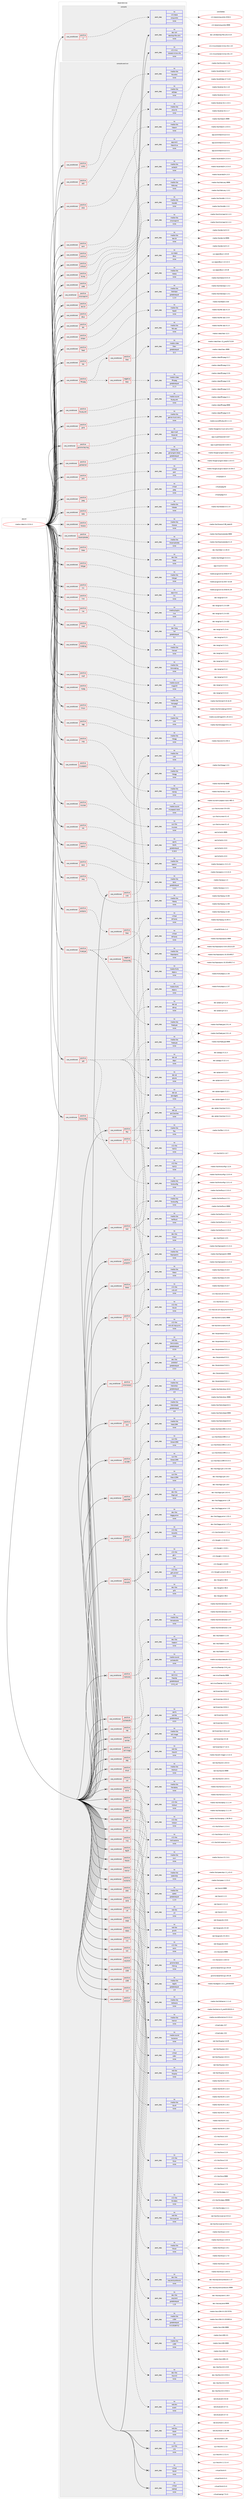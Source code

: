 digraph prolog {

# *************
# Graph options
# *************

newrank=true;
concentrate=true;
compound=true;
graph [rankdir=LR,fontname=Helvetica,fontsize=10,ranksep=1.5];#, ranksep=2.5, nodesep=0.2];
edge  [arrowhead=vee];
node  [fontname=Helvetica,fontsize=10];

# **********
# The ebuild
# **********

subgraph cluster_leftcol {
color=gray;
rank=same;
label=<<i>ebuild</i>>;
id [label="media-video/vlc-3.0.6-r1", color=red, width=4, href="../media-video/vlc-3.0.6-r1.svg"];
}

# ****************
# The dependencies
# ****************

subgraph cluster_midcol {
color=gray;
label=<<i>dependencies</i>>;
subgraph cluster_compile {
fillcolor="#eeeeee";
style=filled;
label=<<i>compile</i>>;
subgraph cond441206 {
dependency1640988 [label=<<TABLE BORDER="0" CELLBORDER="1" CELLSPACING="0" CELLPADDING="4"><TR><TD ROWSPAN="3" CELLPADDING="10">use_conditional</TD></TR><TR><TD>positive</TD></TR><TR><TD>X</TD></TR></TABLE>>, shape=none, color=red];
subgraph pack1173289 {
dependency1640989 [label=<<TABLE BORDER="0" CELLBORDER="1" CELLSPACING="0" CELLPADDING="4" WIDTH="220"><TR><TD ROWSPAN="6" CELLPADDING="30">pack_dep</TD></TR><TR><TD WIDTH="110">no</TD></TR><TR><TD>x11-base</TD></TR><TR><TD>xorg-proto</TD></TR><TR><TD>none</TD></TR><TR><TD></TD></TR></TABLE>>, shape=none, color=blue];
}
dependency1640988:e -> dependency1640989:w [weight=20,style="dashed",arrowhead="vee"];
}
id:e -> dependency1640988:w [weight=20,style="solid",arrowhead="vee"];
subgraph pack1173290 {
dependency1640990 [label=<<TABLE BORDER="0" CELLBORDER="1" CELLSPACING="0" CELLPADDING="4" WIDTH="220"><TR><TD ROWSPAN="6" CELLPADDING="30">pack_dep</TD></TR><TR><TD WIDTH="110">no</TD></TR><TR><TD>dev-util</TD></TR><TR><TD>desktop-file-utils</TD></TR><TR><TD>none</TD></TR><TR><TD></TD></TR></TABLE>>, shape=none, color=blue];
}
id:e -> dependency1640990:w [weight=20,style="solid",arrowhead="vee"];
subgraph pack1173291 {
dependency1640991 [label=<<TABLE BORDER="0" CELLBORDER="1" CELLSPACING="0" CELLPADDING="4" WIDTH="220"><TR><TD ROWSPAN="6" CELLPADDING="30">pack_dep</TD></TR><TR><TD WIDTH="110">no</TD></TR><TR><TD>x11-misc</TD></TR><TR><TD>shared-mime-info</TD></TR><TR><TD>none</TD></TR><TR><TD></TD></TR></TABLE>>, shape=none, color=blue];
}
id:e -> dependency1640991:w [weight=20,style="solid",arrowhead="vee"];
}
subgraph cluster_compileandrun {
fillcolor="#eeeeee";
style=filled;
label=<<i>compile and run</i>>;
subgraph cond441207 {
dependency1640992 [label=<<TABLE BORDER="0" CELLBORDER="1" CELLSPACING="0" CELLPADDING="4"><TR><TD ROWSPAN="3" CELLPADDING="10">use_conditional</TD></TR><TR><TD>positive</TD></TR><TR><TD>X</TD></TR></TABLE>>, shape=none, color=red];
subgraph pack1173292 {
dependency1640993 [label=<<TABLE BORDER="0" CELLBORDER="1" CELLSPACING="0" CELLPADDING="4" WIDTH="220"><TR><TD ROWSPAN="6" CELLPADDING="30">pack_dep</TD></TR><TR><TD WIDTH="110">no</TD></TR><TR><TD>x11-libs</TD></TR><TR><TD>libX11</TD></TR><TR><TD>none</TD></TR><TR><TD></TD></TR></TABLE>>, shape=none, color=blue];
}
dependency1640992:e -> dependency1640993:w [weight=20,style="dashed",arrowhead="vee"];
subgraph pack1173293 {
dependency1640994 [label=<<TABLE BORDER="0" CELLBORDER="1" CELLSPACING="0" CELLPADDING="4" WIDTH="220"><TR><TD ROWSPAN="6" CELLPADDING="30">pack_dep</TD></TR><TR><TD WIDTH="110">no</TD></TR><TR><TD>x11-libs</TD></TR><TR><TD>libxcb</TD></TR><TR><TD>none</TD></TR><TR><TD></TD></TR></TABLE>>, shape=none, color=blue];
}
dependency1640992:e -> dependency1640994:w [weight=20,style="dashed",arrowhead="vee"];
subgraph pack1173294 {
dependency1640995 [label=<<TABLE BORDER="0" CELLBORDER="1" CELLSPACING="0" CELLPADDING="4" WIDTH="220"><TR><TD ROWSPAN="6" CELLPADDING="30">pack_dep</TD></TR><TR><TD WIDTH="110">no</TD></TR><TR><TD>x11-libs</TD></TR><TR><TD>xcb-util</TD></TR><TR><TD>none</TD></TR><TR><TD></TD></TR></TABLE>>, shape=none, color=blue];
}
dependency1640992:e -> dependency1640995:w [weight=20,style="dashed",arrowhead="vee"];
subgraph pack1173295 {
dependency1640996 [label=<<TABLE BORDER="0" CELLBORDER="1" CELLSPACING="0" CELLPADDING="4" WIDTH="220"><TR><TD ROWSPAN="6" CELLPADDING="30">pack_dep</TD></TR><TR><TD WIDTH="110">no</TD></TR><TR><TD>x11-libs</TD></TR><TR><TD>xcb-util-keysyms</TD></TR><TR><TD>none</TD></TR><TR><TD></TD></TR></TABLE>>, shape=none, color=blue];
}
dependency1640992:e -> dependency1640996:w [weight=20,style="dashed",arrowhead="vee"];
}
id:e -> dependency1640992:w [weight=20,style="solid",arrowhead="odotvee"];
subgraph cond441208 {
dependency1640997 [label=<<TABLE BORDER="0" CELLBORDER="1" CELLSPACING="0" CELLPADDING="4"><TR><TD ROWSPAN="3" CELLPADDING="10">use_conditional</TD></TR><TR><TD>positive</TD></TR><TR><TD>a52</TD></TR></TABLE>>, shape=none, color=red];
subgraph pack1173296 {
dependency1640998 [label=<<TABLE BORDER="0" CELLBORDER="1" CELLSPACING="0" CELLPADDING="4" WIDTH="220"><TR><TD ROWSPAN="6" CELLPADDING="30">pack_dep</TD></TR><TR><TD WIDTH="110">no</TD></TR><TR><TD>media-libs</TD></TR><TR><TD>a52dec</TD></TR><TR><TD>none</TD></TR><TR><TD></TD></TR></TABLE>>, shape=none, color=blue];
}
dependency1640997:e -> dependency1640998:w [weight=20,style="dashed",arrowhead="vee"];
}
id:e -> dependency1640997:w [weight=20,style="solid",arrowhead="odotvee"];
subgraph cond441209 {
dependency1640999 [label=<<TABLE BORDER="0" CELLBORDER="1" CELLSPACING="0" CELLPADDING="4"><TR><TD ROWSPAN="3" CELLPADDING="10">use_conditional</TD></TR><TR><TD>positive</TD></TR><TR><TD>alsa</TD></TR></TABLE>>, shape=none, color=red];
subgraph pack1173297 {
dependency1641000 [label=<<TABLE BORDER="0" CELLBORDER="1" CELLSPACING="0" CELLPADDING="4" WIDTH="220"><TR><TD ROWSPAN="6" CELLPADDING="30">pack_dep</TD></TR><TR><TD WIDTH="110">no</TD></TR><TR><TD>media-libs</TD></TR><TR><TD>alsa-lib</TD></TR><TR><TD>none</TD></TR><TR><TD></TD></TR></TABLE>>, shape=none, color=blue];
}
dependency1640999:e -> dependency1641000:w [weight=20,style="dashed",arrowhead="vee"];
}
id:e -> dependency1640999:w [weight=20,style="solid",arrowhead="odotvee"];
subgraph cond441210 {
dependency1641001 [label=<<TABLE BORDER="0" CELLBORDER="1" CELLSPACING="0" CELLPADDING="4"><TR><TD ROWSPAN="3" CELLPADDING="10">use_conditional</TD></TR><TR><TD>positive</TD></TR><TR><TD>aom</TD></TR></TABLE>>, shape=none, color=red];
subgraph pack1173298 {
dependency1641002 [label=<<TABLE BORDER="0" CELLBORDER="1" CELLSPACING="0" CELLPADDING="4" WIDTH="220"><TR><TD ROWSPAN="6" CELLPADDING="30">pack_dep</TD></TR><TR><TD WIDTH="110">no</TD></TR><TR><TD>media-libs</TD></TR><TR><TD>libaom</TD></TR><TR><TD>none</TD></TR><TR><TD></TD></TR></TABLE>>, shape=none, color=blue];
}
dependency1641001:e -> dependency1641002:w [weight=20,style="dashed",arrowhead="vee"];
}
id:e -> dependency1641001:w [weight=20,style="solid",arrowhead="odotvee"];
subgraph cond441211 {
dependency1641003 [label=<<TABLE BORDER="0" CELLBORDER="1" CELLSPACING="0" CELLPADDING="4"><TR><TD ROWSPAN="3" CELLPADDING="10">use_conditional</TD></TR><TR><TD>positive</TD></TR><TR><TD>archive</TD></TR></TABLE>>, shape=none, color=red];
subgraph pack1173299 {
dependency1641004 [label=<<TABLE BORDER="0" CELLBORDER="1" CELLSPACING="0" CELLPADDING="4" WIDTH="220"><TR><TD ROWSPAN="6" CELLPADDING="30">pack_dep</TD></TR><TR><TD WIDTH="110">no</TD></TR><TR><TD>app-arch</TD></TR><TR><TD>libarchive</TD></TR><TR><TD>none</TD></TR><TR><TD></TD></TR></TABLE>>, shape=none, color=blue];
}
dependency1641003:e -> dependency1641004:w [weight=20,style="dashed",arrowhead="vee"];
}
id:e -> dependency1641003:w [weight=20,style="solid",arrowhead="odotvee"];
subgraph cond441212 {
dependency1641005 [label=<<TABLE BORDER="0" CELLBORDER="1" CELLSPACING="0" CELLPADDING="4"><TR><TD ROWSPAN="3" CELLPADDING="10">use_conditional</TD></TR><TR><TD>positive</TD></TR><TR><TD>aribsub</TD></TR></TABLE>>, shape=none, color=red];
subgraph pack1173300 {
dependency1641006 [label=<<TABLE BORDER="0" CELLBORDER="1" CELLSPACING="0" CELLPADDING="4" WIDTH="220"><TR><TD ROWSPAN="6" CELLPADDING="30">pack_dep</TD></TR><TR><TD WIDTH="110">no</TD></TR><TR><TD>media-libs</TD></TR><TR><TD>aribb24</TD></TR><TR><TD>none</TD></TR><TR><TD></TD></TR></TABLE>>, shape=none, color=blue];
}
dependency1641005:e -> dependency1641006:w [weight=20,style="dashed",arrowhead="vee"];
}
id:e -> dependency1641005:w [weight=20,style="solid",arrowhead="odotvee"];
subgraph cond441213 {
dependency1641007 [label=<<TABLE BORDER="0" CELLBORDER="1" CELLSPACING="0" CELLPADDING="4"><TR><TD ROWSPAN="3" CELLPADDING="10">use_conditional</TD></TR><TR><TD>positive</TD></TR><TR><TD>bidi</TD></TR></TABLE>>, shape=none, color=red];
subgraph pack1173301 {
dependency1641008 [label=<<TABLE BORDER="0" CELLBORDER="1" CELLSPACING="0" CELLPADDING="4" WIDTH="220"><TR><TD ROWSPAN="6" CELLPADDING="30">pack_dep</TD></TR><TR><TD WIDTH="110">no</TD></TR><TR><TD>dev-libs</TD></TR><TR><TD>fribidi</TD></TR><TR><TD>none</TD></TR><TR><TD></TD></TR></TABLE>>, shape=none, color=blue];
}
dependency1641007:e -> dependency1641008:w [weight=20,style="dashed",arrowhead="vee"];
subgraph pack1173302 {
dependency1641009 [label=<<TABLE BORDER="0" CELLBORDER="1" CELLSPACING="0" CELLPADDING="4" WIDTH="220"><TR><TD ROWSPAN="6" CELLPADDING="30">pack_dep</TD></TR><TR><TD WIDTH="110">no</TD></TR><TR><TD>media-libs</TD></TR><TR><TD>freetype</TD></TR><TR><TD>none</TD></TR><TR><TD></TD></TR></TABLE>>, shape=none, color=blue];
}
dependency1641007:e -> dependency1641009:w [weight=20,style="dashed",arrowhead="vee"];
subgraph pack1173303 {
dependency1641010 [label=<<TABLE BORDER="0" CELLBORDER="1" CELLSPACING="0" CELLPADDING="4" WIDTH="220"><TR><TD ROWSPAN="6" CELLPADDING="30">pack_dep</TD></TR><TR><TD WIDTH="110">no</TD></TR><TR><TD>media-libs</TD></TR><TR><TD>harfbuzz</TD></TR><TR><TD>none</TD></TR><TR><TD></TD></TR></TABLE>>, shape=none, color=blue];
}
dependency1641007:e -> dependency1641010:w [weight=20,style="dashed",arrowhead="vee"];
subgraph pack1173304 {
dependency1641011 [label=<<TABLE BORDER="0" CELLBORDER="1" CELLSPACING="0" CELLPADDING="4" WIDTH="220"><TR><TD ROWSPAN="6" CELLPADDING="30">pack_dep</TD></TR><TR><TD WIDTH="110">no</TD></TR><TR><TD>virtual</TD></TR><TR><TD>ttf-fonts</TD></TR><TR><TD>none</TD></TR><TR><TD></TD></TR></TABLE>>, shape=none, color=blue];
}
dependency1641007:e -> dependency1641011:w [weight=20,style="dashed",arrowhead="vee"];
}
id:e -> dependency1641007:w [weight=20,style="solid",arrowhead="odotvee"];
subgraph cond441214 {
dependency1641012 [label=<<TABLE BORDER="0" CELLBORDER="1" CELLSPACING="0" CELLPADDING="4"><TR><TD ROWSPAN="3" CELLPADDING="10">use_conditional</TD></TR><TR><TD>positive</TD></TR><TR><TD>bluray</TD></TR></TABLE>>, shape=none, color=red];
subgraph pack1173305 {
dependency1641013 [label=<<TABLE BORDER="0" CELLBORDER="1" CELLSPACING="0" CELLPADDING="4" WIDTH="220"><TR><TD ROWSPAN="6" CELLPADDING="30">pack_dep</TD></TR><TR><TD WIDTH="110">no</TD></TR><TR><TD>media-libs</TD></TR><TR><TD>libbluray</TD></TR><TR><TD>none</TD></TR><TR><TD></TD></TR></TABLE>>, shape=none, color=blue];
}
dependency1641012:e -> dependency1641013:w [weight=20,style="dashed",arrowhead="vee"];
}
id:e -> dependency1641012:w [weight=20,style="solid",arrowhead="odotvee"];
subgraph cond441215 {
dependency1641014 [label=<<TABLE BORDER="0" CELLBORDER="1" CELLSPACING="0" CELLPADDING="4"><TR><TD ROWSPAN="3" CELLPADDING="10">use_conditional</TD></TR><TR><TD>positive</TD></TR><TR><TD>cddb</TD></TR></TABLE>>, shape=none, color=red];
subgraph pack1173306 {
dependency1641015 [label=<<TABLE BORDER="0" CELLBORDER="1" CELLSPACING="0" CELLPADDING="4" WIDTH="220"><TR><TD ROWSPAN="6" CELLPADDING="30">pack_dep</TD></TR><TR><TD WIDTH="110">no</TD></TR><TR><TD>media-libs</TD></TR><TR><TD>libcddb</TD></TR><TR><TD>none</TD></TR><TR><TD></TD></TR></TABLE>>, shape=none, color=blue];
}
dependency1641014:e -> dependency1641015:w [weight=20,style="dashed",arrowhead="vee"];
}
id:e -> dependency1641014:w [weight=20,style="solid",arrowhead="odotvee"];
subgraph cond441216 {
dependency1641016 [label=<<TABLE BORDER="0" CELLBORDER="1" CELLSPACING="0" CELLPADDING="4"><TR><TD ROWSPAN="3" CELLPADDING="10">use_conditional</TD></TR><TR><TD>positive</TD></TR><TR><TD>chromaprint</TD></TR></TABLE>>, shape=none, color=red];
subgraph pack1173307 {
dependency1641017 [label=<<TABLE BORDER="0" CELLBORDER="1" CELLSPACING="0" CELLPADDING="4" WIDTH="220"><TR><TD ROWSPAN="6" CELLPADDING="30">pack_dep</TD></TR><TR><TD WIDTH="110">no</TD></TR><TR><TD>media-libs</TD></TR><TR><TD>chromaprint</TD></TR><TR><TD>none</TD></TR><TR><TD></TD></TR></TABLE>>, shape=none, color=blue];
}
dependency1641016:e -> dependency1641017:w [weight=20,style="dashed",arrowhead="vee"];
}
id:e -> dependency1641016:w [weight=20,style="solid",arrowhead="odotvee"];
subgraph cond441217 {
dependency1641018 [label=<<TABLE BORDER="0" CELLBORDER="1" CELLSPACING="0" CELLPADDING="4"><TR><TD ROWSPAN="3" CELLPADDING="10">use_conditional</TD></TR><TR><TD>positive</TD></TR><TR><TD>chromecast</TD></TR></TABLE>>, shape=none, color=red];
subgraph pack1173308 {
dependency1641019 [label=<<TABLE BORDER="0" CELLBORDER="1" CELLSPACING="0" CELLPADDING="4" WIDTH="220"><TR><TD ROWSPAN="6" CELLPADDING="30">pack_dep</TD></TR><TR><TD WIDTH="110">no</TD></TR><TR><TD>dev-libs</TD></TR><TR><TD>protobuf</TD></TR><TR><TD>greaterequal</TD></TR><TR><TD>2.5.0</TD></TR></TABLE>>, shape=none, color=blue];
}
dependency1641018:e -> dependency1641019:w [weight=20,style="dashed",arrowhead="vee"];
subgraph pack1173309 {
dependency1641020 [label=<<TABLE BORDER="0" CELLBORDER="1" CELLSPACING="0" CELLPADDING="4" WIDTH="220"><TR><TD ROWSPAN="6" CELLPADDING="30">pack_dep</TD></TR><TR><TD WIDTH="110">no</TD></TR><TR><TD>net-libs</TD></TR><TR><TD>libmicrodns</TD></TR><TR><TD>greaterequal</TD></TR><TR><TD>0.0.9</TD></TR></TABLE>>, shape=none, color=blue];
}
dependency1641018:e -> dependency1641020:w [weight=20,style="dashed",arrowhead="vee"];
}
id:e -> dependency1641018:w [weight=20,style="solid",arrowhead="odotvee"];
subgraph cond441218 {
dependency1641021 [label=<<TABLE BORDER="0" CELLBORDER="1" CELLSPACING="0" CELLPADDING="4"><TR><TD ROWSPAN="3" CELLPADDING="10">use_conditional</TD></TR><TR><TD>positive</TD></TR><TR><TD>dav1d</TD></TR></TABLE>>, shape=none, color=red];
subgraph pack1173310 {
dependency1641022 [label=<<TABLE BORDER="0" CELLBORDER="1" CELLSPACING="0" CELLPADDING="4" WIDTH="220"><TR><TD ROWSPAN="6" CELLPADDING="30">pack_dep</TD></TR><TR><TD WIDTH="110">no</TD></TR><TR><TD>media-libs</TD></TR><TR><TD>dav1d</TD></TR><TR><TD>none</TD></TR><TR><TD></TD></TR></TABLE>>, shape=none, color=blue];
}
dependency1641021:e -> dependency1641022:w [weight=20,style="dashed",arrowhead="vee"];
}
id:e -> dependency1641021:w [weight=20,style="solid",arrowhead="odotvee"];
subgraph cond441219 {
dependency1641023 [label=<<TABLE BORDER="0" CELLBORDER="1" CELLSPACING="0" CELLPADDING="4"><TR><TD ROWSPAN="3" CELLPADDING="10">use_conditional</TD></TR><TR><TD>positive</TD></TR><TR><TD>dbus</TD></TR></TABLE>>, shape=none, color=red];
subgraph pack1173311 {
dependency1641024 [label=<<TABLE BORDER="0" CELLBORDER="1" CELLSPACING="0" CELLPADDING="4" WIDTH="220"><TR><TD ROWSPAN="6" CELLPADDING="30">pack_dep</TD></TR><TR><TD WIDTH="110">no</TD></TR><TR><TD>sys-apps</TD></TR><TR><TD>dbus</TD></TR><TR><TD>none</TD></TR><TR><TD></TD></TR></TABLE>>, shape=none, color=blue];
}
dependency1641023:e -> dependency1641024:w [weight=20,style="dashed",arrowhead="vee"];
}
id:e -> dependency1641023:w [weight=20,style="solid",arrowhead="odotvee"];
subgraph cond441220 {
dependency1641025 [label=<<TABLE BORDER="0" CELLBORDER="1" CELLSPACING="0" CELLPADDING="4"><TR><TD ROWSPAN="3" CELLPADDING="10">use_conditional</TD></TR><TR><TD>positive</TD></TR><TR><TD>dc1394</TD></TR></TABLE>>, shape=none, color=red];
subgraph pack1173312 {
dependency1641026 [label=<<TABLE BORDER="0" CELLBORDER="1" CELLSPACING="0" CELLPADDING="4" WIDTH="220"><TR><TD ROWSPAN="6" CELLPADDING="30">pack_dep</TD></TR><TR><TD WIDTH="110">no</TD></TR><TR><TD>media-libs</TD></TR><TR><TD>libdc1394</TD></TR><TR><TD>none</TD></TR><TR><TD></TD></TR></TABLE>>, shape=none, color=blue];
}
dependency1641025:e -> dependency1641026:w [weight=20,style="dashed",arrowhead="vee"];
subgraph pack1173313 {
dependency1641027 [label=<<TABLE BORDER="0" CELLBORDER="1" CELLSPACING="0" CELLPADDING="4" WIDTH="220"><TR><TD ROWSPAN="6" CELLPADDING="30">pack_dep</TD></TR><TR><TD WIDTH="110">no</TD></TR><TR><TD>sys-libs</TD></TR><TR><TD>libraw1394</TD></TR><TR><TD>none</TD></TR><TR><TD></TD></TR></TABLE>>, shape=none, color=blue];
}
dependency1641025:e -> dependency1641027:w [weight=20,style="dashed",arrowhead="vee"];
}
id:e -> dependency1641025:w [weight=20,style="solid",arrowhead="odotvee"];
subgraph cond441221 {
dependency1641028 [label=<<TABLE BORDER="0" CELLBORDER="1" CELLSPACING="0" CELLPADDING="4"><TR><TD ROWSPAN="3" CELLPADDING="10">use_conditional</TD></TR><TR><TD>positive</TD></TR><TR><TD>dts</TD></TR></TABLE>>, shape=none, color=red];
subgraph pack1173314 {
dependency1641029 [label=<<TABLE BORDER="0" CELLBORDER="1" CELLSPACING="0" CELLPADDING="4" WIDTH="220"><TR><TD ROWSPAN="6" CELLPADDING="30">pack_dep</TD></TR><TR><TD WIDTH="110">no</TD></TR><TR><TD>media-libs</TD></TR><TR><TD>libdca</TD></TR><TR><TD>none</TD></TR><TR><TD></TD></TR></TABLE>>, shape=none, color=blue];
}
dependency1641028:e -> dependency1641029:w [weight=20,style="dashed",arrowhead="vee"];
}
id:e -> dependency1641028:w [weight=20,style="solid",arrowhead="odotvee"];
subgraph cond441222 {
dependency1641030 [label=<<TABLE BORDER="0" CELLBORDER="1" CELLSPACING="0" CELLPADDING="4"><TR><TD ROWSPAN="3" CELLPADDING="10">use_conditional</TD></TR><TR><TD>positive</TD></TR><TR><TD>dvbpsi</TD></TR></TABLE>>, shape=none, color=red];
subgraph pack1173315 {
dependency1641031 [label=<<TABLE BORDER="0" CELLBORDER="1" CELLSPACING="0" CELLPADDING="4" WIDTH="220"><TR><TD ROWSPAN="6" CELLPADDING="30">pack_dep</TD></TR><TR><TD WIDTH="110">no</TD></TR><TR><TD>media-libs</TD></TR><TR><TD>libdvbpsi</TD></TR><TR><TD>greaterequal</TD></TR><TR><TD>1.2.0</TD></TR></TABLE>>, shape=none, color=blue];
}
dependency1641030:e -> dependency1641031:w [weight=20,style="dashed",arrowhead="vee"];
}
id:e -> dependency1641030:w [weight=20,style="solid",arrowhead="odotvee"];
subgraph cond441223 {
dependency1641032 [label=<<TABLE BORDER="0" CELLBORDER="1" CELLSPACING="0" CELLPADDING="4"><TR><TD ROWSPAN="3" CELLPADDING="10">use_conditional</TD></TR><TR><TD>positive</TD></TR><TR><TD>dvd</TD></TR></TABLE>>, shape=none, color=red];
subgraph pack1173316 {
dependency1641033 [label=<<TABLE BORDER="0" CELLBORDER="1" CELLSPACING="0" CELLPADDING="4" WIDTH="220"><TR><TD ROWSPAN="6" CELLPADDING="30">pack_dep</TD></TR><TR><TD WIDTH="110">no</TD></TR><TR><TD>media-libs</TD></TR><TR><TD>libdvdnav</TD></TR><TR><TD>greaterequal</TD></TR><TR><TD>4.9</TD></TR></TABLE>>, shape=none, color=blue];
}
dependency1641032:e -> dependency1641033:w [weight=20,style="dashed",arrowhead="vee"];
subgraph pack1173317 {
dependency1641034 [label=<<TABLE BORDER="0" CELLBORDER="1" CELLSPACING="0" CELLPADDING="4" WIDTH="220"><TR><TD ROWSPAN="6" CELLPADDING="30">pack_dep</TD></TR><TR><TD WIDTH="110">no</TD></TR><TR><TD>media-libs</TD></TR><TR><TD>libdvdread</TD></TR><TR><TD>greaterequal</TD></TR><TR><TD>4.9</TD></TR></TABLE>>, shape=none, color=blue];
}
dependency1641032:e -> dependency1641034:w [weight=20,style="dashed",arrowhead="vee"];
}
id:e -> dependency1641032:w [weight=20,style="solid",arrowhead="odotvee"];
subgraph cond441224 {
dependency1641035 [label=<<TABLE BORDER="0" CELLBORDER="1" CELLSPACING="0" CELLPADDING="4"><TR><TD ROWSPAN="3" CELLPADDING="10">use_conditional</TD></TR><TR><TD>positive</TD></TR><TR><TD>faad</TD></TR></TABLE>>, shape=none, color=red];
subgraph pack1173318 {
dependency1641036 [label=<<TABLE BORDER="0" CELLBORDER="1" CELLSPACING="0" CELLPADDING="4" WIDTH="220"><TR><TD ROWSPAN="6" CELLPADDING="30">pack_dep</TD></TR><TR><TD WIDTH="110">no</TD></TR><TR><TD>media-libs</TD></TR><TR><TD>faad2</TD></TR><TR><TD>none</TD></TR><TR><TD></TD></TR></TABLE>>, shape=none, color=blue];
}
dependency1641035:e -> dependency1641036:w [weight=20,style="dashed",arrowhead="vee"];
}
id:e -> dependency1641035:w [weight=20,style="solid",arrowhead="odotvee"];
subgraph cond441225 {
dependency1641037 [label=<<TABLE BORDER="0" CELLBORDER="1" CELLSPACING="0" CELLPADDING="4"><TR><TD ROWSPAN="3" CELLPADDING="10">use_conditional</TD></TR><TR><TD>positive</TD></TR><TR><TD>fdk</TD></TR></TABLE>>, shape=none, color=red];
subgraph pack1173319 {
dependency1641038 [label=<<TABLE BORDER="0" CELLBORDER="1" CELLSPACING="0" CELLPADDING="4" WIDTH="220"><TR><TD ROWSPAN="6" CELLPADDING="30">pack_dep</TD></TR><TR><TD WIDTH="110">no</TD></TR><TR><TD>media-libs</TD></TR><TR><TD>fdk-aac</TD></TR><TR><TD>none</TD></TR><TR><TD></TD></TR></TABLE>>, shape=none, color=blue];
}
dependency1641037:e -> dependency1641038:w [weight=20,style="dashed",arrowhead="vee"];
}
id:e -> dependency1641037:w [weight=20,style="solid",arrowhead="odotvee"];
subgraph cond441226 {
dependency1641039 [label=<<TABLE BORDER="0" CELLBORDER="1" CELLSPACING="0" CELLPADDING="4"><TR><TD ROWSPAN="3" CELLPADDING="10">use_conditional</TD></TR><TR><TD>positive</TD></TR><TR><TD>ffmpeg</TD></TR></TABLE>>, shape=none, color=red];
subgraph cond441227 {
dependency1641040 [label=<<TABLE BORDER="0" CELLBORDER="1" CELLSPACING="0" CELLPADDING="4"><TR><TD ROWSPAN="3" CELLPADDING="10">use_conditional</TD></TR><TR><TD>negative</TD></TR><TR><TD>libav</TD></TR></TABLE>>, shape=none, color=red];
subgraph pack1173320 {
dependency1641041 [label=<<TABLE BORDER="0" CELLBORDER="1" CELLSPACING="0" CELLPADDING="4" WIDTH="220"><TR><TD ROWSPAN="6" CELLPADDING="30">pack_dep</TD></TR><TR><TD WIDTH="110">no</TD></TR><TR><TD>media-video</TD></TR><TR><TD>ffmpeg</TD></TR><TR><TD>greaterequal</TD></TR><TR><TD>3.1.3</TD></TR></TABLE>>, shape=none, color=blue];
}
dependency1641040:e -> dependency1641041:w [weight=20,style="dashed",arrowhead="vee"];
}
dependency1641039:e -> dependency1641040:w [weight=20,style="dashed",arrowhead="vee"];
subgraph cond441228 {
dependency1641042 [label=<<TABLE BORDER="0" CELLBORDER="1" CELLSPACING="0" CELLPADDING="4"><TR><TD ROWSPAN="3" CELLPADDING="10">use_conditional</TD></TR><TR><TD>positive</TD></TR><TR><TD>libav</TD></TR></TABLE>>, shape=none, color=red];
subgraph pack1173321 {
dependency1641043 [label=<<TABLE BORDER="0" CELLBORDER="1" CELLSPACING="0" CELLPADDING="4" WIDTH="220"><TR><TD ROWSPAN="6" CELLPADDING="30">pack_dep</TD></TR><TR><TD WIDTH="110">no</TD></TR><TR><TD>media-video</TD></TR><TR><TD>libav</TD></TR><TR><TD>greaterequal</TD></TR><TR><TD>12.2</TD></TR></TABLE>>, shape=none, color=blue];
}
dependency1641042:e -> dependency1641043:w [weight=20,style="dashed",arrowhead="vee"];
}
dependency1641039:e -> dependency1641042:w [weight=20,style="dashed",arrowhead="vee"];
}
id:e -> dependency1641039:w [weight=20,style="solid",arrowhead="odotvee"];
subgraph cond441229 {
dependency1641044 [label=<<TABLE BORDER="0" CELLBORDER="1" CELLSPACING="0" CELLPADDING="4"><TR><TD ROWSPAN="3" CELLPADDING="10">use_conditional</TD></TR><TR><TD>positive</TD></TR><TR><TD>flac</TD></TR></TABLE>>, shape=none, color=red];
subgraph pack1173322 {
dependency1641045 [label=<<TABLE BORDER="0" CELLBORDER="1" CELLSPACING="0" CELLPADDING="4" WIDTH="220"><TR><TD ROWSPAN="6" CELLPADDING="30">pack_dep</TD></TR><TR><TD WIDTH="110">no</TD></TR><TR><TD>media-libs</TD></TR><TR><TD>flac</TD></TR><TR><TD>none</TD></TR><TR><TD></TD></TR></TABLE>>, shape=none, color=blue];
}
dependency1641044:e -> dependency1641045:w [weight=20,style="dashed",arrowhead="vee"];
subgraph pack1173323 {
dependency1641046 [label=<<TABLE BORDER="0" CELLBORDER="1" CELLSPACING="0" CELLPADDING="4" WIDTH="220"><TR><TD ROWSPAN="6" CELLPADDING="30">pack_dep</TD></TR><TR><TD WIDTH="110">no</TD></TR><TR><TD>media-libs</TD></TR><TR><TD>libogg</TD></TR><TR><TD>none</TD></TR><TR><TD></TD></TR></TABLE>>, shape=none, color=blue];
}
dependency1641044:e -> dependency1641046:w [weight=20,style="dashed",arrowhead="vee"];
}
id:e -> dependency1641044:w [weight=20,style="solid",arrowhead="odotvee"];
subgraph cond441230 {
dependency1641047 [label=<<TABLE BORDER="0" CELLBORDER="1" CELLSPACING="0" CELLPADDING="4"><TR><TD ROWSPAN="3" CELLPADDING="10">use_conditional</TD></TR><TR><TD>positive</TD></TR><TR><TD>fluidsynth</TD></TR></TABLE>>, shape=none, color=red];
subgraph pack1173324 {
dependency1641048 [label=<<TABLE BORDER="0" CELLBORDER="1" CELLSPACING="0" CELLPADDING="4" WIDTH="220"><TR><TD ROWSPAN="6" CELLPADDING="30">pack_dep</TD></TR><TR><TD WIDTH="110">no</TD></TR><TR><TD>media-sound</TD></TR><TR><TD>fluidsynth</TD></TR><TR><TD>none</TD></TR><TR><TD></TD></TR></TABLE>>, shape=none, color=blue];
}
dependency1641047:e -> dependency1641048:w [weight=20,style="dashed",arrowhead="vee"];
}
id:e -> dependency1641047:w [weight=20,style="solid",arrowhead="odotvee"];
subgraph cond441231 {
dependency1641049 [label=<<TABLE BORDER="0" CELLBORDER="1" CELLSPACING="0" CELLPADDING="4"><TR><TD ROWSPAN="3" CELLPADDING="10">use_conditional</TD></TR><TR><TD>positive</TD></TR><TR><TD>fontconfig</TD></TR></TABLE>>, shape=none, color=red];
subgraph pack1173325 {
dependency1641050 [label=<<TABLE BORDER="0" CELLBORDER="1" CELLSPACING="0" CELLPADDING="4" WIDTH="220"><TR><TD ROWSPAN="6" CELLPADDING="30">pack_dep</TD></TR><TR><TD WIDTH="110">no</TD></TR><TR><TD>media-libs</TD></TR><TR><TD>fontconfig</TD></TR><TR><TD>none</TD></TR><TR><TD></TD></TR></TABLE>>, shape=none, color=blue];
}
dependency1641049:e -> dependency1641050:w [weight=20,style="dashed",arrowhead="vee"];
}
id:e -> dependency1641049:w [weight=20,style="solid",arrowhead="odotvee"];
subgraph cond441232 {
dependency1641051 [label=<<TABLE BORDER="0" CELLBORDER="1" CELLSPACING="0" CELLPADDING="4"><TR><TD ROWSPAN="3" CELLPADDING="10">use_conditional</TD></TR><TR><TD>positive</TD></TR><TR><TD>gcrypt</TD></TR></TABLE>>, shape=none, color=red];
subgraph pack1173326 {
dependency1641052 [label=<<TABLE BORDER="0" CELLBORDER="1" CELLSPACING="0" CELLPADDING="4" WIDTH="220"><TR><TD ROWSPAN="6" CELLPADDING="30">pack_dep</TD></TR><TR><TD WIDTH="110">no</TD></TR><TR><TD>dev-libs</TD></TR><TR><TD>libgcrypt</TD></TR><TR><TD>none</TD></TR><TR><TD></TD></TR></TABLE>>, shape=none, color=blue];
}
dependency1641051:e -> dependency1641052:w [weight=20,style="dashed",arrowhead="vee"];
subgraph pack1173327 {
dependency1641053 [label=<<TABLE BORDER="0" CELLBORDER="1" CELLSPACING="0" CELLPADDING="4" WIDTH="220"><TR><TD ROWSPAN="6" CELLPADDING="30">pack_dep</TD></TR><TR><TD WIDTH="110">no</TD></TR><TR><TD>dev-libs</TD></TR><TR><TD>libgpg-error</TD></TR><TR><TD>none</TD></TR><TR><TD></TD></TR></TABLE>>, shape=none, color=blue];
}
dependency1641051:e -> dependency1641053:w [weight=20,style="dashed",arrowhead="vee"];
}
id:e -> dependency1641051:w [weight=20,style="solid",arrowhead="odotvee"];
subgraph cond441233 {
dependency1641054 [label=<<TABLE BORDER="0" CELLBORDER="1" CELLSPACING="0" CELLPADDING="4"><TR><TD ROWSPAN="3" CELLPADDING="10">use_conditional</TD></TR><TR><TD>positive</TD></TR><TR><TD>gme</TD></TR></TABLE>>, shape=none, color=red];
subgraph pack1173328 {
dependency1641055 [label=<<TABLE BORDER="0" CELLBORDER="1" CELLSPACING="0" CELLPADDING="4" WIDTH="220"><TR><TD ROWSPAN="6" CELLPADDING="30">pack_dep</TD></TR><TR><TD WIDTH="110">no</TD></TR><TR><TD>media-libs</TD></TR><TR><TD>game-music-emu</TD></TR><TR><TD>none</TD></TR><TR><TD></TD></TR></TABLE>>, shape=none, color=blue];
}
dependency1641054:e -> dependency1641055:w [weight=20,style="dashed",arrowhead="vee"];
}
id:e -> dependency1641054:w [weight=20,style="solid",arrowhead="odotvee"];
subgraph cond441234 {
dependency1641056 [label=<<TABLE BORDER="0" CELLBORDER="1" CELLSPACING="0" CELLPADDING="4"><TR><TD ROWSPAN="3" CELLPADDING="10">use_conditional</TD></TR><TR><TD>positive</TD></TR><TR><TD>gnome-keyring</TD></TR></TABLE>>, shape=none, color=red];
subgraph pack1173329 {
dependency1641057 [label=<<TABLE BORDER="0" CELLBORDER="1" CELLSPACING="0" CELLPADDING="4" WIDTH="220"><TR><TD ROWSPAN="6" CELLPADDING="30">pack_dep</TD></TR><TR><TD WIDTH="110">no</TD></TR><TR><TD>app-crypt</TD></TR><TR><TD>libsecret</TD></TR><TR><TD>none</TD></TR><TR><TD></TD></TR></TABLE>>, shape=none, color=blue];
}
dependency1641056:e -> dependency1641057:w [weight=20,style="dashed",arrowhead="vee"];
}
id:e -> dependency1641056:w [weight=20,style="solid",arrowhead="odotvee"];
subgraph cond441235 {
dependency1641058 [label=<<TABLE BORDER="0" CELLBORDER="1" CELLSPACING="0" CELLPADDING="4"><TR><TD ROWSPAN="3" CELLPADDING="10">use_conditional</TD></TR><TR><TD>positive</TD></TR><TR><TD>gstreamer</TD></TR></TABLE>>, shape=none, color=red];
subgraph pack1173330 {
dependency1641059 [label=<<TABLE BORDER="0" CELLBORDER="1" CELLSPACING="0" CELLPADDING="4" WIDTH="220"><TR><TD ROWSPAN="6" CELLPADDING="30">pack_dep</TD></TR><TR><TD WIDTH="110">no</TD></TR><TR><TD>media-libs</TD></TR><TR><TD>gst-plugins-base</TD></TR><TR><TD>greaterequal</TD></TR><TR><TD>1.4.5</TD></TR></TABLE>>, shape=none, color=blue];
}
dependency1641058:e -> dependency1641059:w [weight=20,style="dashed",arrowhead="vee"];
}
id:e -> dependency1641058:w [weight=20,style="solid",arrowhead="odotvee"];
subgraph cond441236 {
dependency1641060 [label=<<TABLE BORDER="0" CELLBORDER="1" CELLSPACING="0" CELLPADDING="4"><TR><TD ROWSPAN="3" CELLPADDING="10">use_conditional</TD></TR><TR><TD>positive</TD></TR><TR><TD>ieee1394</TD></TR></TABLE>>, shape=none, color=red];
subgraph pack1173331 {
dependency1641061 [label=<<TABLE BORDER="0" CELLBORDER="1" CELLSPACING="0" CELLPADDING="4" WIDTH="220"><TR><TD ROWSPAN="6" CELLPADDING="30">pack_dep</TD></TR><TR><TD WIDTH="110">no</TD></TR><TR><TD>sys-libs</TD></TR><TR><TD>libavc1394</TD></TR><TR><TD>none</TD></TR><TR><TD></TD></TR></TABLE>>, shape=none, color=blue];
}
dependency1641060:e -> dependency1641061:w [weight=20,style="dashed",arrowhead="vee"];
subgraph pack1173332 {
dependency1641062 [label=<<TABLE BORDER="0" CELLBORDER="1" CELLSPACING="0" CELLPADDING="4" WIDTH="220"><TR><TD ROWSPAN="6" CELLPADDING="30">pack_dep</TD></TR><TR><TD WIDTH="110">no</TD></TR><TR><TD>sys-libs</TD></TR><TR><TD>libraw1394</TD></TR><TR><TD>none</TD></TR><TR><TD></TD></TR></TABLE>>, shape=none, color=blue];
}
dependency1641060:e -> dependency1641062:w [weight=20,style="dashed",arrowhead="vee"];
}
id:e -> dependency1641060:w [weight=20,style="solid",arrowhead="odotvee"];
subgraph cond441237 {
dependency1641063 [label=<<TABLE BORDER="0" CELLBORDER="1" CELLSPACING="0" CELLPADDING="4"><TR><TD ROWSPAN="3" CELLPADDING="10">use_conditional</TD></TR><TR><TD>positive</TD></TR><TR><TD>jack</TD></TR></TABLE>>, shape=none, color=red];
subgraph pack1173333 {
dependency1641064 [label=<<TABLE BORDER="0" CELLBORDER="1" CELLSPACING="0" CELLPADDING="4" WIDTH="220"><TR><TD ROWSPAN="6" CELLPADDING="30">pack_dep</TD></TR><TR><TD WIDTH="110">no</TD></TR><TR><TD>virtual</TD></TR><TR><TD>jack</TD></TR><TR><TD>none</TD></TR><TR><TD></TD></TR></TABLE>>, shape=none, color=blue];
}
dependency1641063:e -> dependency1641064:w [weight=20,style="dashed",arrowhead="vee"];
}
id:e -> dependency1641063:w [weight=20,style="solid",arrowhead="odotvee"];
subgraph cond441238 {
dependency1641065 [label=<<TABLE BORDER="0" CELLBORDER="1" CELLSPACING="0" CELLPADDING="4"><TR><TD ROWSPAN="3" CELLPADDING="10">use_conditional</TD></TR><TR><TD>positive</TD></TR><TR><TD>jpeg</TD></TR></TABLE>>, shape=none, color=red];
subgraph pack1173334 {
dependency1641066 [label=<<TABLE BORDER="0" CELLBORDER="1" CELLSPACING="0" CELLPADDING="4" WIDTH="220"><TR><TD ROWSPAN="6" CELLPADDING="30">pack_dep</TD></TR><TR><TD WIDTH="110">no</TD></TR><TR><TD>virtual</TD></TR><TR><TD>jpeg</TD></TR><TR><TD>none</TD></TR><TR><TD></TD></TR></TABLE>>, shape=none, color=blue];
}
dependency1641065:e -> dependency1641066:w [weight=20,style="dashed",arrowhead="vee"];
}
id:e -> dependency1641065:w [weight=20,style="solid",arrowhead="odotvee"];
subgraph cond441239 {
dependency1641067 [label=<<TABLE BORDER="0" CELLBORDER="1" CELLSPACING="0" CELLPADDING="4"><TR><TD ROWSPAN="3" CELLPADDING="10">use_conditional</TD></TR><TR><TD>positive</TD></TR><TR><TD>kate</TD></TR></TABLE>>, shape=none, color=red];
subgraph pack1173335 {
dependency1641068 [label=<<TABLE BORDER="0" CELLBORDER="1" CELLSPACING="0" CELLPADDING="4" WIDTH="220"><TR><TD ROWSPAN="6" CELLPADDING="30">pack_dep</TD></TR><TR><TD WIDTH="110">no</TD></TR><TR><TD>media-libs</TD></TR><TR><TD>libkate</TD></TR><TR><TD>none</TD></TR><TR><TD></TD></TR></TABLE>>, shape=none, color=blue];
}
dependency1641067:e -> dependency1641068:w [weight=20,style="dashed",arrowhead="vee"];
}
id:e -> dependency1641067:w [weight=20,style="solid",arrowhead="odotvee"];
subgraph cond441240 {
dependency1641069 [label=<<TABLE BORDER="0" CELLBORDER="1" CELLSPACING="0" CELLPADDING="4"><TR><TD ROWSPAN="3" CELLPADDING="10">use_conditional</TD></TR><TR><TD>positive</TD></TR><TR><TD>libass</TD></TR></TABLE>>, shape=none, color=red];
subgraph pack1173336 {
dependency1641070 [label=<<TABLE BORDER="0" CELLBORDER="1" CELLSPACING="0" CELLPADDING="4" WIDTH="220"><TR><TD ROWSPAN="6" CELLPADDING="30">pack_dep</TD></TR><TR><TD WIDTH="110">no</TD></TR><TR><TD>media-libs</TD></TR><TR><TD>fontconfig</TD></TR><TR><TD>none</TD></TR><TR><TD></TD></TR></TABLE>>, shape=none, color=blue];
}
dependency1641069:e -> dependency1641070:w [weight=20,style="dashed",arrowhead="vee"];
subgraph pack1173337 {
dependency1641071 [label=<<TABLE BORDER="0" CELLBORDER="1" CELLSPACING="0" CELLPADDING="4" WIDTH="220"><TR><TD ROWSPAN="6" CELLPADDING="30">pack_dep</TD></TR><TR><TD WIDTH="110">no</TD></TR><TR><TD>media-libs</TD></TR><TR><TD>libass</TD></TR><TR><TD>none</TD></TR><TR><TD></TD></TR></TABLE>>, shape=none, color=blue];
}
dependency1641069:e -> dependency1641071:w [weight=20,style="dashed",arrowhead="vee"];
}
id:e -> dependency1641069:w [weight=20,style="solid",arrowhead="odotvee"];
subgraph cond441241 {
dependency1641072 [label=<<TABLE BORDER="0" CELLBORDER="1" CELLSPACING="0" CELLPADDING="4"><TR><TD ROWSPAN="3" CELLPADDING="10">use_conditional</TD></TR><TR><TD>positive</TD></TR><TR><TD>libcaca</TD></TR></TABLE>>, shape=none, color=red];
subgraph pack1173338 {
dependency1641073 [label=<<TABLE BORDER="0" CELLBORDER="1" CELLSPACING="0" CELLPADDING="4" WIDTH="220"><TR><TD ROWSPAN="6" CELLPADDING="30">pack_dep</TD></TR><TR><TD WIDTH="110">no</TD></TR><TR><TD>media-libs</TD></TR><TR><TD>libcaca</TD></TR><TR><TD>none</TD></TR><TR><TD></TD></TR></TABLE>>, shape=none, color=blue];
}
dependency1641072:e -> dependency1641073:w [weight=20,style="dashed",arrowhead="vee"];
}
id:e -> dependency1641072:w [weight=20,style="solid",arrowhead="odotvee"];
subgraph cond441242 {
dependency1641074 [label=<<TABLE BORDER="0" CELLBORDER="1" CELLSPACING="0" CELLPADDING="4"><TR><TD ROWSPAN="3" CELLPADDING="10">use_conditional</TD></TR><TR><TD>positive</TD></TR><TR><TD>libnotify</TD></TR></TABLE>>, shape=none, color=red];
subgraph pack1173339 {
dependency1641075 [label=<<TABLE BORDER="0" CELLBORDER="1" CELLSPACING="0" CELLPADDING="4" WIDTH="220"><TR><TD ROWSPAN="6" CELLPADDING="30">pack_dep</TD></TR><TR><TD WIDTH="110">no</TD></TR><TR><TD>dev-libs</TD></TR><TR><TD>glib</TD></TR><TR><TD>none</TD></TR><TR><TD></TD></TR></TABLE>>, shape=none, color=blue];
}
dependency1641074:e -> dependency1641075:w [weight=20,style="dashed",arrowhead="vee"];
subgraph pack1173340 {
dependency1641076 [label=<<TABLE BORDER="0" CELLBORDER="1" CELLSPACING="0" CELLPADDING="4" WIDTH="220"><TR><TD ROWSPAN="6" CELLPADDING="30">pack_dep</TD></TR><TR><TD WIDTH="110">no</TD></TR><TR><TD>x11-libs</TD></TR><TR><TD>gdk-pixbuf</TD></TR><TR><TD>none</TD></TR><TR><TD></TD></TR></TABLE>>, shape=none, color=blue];
}
dependency1641074:e -> dependency1641076:w [weight=20,style="dashed",arrowhead="vee"];
subgraph pack1173341 {
dependency1641077 [label=<<TABLE BORDER="0" CELLBORDER="1" CELLSPACING="0" CELLPADDING="4" WIDTH="220"><TR><TD ROWSPAN="6" CELLPADDING="30">pack_dep</TD></TR><TR><TD WIDTH="110">no</TD></TR><TR><TD>x11-libs</TD></TR><TR><TD>gtk+</TD></TR><TR><TD>none</TD></TR><TR><TD></TD></TR></TABLE>>, shape=none, color=blue];
}
dependency1641074:e -> dependency1641077:w [weight=20,style="dashed",arrowhead="vee"];
subgraph pack1173342 {
dependency1641078 [label=<<TABLE BORDER="0" CELLBORDER="1" CELLSPACING="0" CELLPADDING="4" WIDTH="220"><TR><TD ROWSPAN="6" CELLPADDING="30">pack_dep</TD></TR><TR><TD WIDTH="110">no</TD></TR><TR><TD>x11-libs</TD></TR><TR><TD>libnotify</TD></TR><TR><TD>none</TD></TR><TR><TD></TD></TR></TABLE>>, shape=none, color=blue];
}
dependency1641074:e -> dependency1641078:w [weight=20,style="dashed",arrowhead="vee"];
}
id:e -> dependency1641074:w [weight=20,style="solid",arrowhead="odotvee"];
subgraph cond441243 {
dependency1641079 [label=<<TABLE BORDER="0" CELLBORDER="1" CELLSPACING="0" CELLPADDING="4"><TR><TD ROWSPAN="3" CELLPADDING="10">use_conditional</TD></TR><TR><TD>positive</TD></TR><TR><TD>libsamplerate</TD></TR></TABLE>>, shape=none, color=red];
subgraph pack1173343 {
dependency1641080 [label=<<TABLE BORDER="0" CELLBORDER="1" CELLSPACING="0" CELLPADDING="4" WIDTH="220"><TR><TD ROWSPAN="6" CELLPADDING="30">pack_dep</TD></TR><TR><TD WIDTH="110">no</TD></TR><TR><TD>media-libs</TD></TR><TR><TD>libsamplerate</TD></TR><TR><TD>none</TD></TR><TR><TD></TD></TR></TABLE>>, shape=none, color=blue];
}
dependency1641079:e -> dependency1641080:w [weight=20,style="dashed",arrowhead="vee"];
}
id:e -> dependency1641079:w [weight=20,style="solid",arrowhead="odotvee"];
subgraph cond441244 {
dependency1641081 [label=<<TABLE BORDER="0" CELLBORDER="1" CELLSPACING="0" CELLPADDING="4"><TR><TD ROWSPAN="3" CELLPADDING="10">use_conditional</TD></TR><TR><TD>positive</TD></TR><TR><TD>libtar</TD></TR></TABLE>>, shape=none, color=red];
subgraph pack1173344 {
dependency1641082 [label=<<TABLE BORDER="0" CELLBORDER="1" CELLSPACING="0" CELLPADDING="4" WIDTH="220"><TR><TD ROWSPAN="6" CELLPADDING="30">pack_dep</TD></TR><TR><TD WIDTH="110">no</TD></TR><TR><TD>dev-libs</TD></TR><TR><TD>libtar</TD></TR><TR><TD>none</TD></TR><TR><TD></TD></TR></TABLE>>, shape=none, color=blue];
}
dependency1641081:e -> dependency1641082:w [weight=20,style="dashed",arrowhead="vee"];
}
id:e -> dependency1641081:w [weight=20,style="solid",arrowhead="odotvee"];
subgraph cond441245 {
dependency1641083 [label=<<TABLE BORDER="0" CELLBORDER="1" CELLSPACING="0" CELLPADDING="4"><TR><TD ROWSPAN="3" CELLPADDING="10">use_conditional</TD></TR><TR><TD>positive</TD></TR><TR><TD>libtiger</TD></TR></TABLE>>, shape=none, color=red];
subgraph pack1173345 {
dependency1641084 [label=<<TABLE BORDER="0" CELLBORDER="1" CELLSPACING="0" CELLPADDING="4" WIDTH="220"><TR><TD ROWSPAN="6" CELLPADDING="30">pack_dep</TD></TR><TR><TD WIDTH="110">no</TD></TR><TR><TD>media-libs</TD></TR><TR><TD>libtiger</TD></TR><TR><TD>none</TD></TR><TR><TD></TD></TR></TABLE>>, shape=none, color=blue];
}
dependency1641083:e -> dependency1641084:w [weight=20,style="dashed",arrowhead="vee"];
}
id:e -> dependency1641083:w [weight=20,style="solid",arrowhead="odotvee"];
subgraph cond441246 {
dependency1641085 [label=<<TABLE BORDER="0" CELLBORDER="1" CELLSPACING="0" CELLPADDING="4"><TR><TD ROWSPAN="3" CELLPADDING="10">use_conditional</TD></TR><TR><TD>positive</TD></TR><TR><TD>linsys</TD></TR></TABLE>>, shape=none, color=red];
subgraph pack1173346 {
dependency1641086 [label=<<TABLE BORDER="0" CELLBORDER="1" CELLSPACING="0" CELLPADDING="4" WIDTH="220"><TR><TD ROWSPAN="6" CELLPADDING="30">pack_dep</TD></TR><TR><TD WIDTH="110">no</TD></TR><TR><TD>media-libs</TD></TR><TR><TD>zvbi</TD></TR><TR><TD>none</TD></TR><TR><TD></TD></TR></TABLE>>, shape=none, color=blue];
}
dependency1641085:e -> dependency1641086:w [weight=20,style="dashed",arrowhead="vee"];
}
id:e -> dependency1641085:w [weight=20,style="solid",arrowhead="odotvee"];
subgraph cond441247 {
dependency1641087 [label=<<TABLE BORDER="0" CELLBORDER="1" CELLSPACING="0" CELLPADDING="4"><TR><TD ROWSPAN="3" CELLPADDING="10">use_conditional</TD></TR><TR><TD>positive</TD></TR><TR><TD>lirc</TD></TR></TABLE>>, shape=none, color=red];
subgraph pack1173347 {
dependency1641088 [label=<<TABLE BORDER="0" CELLBORDER="1" CELLSPACING="0" CELLPADDING="4" WIDTH="220"><TR><TD ROWSPAN="6" CELLPADDING="30">pack_dep</TD></TR><TR><TD WIDTH="110">no</TD></TR><TR><TD>app-misc</TD></TR><TR><TD>lirc</TD></TR><TR><TD>none</TD></TR><TR><TD></TD></TR></TABLE>>, shape=none, color=blue];
}
dependency1641087:e -> dependency1641088:w [weight=20,style="dashed",arrowhead="vee"];
}
id:e -> dependency1641087:w [weight=20,style="solid",arrowhead="odotvee"];
subgraph cond441248 {
dependency1641089 [label=<<TABLE BORDER="0" CELLBORDER="1" CELLSPACING="0" CELLPADDING="4"><TR><TD ROWSPAN="3" CELLPADDING="10">use_conditional</TD></TR><TR><TD>positive</TD></TR><TR><TD>live</TD></TR></TABLE>>, shape=none, color=red];
subgraph pack1173348 {
dependency1641090 [label=<<TABLE BORDER="0" CELLBORDER="1" CELLSPACING="0" CELLPADDING="4" WIDTH="220"><TR><TD ROWSPAN="6" CELLPADDING="30">pack_dep</TD></TR><TR><TD WIDTH="110">no</TD></TR><TR><TD>media-plugins</TD></TR><TR><TD>live</TD></TR><TR><TD>none</TD></TR><TR><TD></TD></TR></TABLE>>, shape=none, color=blue];
}
dependency1641089:e -> dependency1641090:w [weight=20,style="dashed",arrowhead="vee"];
}
id:e -> dependency1641089:w [weight=20,style="solid",arrowhead="odotvee"];
subgraph cond441249 {
dependency1641091 [label=<<TABLE BORDER="0" CELLBORDER="1" CELLSPACING="0" CELLPADDING="4"><TR><TD ROWSPAN="3" CELLPADDING="10">use_conditional</TD></TR><TR><TD>positive</TD></TR><TR><TD>lua</TD></TR></TABLE>>, shape=none, color=red];
subgraph pack1173349 {
dependency1641092 [label=<<TABLE BORDER="0" CELLBORDER="1" CELLSPACING="0" CELLPADDING="4" WIDTH="220"><TR><TD ROWSPAN="6" CELLPADDING="30">pack_dep</TD></TR><TR><TD WIDTH="110">no</TD></TR><TR><TD>dev-lang</TD></TR><TR><TD>lua</TD></TR><TR><TD>greaterequal</TD></TR><TR><TD>5.1</TD></TR></TABLE>>, shape=none, color=blue];
}
dependency1641091:e -> dependency1641092:w [weight=20,style="dashed",arrowhead="vee"];
}
id:e -> dependency1641091:w [weight=20,style="solid",arrowhead="odotvee"];
subgraph cond441250 {
dependency1641093 [label=<<TABLE BORDER="0" CELLBORDER="1" CELLSPACING="0" CELLPADDING="4"><TR><TD ROWSPAN="3" CELLPADDING="10">use_conditional</TD></TR><TR><TD>positive</TD></TR><TR><TD>mad</TD></TR></TABLE>>, shape=none, color=red];
subgraph pack1173350 {
dependency1641094 [label=<<TABLE BORDER="0" CELLBORDER="1" CELLSPACING="0" CELLPADDING="4" WIDTH="220"><TR><TD ROWSPAN="6" CELLPADDING="30">pack_dep</TD></TR><TR><TD WIDTH="110">no</TD></TR><TR><TD>media-libs</TD></TR><TR><TD>libmad</TD></TR><TR><TD>none</TD></TR><TR><TD></TD></TR></TABLE>>, shape=none, color=blue];
}
dependency1641093:e -> dependency1641094:w [weight=20,style="dashed",arrowhead="vee"];
}
id:e -> dependency1641093:w [weight=20,style="solid",arrowhead="odotvee"];
subgraph cond441251 {
dependency1641095 [label=<<TABLE BORDER="0" CELLBORDER="1" CELLSPACING="0" CELLPADDING="4"><TR><TD ROWSPAN="3" CELLPADDING="10">use_conditional</TD></TR><TR><TD>positive</TD></TR><TR><TD>matroska</TD></TR></TABLE>>, shape=none, color=red];
subgraph pack1173351 {
dependency1641096 [label=<<TABLE BORDER="0" CELLBORDER="1" CELLSPACING="0" CELLPADDING="4" WIDTH="220"><TR><TD ROWSPAN="6" CELLPADDING="30">pack_dep</TD></TR><TR><TD WIDTH="110">no</TD></TR><TR><TD>dev-libs</TD></TR><TR><TD>libebml</TD></TR><TR><TD>none</TD></TR><TR><TD></TD></TR></TABLE>>, shape=none, color=blue];
}
dependency1641095:e -> dependency1641096:w [weight=20,style="dashed",arrowhead="vee"];
subgraph pack1173352 {
dependency1641097 [label=<<TABLE BORDER="0" CELLBORDER="1" CELLSPACING="0" CELLPADDING="4" WIDTH="220"><TR><TD ROWSPAN="6" CELLPADDING="30">pack_dep</TD></TR><TR><TD WIDTH="110">no</TD></TR><TR><TD>media-libs</TD></TR><TR><TD>libmatroska</TD></TR><TR><TD>none</TD></TR><TR><TD></TD></TR></TABLE>>, shape=none, color=blue];
}
dependency1641095:e -> dependency1641097:w [weight=20,style="dashed",arrowhead="vee"];
}
id:e -> dependency1641095:w [weight=20,style="solid",arrowhead="odotvee"];
subgraph cond441252 {
dependency1641098 [label=<<TABLE BORDER="0" CELLBORDER="1" CELLSPACING="0" CELLPADDING="4"><TR><TD ROWSPAN="3" CELLPADDING="10">use_conditional</TD></TR><TR><TD>positive</TD></TR><TR><TD>modplug</TD></TR></TABLE>>, shape=none, color=red];
subgraph pack1173353 {
dependency1641099 [label=<<TABLE BORDER="0" CELLBORDER="1" CELLSPACING="0" CELLPADDING="4" WIDTH="220"><TR><TD ROWSPAN="6" CELLPADDING="30">pack_dep</TD></TR><TR><TD WIDTH="110">no</TD></TR><TR><TD>media-libs</TD></TR><TR><TD>libmodplug</TD></TR><TR><TD>none</TD></TR><TR><TD></TD></TR></TABLE>>, shape=none, color=blue];
}
dependency1641098:e -> dependency1641099:w [weight=20,style="dashed",arrowhead="vee"];
}
id:e -> dependency1641098:w [weight=20,style="solid",arrowhead="odotvee"];
subgraph cond441253 {
dependency1641100 [label=<<TABLE BORDER="0" CELLBORDER="1" CELLSPACING="0" CELLPADDING="4"><TR><TD ROWSPAN="3" CELLPADDING="10">use_conditional</TD></TR><TR><TD>positive</TD></TR><TR><TD>mp3</TD></TR></TABLE>>, shape=none, color=red];
subgraph pack1173354 {
dependency1641101 [label=<<TABLE BORDER="0" CELLBORDER="1" CELLSPACING="0" CELLPADDING="4" WIDTH="220"><TR><TD ROWSPAN="6" CELLPADDING="30">pack_dep</TD></TR><TR><TD WIDTH="110">no</TD></TR><TR><TD>media-sound</TD></TR><TR><TD>mpg123</TD></TR><TR><TD>none</TD></TR><TR><TD></TD></TR></TABLE>>, shape=none, color=blue];
}
dependency1641100:e -> dependency1641101:w [weight=20,style="dashed",arrowhead="vee"];
}
id:e -> dependency1641100:w [weight=20,style="solid",arrowhead="odotvee"];
subgraph cond441254 {
dependency1641102 [label=<<TABLE BORDER="0" CELLBORDER="1" CELLSPACING="0" CELLPADDING="4"><TR><TD ROWSPAN="3" CELLPADDING="10">use_conditional</TD></TR><TR><TD>positive</TD></TR><TR><TD>mpeg</TD></TR></TABLE>>, shape=none, color=red];
subgraph pack1173355 {
dependency1641103 [label=<<TABLE BORDER="0" CELLBORDER="1" CELLSPACING="0" CELLPADDING="4" WIDTH="220"><TR><TD ROWSPAN="6" CELLPADDING="30">pack_dep</TD></TR><TR><TD WIDTH="110">no</TD></TR><TR><TD>media-libs</TD></TR><TR><TD>libmpeg2</TD></TR><TR><TD>none</TD></TR><TR><TD></TD></TR></TABLE>>, shape=none, color=blue];
}
dependency1641102:e -> dependency1641103:w [weight=20,style="dashed",arrowhead="vee"];
}
id:e -> dependency1641102:w [weight=20,style="solid",arrowhead="odotvee"];
subgraph cond441255 {
dependency1641104 [label=<<TABLE BORDER="0" CELLBORDER="1" CELLSPACING="0" CELLPADDING="4"><TR><TD ROWSPAN="3" CELLPADDING="10">use_conditional</TD></TR><TR><TD>positive</TD></TR><TR><TD>mtp</TD></TR></TABLE>>, shape=none, color=red];
subgraph pack1173356 {
dependency1641105 [label=<<TABLE BORDER="0" CELLBORDER="1" CELLSPACING="0" CELLPADDING="4" WIDTH="220"><TR><TD ROWSPAN="6" CELLPADDING="30">pack_dep</TD></TR><TR><TD WIDTH="110">no</TD></TR><TR><TD>media-libs</TD></TR><TR><TD>libmtp</TD></TR><TR><TD>none</TD></TR><TR><TD></TD></TR></TABLE>>, shape=none, color=blue];
}
dependency1641104:e -> dependency1641105:w [weight=20,style="dashed",arrowhead="vee"];
}
id:e -> dependency1641104:w [weight=20,style="solid",arrowhead="odotvee"];
subgraph cond441256 {
dependency1641106 [label=<<TABLE BORDER="0" CELLBORDER="1" CELLSPACING="0" CELLPADDING="4"><TR><TD ROWSPAN="3" CELLPADDING="10">use_conditional</TD></TR><TR><TD>positive</TD></TR><TR><TD>musepack</TD></TR></TABLE>>, shape=none, color=red];
subgraph pack1173357 {
dependency1641107 [label=<<TABLE BORDER="0" CELLBORDER="1" CELLSPACING="0" CELLPADDING="4" WIDTH="220"><TR><TD ROWSPAN="6" CELLPADDING="30">pack_dep</TD></TR><TR><TD WIDTH="110">no</TD></TR><TR><TD>media-sound</TD></TR><TR><TD>musepack-tools</TD></TR><TR><TD>none</TD></TR><TR><TD></TD></TR></TABLE>>, shape=none, color=blue];
}
dependency1641106:e -> dependency1641107:w [weight=20,style="dashed",arrowhead="vee"];
}
id:e -> dependency1641106:w [weight=20,style="solid",arrowhead="odotvee"];
subgraph cond441257 {
dependency1641108 [label=<<TABLE BORDER="0" CELLBORDER="1" CELLSPACING="0" CELLPADDING="4"><TR><TD ROWSPAN="3" CELLPADDING="10">use_conditional</TD></TR><TR><TD>positive</TD></TR><TR><TD>ncurses</TD></TR></TABLE>>, shape=none, color=red];
subgraph pack1173358 {
dependency1641109 [label=<<TABLE BORDER="0" CELLBORDER="1" CELLSPACING="0" CELLPADDING="4" WIDTH="220"><TR><TD ROWSPAN="6" CELLPADDING="30">pack_dep</TD></TR><TR><TD WIDTH="110">no</TD></TR><TR><TD>sys-libs</TD></TR><TR><TD>ncurses</TD></TR><TR><TD>none</TD></TR><TR><TD></TD></TR></TABLE>>, shape=none, color=blue];
}
dependency1641108:e -> dependency1641109:w [weight=20,style="dashed",arrowhead="vee"];
}
id:e -> dependency1641108:w [weight=20,style="solid",arrowhead="odotvee"];
subgraph cond441258 {
dependency1641110 [label=<<TABLE BORDER="0" CELLBORDER="1" CELLSPACING="0" CELLPADDING="4"><TR><TD ROWSPAN="3" CELLPADDING="10">use_conditional</TD></TR><TR><TD>positive</TD></TR><TR><TD>nfs</TD></TR></TABLE>>, shape=none, color=red];
subgraph pack1173359 {
dependency1641111 [label=<<TABLE BORDER="0" CELLBORDER="1" CELLSPACING="0" CELLPADDING="4" WIDTH="220"><TR><TD ROWSPAN="6" CELLPADDING="30">pack_dep</TD></TR><TR><TD WIDTH="110">no</TD></TR><TR><TD>net-fs</TD></TR><TR><TD>libnfs</TD></TR><TR><TD>greaterequal</TD></TR><TR><TD>0.10.0</TD></TR></TABLE>>, shape=none, color=blue];
}
dependency1641110:e -> dependency1641111:w [weight=20,style="dashed",arrowhead="vee"];
}
id:e -> dependency1641110:w [weight=20,style="solid",arrowhead="odotvee"];
subgraph cond441259 {
dependency1641112 [label=<<TABLE BORDER="0" CELLBORDER="1" CELLSPACING="0" CELLPADDING="4"><TR><TD ROWSPAN="3" CELLPADDING="10">use_conditional</TD></TR><TR><TD>positive</TD></TR><TR><TD>ogg</TD></TR></TABLE>>, shape=none, color=red];
subgraph pack1173360 {
dependency1641113 [label=<<TABLE BORDER="0" CELLBORDER="1" CELLSPACING="0" CELLPADDING="4" WIDTH="220"><TR><TD ROWSPAN="6" CELLPADDING="30">pack_dep</TD></TR><TR><TD WIDTH="110">no</TD></TR><TR><TD>media-libs</TD></TR><TR><TD>libogg</TD></TR><TR><TD>none</TD></TR><TR><TD></TD></TR></TABLE>>, shape=none, color=blue];
}
dependency1641112:e -> dependency1641113:w [weight=20,style="dashed",arrowhead="vee"];
}
id:e -> dependency1641112:w [weight=20,style="solid",arrowhead="odotvee"];
subgraph cond441260 {
dependency1641114 [label=<<TABLE BORDER="0" CELLBORDER="1" CELLSPACING="0" CELLPADDING="4"><TR><TD ROWSPAN="3" CELLPADDING="10">use_conditional</TD></TR><TR><TD>positive</TD></TR><TR><TD>opencv</TD></TR></TABLE>>, shape=none, color=red];
subgraph pack1173361 {
dependency1641115 [label=<<TABLE BORDER="0" CELLBORDER="1" CELLSPACING="0" CELLPADDING="4" WIDTH="220"><TR><TD ROWSPAN="6" CELLPADDING="30">pack_dep</TD></TR><TR><TD WIDTH="110">no</TD></TR><TR><TD>media-libs</TD></TR><TR><TD>opencv</TD></TR><TR><TD>none</TD></TR><TR><TD></TD></TR></TABLE>>, shape=none, color=blue];
}
dependency1641114:e -> dependency1641115:w [weight=20,style="dashed",arrowhead="vee"];
}
id:e -> dependency1641114:w [weight=20,style="solid",arrowhead="odotvee"];
subgraph cond441261 {
dependency1641116 [label=<<TABLE BORDER="0" CELLBORDER="1" CELLSPACING="0" CELLPADDING="4"><TR><TD ROWSPAN="3" CELLPADDING="10">use_conditional</TD></TR><TR><TD>positive</TD></TR><TR><TD>opus</TD></TR></TABLE>>, shape=none, color=red];
subgraph pack1173362 {
dependency1641117 [label=<<TABLE BORDER="0" CELLBORDER="1" CELLSPACING="0" CELLPADDING="4" WIDTH="220"><TR><TD ROWSPAN="6" CELLPADDING="30">pack_dep</TD></TR><TR><TD WIDTH="110">no</TD></TR><TR><TD>media-libs</TD></TR><TR><TD>opus</TD></TR><TR><TD>greaterequal</TD></TR><TR><TD>1.0.3</TD></TR></TABLE>>, shape=none, color=blue];
}
dependency1641116:e -> dependency1641117:w [weight=20,style="dashed",arrowhead="vee"];
}
id:e -> dependency1641116:w [weight=20,style="solid",arrowhead="odotvee"];
subgraph cond441262 {
dependency1641118 [label=<<TABLE BORDER="0" CELLBORDER="1" CELLSPACING="0" CELLPADDING="4"><TR><TD ROWSPAN="3" CELLPADDING="10">use_conditional</TD></TR><TR><TD>positive</TD></TR><TR><TD>png</TD></TR></TABLE>>, shape=none, color=red];
subgraph pack1173363 {
dependency1641119 [label=<<TABLE BORDER="0" CELLBORDER="1" CELLSPACING="0" CELLPADDING="4" WIDTH="220"><TR><TD ROWSPAN="6" CELLPADDING="30">pack_dep</TD></TR><TR><TD WIDTH="110">no</TD></TR><TR><TD>media-libs</TD></TR><TR><TD>libpng</TD></TR><TR><TD>none</TD></TR><TR><TD></TD></TR></TABLE>>, shape=none, color=blue];
}
dependency1641118:e -> dependency1641119:w [weight=20,style="dashed",arrowhead="vee"];
}
id:e -> dependency1641118:w [weight=20,style="solid",arrowhead="odotvee"];
subgraph cond441263 {
dependency1641120 [label=<<TABLE BORDER="0" CELLBORDER="1" CELLSPACING="0" CELLPADDING="4"><TR><TD ROWSPAN="3" CELLPADDING="10">use_conditional</TD></TR><TR><TD>positive</TD></TR><TR><TD>postproc</TD></TR></TABLE>>, shape=none, color=red];
subgraph cond441264 {
dependency1641121 [label=<<TABLE BORDER="0" CELLBORDER="1" CELLSPACING="0" CELLPADDING="4"><TR><TD ROWSPAN="3" CELLPADDING="10">use_conditional</TD></TR><TR><TD>positive</TD></TR><TR><TD>libav</TD></TR></TABLE>>, shape=none, color=red];
subgraph pack1173364 {
dependency1641122 [label=<<TABLE BORDER="0" CELLBORDER="1" CELLSPACING="0" CELLPADDING="4" WIDTH="220"><TR><TD ROWSPAN="6" CELLPADDING="30">pack_dep</TD></TR><TR><TD WIDTH="110">no</TD></TR><TR><TD>media-libs</TD></TR><TR><TD>libpostproc</TD></TR><TR><TD>none</TD></TR><TR><TD></TD></TR></TABLE>>, shape=none, color=blue];
}
dependency1641121:e -> dependency1641122:w [weight=20,style="dashed",arrowhead="vee"];
}
dependency1641120:e -> dependency1641121:w [weight=20,style="dashed",arrowhead="vee"];
}
id:e -> dependency1641120:w [weight=20,style="solid",arrowhead="odotvee"];
subgraph cond441265 {
dependency1641123 [label=<<TABLE BORDER="0" CELLBORDER="1" CELLSPACING="0" CELLPADDING="4"><TR><TD ROWSPAN="3" CELLPADDING="10">use_conditional</TD></TR><TR><TD>positive</TD></TR><TR><TD>projectm</TD></TR></TABLE>>, shape=none, color=red];
subgraph pack1173365 {
dependency1641124 [label=<<TABLE BORDER="0" CELLBORDER="1" CELLSPACING="0" CELLPADDING="4" WIDTH="220"><TR><TD ROWSPAN="6" CELLPADDING="30">pack_dep</TD></TR><TR><TD WIDTH="110">no</TD></TR><TR><TD>media-fonts</TD></TR><TR><TD>dejavu</TD></TR><TR><TD>none</TD></TR><TR><TD></TD></TR></TABLE>>, shape=none, color=blue];
}
dependency1641123:e -> dependency1641124:w [weight=20,style="dashed",arrowhead="vee"];
subgraph pack1173366 {
dependency1641125 [label=<<TABLE BORDER="0" CELLBORDER="1" CELLSPACING="0" CELLPADDING="4" WIDTH="220"><TR><TD ROWSPAN="6" CELLPADDING="30">pack_dep</TD></TR><TR><TD WIDTH="110">no</TD></TR><TR><TD>media-libs</TD></TR><TR><TD>libprojectm</TD></TR><TR><TD>none</TD></TR><TR><TD></TD></TR></TABLE>>, shape=none, color=blue];
}
dependency1641123:e -> dependency1641125:w [weight=20,style="dashed",arrowhead="vee"];
}
id:e -> dependency1641123:w [weight=20,style="solid",arrowhead="odotvee"];
subgraph cond441266 {
dependency1641126 [label=<<TABLE BORDER="0" CELLBORDER="1" CELLSPACING="0" CELLPADDING="4"><TR><TD ROWSPAN="3" CELLPADDING="10">use_conditional</TD></TR><TR><TD>positive</TD></TR><TR><TD>pulseaudio</TD></TR></TABLE>>, shape=none, color=red];
subgraph pack1173367 {
dependency1641127 [label=<<TABLE BORDER="0" CELLBORDER="1" CELLSPACING="0" CELLPADDING="4" WIDTH="220"><TR><TD ROWSPAN="6" CELLPADDING="30">pack_dep</TD></TR><TR><TD WIDTH="110">no</TD></TR><TR><TD>media-sound</TD></TR><TR><TD>pulseaudio</TD></TR><TR><TD>none</TD></TR><TR><TD></TD></TR></TABLE>>, shape=none, color=blue];
}
dependency1641126:e -> dependency1641127:w [weight=20,style="dashed",arrowhead="vee"];
}
id:e -> dependency1641126:w [weight=20,style="solid",arrowhead="odotvee"];
subgraph cond441267 {
dependency1641128 [label=<<TABLE BORDER="0" CELLBORDER="1" CELLSPACING="0" CELLPADDING="4"><TR><TD ROWSPAN="3" CELLPADDING="10">use_conditional</TD></TR><TR><TD>positive</TD></TR><TR><TD>qt5</TD></TR></TABLE>>, shape=none, color=red];
subgraph pack1173368 {
dependency1641129 [label=<<TABLE BORDER="0" CELLBORDER="1" CELLSPACING="0" CELLPADDING="4" WIDTH="220"><TR><TD ROWSPAN="6" CELLPADDING="30">pack_dep</TD></TR><TR><TD WIDTH="110">no</TD></TR><TR><TD>dev-qt</TD></TR><TR><TD>qtcore</TD></TR><TR><TD>none</TD></TR><TR><TD></TD></TR></TABLE>>, shape=none, color=blue];
}
dependency1641128:e -> dependency1641129:w [weight=20,style="dashed",arrowhead="vee"];
subgraph pack1173369 {
dependency1641130 [label=<<TABLE BORDER="0" CELLBORDER="1" CELLSPACING="0" CELLPADDING="4" WIDTH="220"><TR><TD ROWSPAN="6" CELLPADDING="30">pack_dep</TD></TR><TR><TD WIDTH="110">no</TD></TR><TR><TD>dev-qt</TD></TR><TR><TD>qtgui</TD></TR><TR><TD>none</TD></TR><TR><TD></TD></TR></TABLE>>, shape=none, color=blue];
}
dependency1641128:e -> dependency1641130:w [weight=20,style="dashed",arrowhead="vee"];
subgraph pack1173370 {
dependency1641131 [label=<<TABLE BORDER="0" CELLBORDER="1" CELLSPACING="0" CELLPADDING="4" WIDTH="220"><TR><TD ROWSPAN="6" CELLPADDING="30">pack_dep</TD></TR><TR><TD WIDTH="110">no</TD></TR><TR><TD>dev-qt</TD></TR><TR><TD>qtsvg</TD></TR><TR><TD>none</TD></TR><TR><TD></TD></TR></TABLE>>, shape=none, color=blue];
}
dependency1641128:e -> dependency1641131:w [weight=20,style="dashed",arrowhead="vee"];
subgraph pack1173371 {
dependency1641132 [label=<<TABLE BORDER="0" CELLBORDER="1" CELLSPACING="0" CELLPADDING="4" WIDTH="220"><TR><TD ROWSPAN="6" CELLPADDING="30">pack_dep</TD></TR><TR><TD WIDTH="110">no</TD></TR><TR><TD>dev-qt</TD></TR><TR><TD>qtwidgets</TD></TR><TR><TD>none</TD></TR><TR><TD></TD></TR></TABLE>>, shape=none, color=blue];
}
dependency1641128:e -> dependency1641132:w [weight=20,style="dashed",arrowhead="vee"];
subgraph cond441268 {
dependency1641133 [label=<<TABLE BORDER="0" CELLBORDER="1" CELLSPACING="0" CELLPADDING="4"><TR><TD ROWSPAN="3" CELLPADDING="10">use_conditional</TD></TR><TR><TD>positive</TD></TR><TR><TD>X</TD></TR></TABLE>>, shape=none, color=red];
subgraph pack1173372 {
dependency1641134 [label=<<TABLE BORDER="0" CELLBORDER="1" CELLSPACING="0" CELLPADDING="4" WIDTH="220"><TR><TD ROWSPAN="6" CELLPADDING="30">pack_dep</TD></TR><TR><TD WIDTH="110">no</TD></TR><TR><TD>dev-qt</TD></TR><TR><TD>qtx11extras</TD></TR><TR><TD>none</TD></TR><TR><TD></TD></TR></TABLE>>, shape=none, color=blue];
}
dependency1641133:e -> dependency1641134:w [weight=20,style="dashed",arrowhead="vee"];
subgraph pack1173373 {
dependency1641135 [label=<<TABLE BORDER="0" CELLBORDER="1" CELLSPACING="0" CELLPADDING="4" WIDTH="220"><TR><TD ROWSPAN="6" CELLPADDING="30">pack_dep</TD></TR><TR><TD WIDTH="110">no</TD></TR><TR><TD>x11-libs</TD></TR><TR><TD>libX11</TD></TR><TR><TD>none</TD></TR><TR><TD></TD></TR></TABLE>>, shape=none, color=blue];
}
dependency1641133:e -> dependency1641135:w [weight=20,style="dashed",arrowhead="vee"];
}
dependency1641128:e -> dependency1641133:w [weight=20,style="dashed",arrowhead="vee"];
}
id:e -> dependency1641128:w [weight=20,style="solid",arrowhead="odotvee"];
subgraph cond441269 {
dependency1641136 [label=<<TABLE BORDER="0" CELLBORDER="1" CELLSPACING="0" CELLPADDING="4"><TR><TD ROWSPAN="3" CELLPADDING="10">use_conditional</TD></TR><TR><TD>positive</TD></TR><TR><TD>rdp</TD></TR></TABLE>>, shape=none, color=red];
subgraph pack1173374 {
dependency1641137 [label=<<TABLE BORDER="0" CELLBORDER="1" CELLSPACING="0" CELLPADDING="4" WIDTH="220"><TR><TD ROWSPAN="6" CELLPADDING="30">pack_dep</TD></TR><TR><TD WIDTH="110">no</TD></TR><TR><TD>net-misc</TD></TR><TR><TD>freerdp</TD></TR><TR><TD>greaterequal</TD></TR><TR><TD>2.0.0_rc0</TD></TR></TABLE>>, shape=none, color=blue];
}
dependency1641136:e -> dependency1641137:w [weight=20,style="dashed",arrowhead="vee"];
}
id:e -> dependency1641136:w [weight=20,style="solid",arrowhead="odotvee"];
subgraph cond441270 {
dependency1641138 [label=<<TABLE BORDER="0" CELLBORDER="1" CELLSPACING="0" CELLPADDING="4"><TR><TD ROWSPAN="3" CELLPADDING="10">use_conditional</TD></TR><TR><TD>positive</TD></TR><TR><TD>samba</TD></TR></TABLE>>, shape=none, color=red];
subgraph pack1173375 {
dependency1641139 [label=<<TABLE BORDER="0" CELLBORDER="1" CELLSPACING="0" CELLPADDING="4" WIDTH="220"><TR><TD ROWSPAN="6" CELLPADDING="30">pack_dep</TD></TR><TR><TD WIDTH="110">no</TD></TR><TR><TD>net-fs</TD></TR><TR><TD>samba</TD></TR><TR><TD>greaterequal</TD></TR><TR><TD>4.0.0</TD></TR></TABLE>>, shape=none, color=blue];
}
dependency1641138:e -> dependency1641139:w [weight=20,style="dashed",arrowhead="vee"];
}
id:e -> dependency1641138:w [weight=20,style="solid",arrowhead="odotvee"];
subgraph cond441271 {
dependency1641140 [label=<<TABLE BORDER="0" CELLBORDER="1" CELLSPACING="0" CELLPADDING="4"><TR><TD ROWSPAN="3" CELLPADDING="10">use_conditional</TD></TR><TR><TD>positive</TD></TR><TR><TD>sdl-image</TD></TR></TABLE>>, shape=none, color=red];
subgraph pack1173376 {
dependency1641141 [label=<<TABLE BORDER="0" CELLBORDER="1" CELLSPACING="0" CELLPADDING="4" WIDTH="220"><TR><TD ROWSPAN="6" CELLPADDING="30">pack_dep</TD></TR><TR><TD WIDTH="110">no</TD></TR><TR><TD>media-libs</TD></TR><TR><TD>sdl-image</TD></TR><TR><TD>none</TD></TR><TR><TD></TD></TR></TABLE>>, shape=none, color=blue];
}
dependency1641140:e -> dependency1641141:w [weight=20,style="dashed",arrowhead="vee"];
}
id:e -> dependency1641140:w [weight=20,style="solid",arrowhead="odotvee"];
subgraph cond441272 {
dependency1641142 [label=<<TABLE BORDER="0" CELLBORDER="1" CELLSPACING="0" CELLPADDING="4"><TR><TD ROWSPAN="3" CELLPADDING="10">use_conditional</TD></TR><TR><TD>positive</TD></TR><TR><TD>sftp</TD></TR></TABLE>>, shape=none, color=red];
subgraph pack1173377 {
dependency1641143 [label=<<TABLE BORDER="0" CELLBORDER="1" CELLSPACING="0" CELLPADDING="4" WIDTH="220"><TR><TD ROWSPAN="6" CELLPADDING="30">pack_dep</TD></TR><TR><TD WIDTH="110">no</TD></TR><TR><TD>net-libs</TD></TR><TR><TD>libssh2</TD></TR><TR><TD>none</TD></TR><TR><TD></TD></TR></TABLE>>, shape=none, color=blue];
}
dependency1641142:e -> dependency1641143:w [weight=20,style="dashed",arrowhead="vee"];
}
id:e -> dependency1641142:w [weight=20,style="solid",arrowhead="odotvee"];
subgraph cond441273 {
dependency1641144 [label=<<TABLE BORDER="0" CELLBORDER="1" CELLSPACING="0" CELLPADDING="4"><TR><TD ROWSPAN="3" CELLPADDING="10">use_conditional</TD></TR><TR><TD>positive</TD></TR><TR><TD>shout</TD></TR></TABLE>>, shape=none, color=red];
subgraph pack1173378 {
dependency1641145 [label=<<TABLE BORDER="0" CELLBORDER="1" CELLSPACING="0" CELLPADDING="4" WIDTH="220"><TR><TD ROWSPAN="6" CELLPADDING="30">pack_dep</TD></TR><TR><TD WIDTH="110">no</TD></TR><TR><TD>media-libs</TD></TR><TR><TD>libshout</TD></TR><TR><TD>none</TD></TR><TR><TD></TD></TR></TABLE>>, shape=none, color=blue];
}
dependency1641144:e -> dependency1641145:w [weight=20,style="dashed",arrowhead="vee"];
}
id:e -> dependency1641144:w [weight=20,style="solid",arrowhead="odotvee"];
subgraph cond441274 {
dependency1641146 [label=<<TABLE BORDER="0" CELLBORDER="1" CELLSPACING="0" CELLPADDING="4"><TR><TD ROWSPAN="3" CELLPADDING="10">use_conditional</TD></TR><TR><TD>positive</TD></TR><TR><TD>sid</TD></TR></TABLE>>, shape=none, color=red];
subgraph pack1173379 {
dependency1641147 [label=<<TABLE BORDER="0" CELLBORDER="1" CELLSPACING="0" CELLPADDING="4" WIDTH="220"><TR><TD ROWSPAN="6" CELLPADDING="30">pack_dep</TD></TR><TR><TD WIDTH="110">no</TD></TR><TR><TD>media-libs</TD></TR><TR><TD>libsidplay</TD></TR><TR><TD>none</TD></TR><TR><TD></TD></TR></TABLE>>, shape=none, color=blue];
}
dependency1641146:e -> dependency1641147:w [weight=20,style="dashed",arrowhead="vee"];
}
id:e -> dependency1641146:w [weight=20,style="solid",arrowhead="odotvee"];
subgraph cond441275 {
dependency1641148 [label=<<TABLE BORDER="0" CELLBORDER="1" CELLSPACING="0" CELLPADDING="4"><TR><TD ROWSPAN="3" CELLPADDING="10">use_conditional</TD></TR><TR><TD>positive</TD></TR><TR><TD>skins</TD></TR></TABLE>>, shape=none, color=red];
subgraph pack1173380 {
dependency1641149 [label=<<TABLE BORDER="0" CELLBORDER="1" CELLSPACING="0" CELLPADDING="4" WIDTH="220"><TR><TD ROWSPAN="6" CELLPADDING="30">pack_dep</TD></TR><TR><TD WIDTH="110">no</TD></TR><TR><TD>x11-libs</TD></TR><TR><TD>libXext</TD></TR><TR><TD>none</TD></TR><TR><TD></TD></TR></TABLE>>, shape=none, color=blue];
}
dependency1641148:e -> dependency1641149:w [weight=20,style="dashed",arrowhead="vee"];
subgraph pack1173381 {
dependency1641150 [label=<<TABLE BORDER="0" CELLBORDER="1" CELLSPACING="0" CELLPADDING="4" WIDTH="220"><TR><TD ROWSPAN="6" CELLPADDING="30">pack_dep</TD></TR><TR><TD WIDTH="110">no</TD></TR><TR><TD>x11-libs</TD></TR><TR><TD>libXinerama</TD></TR><TR><TD>none</TD></TR><TR><TD></TD></TR></TABLE>>, shape=none, color=blue];
}
dependency1641148:e -> dependency1641150:w [weight=20,style="dashed",arrowhead="vee"];
subgraph pack1173382 {
dependency1641151 [label=<<TABLE BORDER="0" CELLBORDER="1" CELLSPACING="0" CELLPADDING="4" WIDTH="220"><TR><TD ROWSPAN="6" CELLPADDING="30">pack_dep</TD></TR><TR><TD WIDTH="110">no</TD></TR><TR><TD>x11-libs</TD></TR><TR><TD>libXpm</TD></TR><TR><TD>none</TD></TR><TR><TD></TD></TR></TABLE>>, shape=none, color=blue];
}
dependency1641148:e -> dependency1641151:w [weight=20,style="dashed",arrowhead="vee"];
}
id:e -> dependency1641148:w [weight=20,style="solid",arrowhead="odotvee"];
subgraph cond441276 {
dependency1641152 [label=<<TABLE BORDER="0" CELLBORDER="1" CELLSPACING="0" CELLPADDING="4"><TR><TD ROWSPAN="3" CELLPADDING="10">use_conditional</TD></TR><TR><TD>positive</TD></TR><TR><TD>soxr</TD></TR></TABLE>>, shape=none, color=red];
subgraph pack1173383 {
dependency1641153 [label=<<TABLE BORDER="0" CELLBORDER="1" CELLSPACING="0" CELLPADDING="4" WIDTH="220"><TR><TD ROWSPAN="6" CELLPADDING="30">pack_dep</TD></TR><TR><TD WIDTH="110">no</TD></TR><TR><TD>media-libs</TD></TR><TR><TD>soxr</TD></TR><TR><TD>none</TD></TR><TR><TD></TD></TR></TABLE>>, shape=none, color=blue];
}
dependency1641152:e -> dependency1641153:w [weight=20,style="dashed",arrowhead="vee"];
}
id:e -> dependency1641152:w [weight=20,style="solid",arrowhead="odotvee"];
subgraph cond441277 {
dependency1641154 [label=<<TABLE BORDER="0" CELLBORDER="1" CELLSPACING="0" CELLPADDING="4"><TR><TD ROWSPAN="3" CELLPADDING="10">use_conditional</TD></TR><TR><TD>positive</TD></TR><TR><TD>speex</TD></TR></TABLE>>, shape=none, color=red];
subgraph pack1173384 {
dependency1641155 [label=<<TABLE BORDER="0" CELLBORDER="1" CELLSPACING="0" CELLPADDING="4" WIDTH="220"><TR><TD ROWSPAN="6" CELLPADDING="30">pack_dep</TD></TR><TR><TD WIDTH="110">no</TD></TR><TR><TD>media-libs</TD></TR><TR><TD>speex</TD></TR><TR><TD>greaterequal</TD></TR><TR><TD>1.2.0</TD></TR></TABLE>>, shape=none, color=blue];
}
dependency1641154:e -> dependency1641155:w [weight=20,style="dashed",arrowhead="vee"];
subgraph pack1173385 {
dependency1641156 [label=<<TABLE BORDER="0" CELLBORDER="1" CELLSPACING="0" CELLPADDING="4" WIDTH="220"><TR><TD ROWSPAN="6" CELLPADDING="30">pack_dep</TD></TR><TR><TD WIDTH="110">no</TD></TR><TR><TD>media-libs</TD></TR><TR><TD>speexdsp</TD></TR><TR><TD>none</TD></TR><TR><TD></TD></TR></TABLE>>, shape=none, color=blue];
}
dependency1641154:e -> dependency1641156:w [weight=20,style="dashed",arrowhead="vee"];
}
id:e -> dependency1641154:w [weight=20,style="solid",arrowhead="odotvee"];
subgraph cond441278 {
dependency1641157 [label=<<TABLE BORDER="0" CELLBORDER="1" CELLSPACING="0" CELLPADDING="4"><TR><TD ROWSPAN="3" CELLPADDING="10">use_conditional</TD></TR><TR><TD>positive</TD></TR><TR><TD>srt</TD></TR></TABLE>>, shape=none, color=red];
subgraph pack1173386 {
dependency1641158 [label=<<TABLE BORDER="0" CELLBORDER="1" CELLSPACING="0" CELLPADDING="4" WIDTH="220"><TR><TD ROWSPAN="6" CELLPADDING="30">pack_dep</TD></TR><TR><TD WIDTH="110">no</TD></TR><TR><TD>net-libs</TD></TR><TR><TD>srt</TD></TR><TR><TD>none</TD></TR><TR><TD></TD></TR></TABLE>>, shape=none, color=blue];
}
dependency1641157:e -> dependency1641158:w [weight=20,style="dashed",arrowhead="vee"];
}
id:e -> dependency1641157:w [weight=20,style="solid",arrowhead="odotvee"];
subgraph cond441279 {
dependency1641159 [label=<<TABLE BORDER="0" CELLBORDER="1" CELLSPACING="0" CELLPADDING="4"><TR><TD ROWSPAN="3" CELLPADDING="10">use_conditional</TD></TR><TR><TD>positive</TD></TR><TR><TD>ssl</TD></TR></TABLE>>, shape=none, color=red];
subgraph pack1173387 {
dependency1641160 [label=<<TABLE BORDER="0" CELLBORDER="1" CELLSPACING="0" CELLPADDING="4" WIDTH="220"><TR><TD ROWSPAN="6" CELLPADDING="30">pack_dep</TD></TR><TR><TD WIDTH="110">no</TD></TR><TR><TD>net-libs</TD></TR><TR><TD>gnutls</TD></TR><TR><TD>none</TD></TR><TR><TD></TD></TR></TABLE>>, shape=none, color=blue];
}
dependency1641159:e -> dependency1641160:w [weight=20,style="dashed",arrowhead="vee"];
}
id:e -> dependency1641159:w [weight=20,style="solid",arrowhead="odotvee"];
subgraph cond441280 {
dependency1641161 [label=<<TABLE BORDER="0" CELLBORDER="1" CELLSPACING="0" CELLPADDING="4"><TR><TD ROWSPAN="3" CELLPADDING="10">use_conditional</TD></TR><TR><TD>positive</TD></TR><TR><TD>svg</TD></TR></TABLE>>, shape=none, color=red];
subgraph pack1173388 {
dependency1641162 [label=<<TABLE BORDER="0" CELLBORDER="1" CELLSPACING="0" CELLPADDING="4" WIDTH="220"><TR><TD ROWSPAN="6" CELLPADDING="30">pack_dep</TD></TR><TR><TD WIDTH="110">no</TD></TR><TR><TD>gnome-base</TD></TR><TR><TD>librsvg</TD></TR><TR><TD>none</TD></TR><TR><TD></TD></TR></TABLE>>, shape=none, color=blue];
}
dependency1641161:e -> dependency1641162:w [weight=20,style="dashed",arrowhead="vee"];
subgraph pack1173389 {
dependency1641163 [label=<<TABLE BORDER="0" CELLBORDER="1" CELLSPACING="0" CELLPADDING="4" WIDTH="220"><TR><TD ROWSPAN="6" CELLPADDING="30">pack_dep</TD></TR><TR><TD WIDTH="110">no</TD></TR><TR><TD>x11-libs</TD></TR><TR><TD>cairo</TD></TR><TR><TD>none</TD></TR><TR><TD></TD></TR></TABLE>>, shape=none, color=blue];
}
dependency1641161:e -> dependency1641163:w [weight=20,style="dashed",arrowhead="vee"];
}
id:e -> dependency1641161:w [weight=20,style="solid",arrowhead="odotvee"];
subgraph cond441281 {
dependency1641164 [label=<<TABLE BORDER="0" CELLBORDER="1" CELLSPACING="0" CELLPADDING="4"><TR><TD ROWSPAN="3" CELLPADDING="10">use_conditional</TD></TR><TR><TD>positive</TD></TR><TR><TD>taglib</TD></TR></TABLE>>, shape=none, color=red];
subgraph pack1173390 {
dependency1641165 [label=<<TABLE BORDER="0" CELLBORDER="1" CELLSPACING="0" CELLPADDING="4" WIDTH="220"><TR><TD ROWSPAN="6" CELLPADDING="30">pack_dep</TD></TR><TR><TD WIDTH="110">no</TD></TR><TR><TD>media-libs</TD></TR><TR><TD>taglib</TD></TR><TR><TD>greaterequal</TD></TR><TR><TD>1.9</TD></TR></TABLE>>, shape=none, color=blue];
}
dependency1641164:e -> dependency1641165:w [weight=20,style="dashed",arrowhead="vee"];
}
id:e -> dependency1641164:w [weight=20,style="solid",arrowhead="odotvee"];
subgraph cond441282 {
dependency1641166 [label=<<TABLE BORDER="0" CELLBORDER="1" CELLSPACING="0" CELLPADDING="4"><TR><TD ROWSPAN="3" CELLPADDING="10">use_conditional</TD></TR><TR><TD>positive</TD></TR><TR><TD>theora</TD></TR></TABLE>>, shape=none, color=red];
subgraph pack1173391 {
dependency1641167 [label=<<TABLE BORDER="0" CELLBORDER="1" CELLSPACING="0" CELLPADDING="4" WIDTH="220"><TR><TD ROWSPAN="6" CELLPADDING="30">pack_dep</TD></TR><TR><TD WIDTH="110">no</TD></TR><TR><TD>media-libs</TD></TR><TR><TD>libtheora</TD></TR><TR><TD>none</TD></TR><TR><TD></TD></TR></TABLE>>, shape=none, color=blue];
}
dependency1641166:e -> dependency1641167:w [weight=20,style="dashed",arrowhead="vee"];
}
id:e -> dependency1641166:w [weight=20,style="solid",arrowhead="odotvee"];
subgraph cond441283 {
dependency1641168 [label=<<TABLE BORDER="0" CELLBORDER="1" CELLSPACING="0" CELLPADDING="4"><TR><TD ROWSPAN="3" CELLPADDING="10">use_conditional</TD></TR><TR><TD>positive</TD></TR><TR><TD>tremor</TD></TR></TABLE>>, shape=none, color=red];
subgraph pack1173392 {
dependency1641169 [label=<<TABLE BORDER="0" CELLBORDER="1" CELLSPACING="0" CELLPADDING="4" WIDTH="220"><TR><TD ROWSPAN="6" CELLPADDING="30">pack_dep</TD></TR><TR><TD WIDTH="110">no</TD></TR><TR><TD>media-libs</TD></TR><TR><TD>tremor</TD></TR><TR><TD>none</TD></TR><TR><TD></TD></TR></TABLE>>, shape=none, color=blue];
}
dependency1641168:e -> dependency1641169:w [weight=20,style="dashed",arrowhead="vee"];
}
id:e -> dependency1641168:w [weight=20,style="solid",arrowhead="odotvee"];
subgraph cond441284 {
dependency1641170 [label=<<TABLE BORDER="0" CELLBORDER="1" CELLSPACING="0" CELLPADDING="4"><TR><TD ROWSPAN="3" CELLPADDING="10">use_conditional</TD></TR><TR><TD>positive</TD></TR><TR><TD>truetype</TD></TR></TABLE>>, shape=none, color=red];
subgraph pack1173393 {
dependency1641171 [label=<<TABLE BORDER="0" CELLBORDER="1" CELLSPACING="0" CELLPADDING="4" WIDTH="220"><TR><TD ROWSPAN="6" CELLPADDING="30">pack_dep</TD></TR><TR><TD WIDTH="110">no</TD></TR><TR><TD>media-libs</TD></TR><TR><TD>freetype</TD></TR><TR><TD>none</TD></TR><TR><TD></TD></TR></TABLE>>, shape=none, color=blue];
}
dependency1641170:e -> dependency1641171:w [weight=20,style="dashed",arrowhead="vee"];
subgraph pack1173394 {
dependency1641172 [label=<<TABLE BORDER="0" CELLBORDER="1" CELLSPACING="0" CELLPADDING="4" WIDTH="220"><TR><TD ROWSPAN="6" CELLPADDING="30">pack_dep</TD></TR><TR><TD WIDTH="110">no</TD></TR><TR><TD>virtual</TD></TR><TR><TD>ttf-fonts</TD></TR><TR><TD>none</TD></TR><TR><TD></TD></TR></TABLE>>, shape=none, color=blue];
}
dependency1641170:e -> dependency1641172:w [weight=20,style="dashed",arrowhead="vee"];
subgraph cond441285 {
dependency1641173 [label=<<TABLE BORDER="0" CELLBORDER="1" CELLSPACING="0" CELLPADDING="4"><TR><TD ROWSPAN="3" CELLPADDING="10">use_conditional</TD></TR><TR><TD>negative</TD></TR><TR><TD>fontconfig</TD></TR></TABLE>>, shape=none, color=red];
subgraph pack1173395 {
dependency1641174 [label=<<TABLE BORDER="0" CELLBORDER="1" CELLSPACING="0" CELLPADDING="4" WIDTH="220"><TR><TD ROWSPAN="6" CELLPADDING="30">pack_dep</TD></TR><TR><TD WIDTH="110">no</TD></TR><TR><TD>media-fonts</TD></TR><TR><TD>dejavu</TD></TR><TR><TD>none</TD></TR><TR><TD></TD></TR></TABLE>>, shape=none, color=blue];
}
dependency1641173:e -> dependency1641174:w [weight=20,style="dashed",arrowhead="vee"];
}
dependency1641170:e -> dependency1641173:w [weight=20,style="dashed",arrowhead="vee"];
}
id:e -> dependency1641170:w [weight=20,style="solid",arrowhead="odotvee"];
subgraph cond441286 {
dependency1641175 [label=<<TABLE BORDER="0" CELLBORDER="1" CELLSPACING="0" CELLPADDING="4"><TR><TD ROWSPAN="3" CELLPADDING="10">use_conditional</TD></TR><TR><TD>positive</TD></TR><TR><TD>twolame</TD></TR></TABLE>>, shape=none, color=red];
subgraph pack1173396 {
dependency1641176 [label=<<TABLE BORDER="0" CELLBORDER="1" CELLSPACING="0" CELLPADDING="4" WIDTH="220"><TR><TD ROWSPAN="6" CELLPADDING="30">pack_dep</TD></TR><TR><TD WIDTH="110">no</TD></TR><TR><TD>media-sound</TD></TR><TR><TD>twolame</TD></TR><TR><TD>none</TD></TR><TR><TD></TD></TR></TABLE>>, shape=none, color=blue];
}
dependency1641175:e -> dependency1641176:w [weight=20,style="dashed",arrowhead="vee"];
}
id:e -> dependency1641175:w [weight=20,style="solid",arrowhead="odotvee"];
subgraph cond441287 {
dependency1641177 [label=<<TABLE BORDER="0" CELLBORDER="1" CELLSPACING="0" CELLPADDING="4"><TR><TD ROWSPAN="3" CELLPADDING="10">use_conditional</TD></TR><TR><TD>positive</TD></TR><TR><TD>udev</TD></TR></TABLE>>, shape=none, color=red];
subgraph pack1173397 {
dependency1641178 [label=<<TABLE BORDER="0" CELLBORDER="1" CELLSPACING="0" CELLPADDING="4" WIDTH="220"><TR><TD ROWSPAN="6" CELLPADDING="30">pack_dep</TD></TR><TR><TD WIDTH="110">no</TD></TR><TR><TD>virtual</TD></TR><TR><TD>udev</TD></TR><TR><TD>none</TD></TR><TR><TD></TD></TR></TABLE>>, shape=none, color=blue];
}
dependency1641177:e -> dependency1641178:w [weight=20,style="dashed",arrowhead="vee"];
}
id:e -> dependency1641177:w [weight=20,style="solid",arrowhead="odotvee"];
subgraph cond441288 {
dependency1641179 [label=<<TABLE BORDER="0" CELLBORDER="1" CELLSPACING="0" CELLPADDING="4"><TR><TD ROWSPAN="3" CELLPADDING="10">use_conditional</TD></TR><TR><TD>positive</TD></TR><TR><TD>upnp</TD></TR></TABLE>>, shape=none, color=red];
subgraph pack1173398 {
dependency1641180 [label=<<TABLE BORDER="0" CELLBORDER="1" CELLSPACING="0" CELLPADDING="4" WIDTH="220"><TR><TD ROWSPAN="6" CELLPADDING="30">pack_dep</TD></TR><TR><TD WIDTH="110">no</TD></TR><TR><TD>net-libs</TD></TR><TR><TD>libupnp</TD></TR><TR><TD>none</TD></TR><TR><TD></TD></TR></TABLE>>, shape=none, color=blue];
}
dependency1641179:e -> dependency1641180:w [weight=20,style="dashed",arrowhead="vee"];
}
id:e -> dependency1641179:w [weight=20,style="solid",arrowhead="odotvee"];
subgraph cond441289 {
dependency1641181 [label=<<TABLE BORDER="0" CELLBORDER="1" CELLSPACING="0" CELLPADDING="4"><TR><TD ROWSPAN="3" CELLPADDING="10">use_conditional</TD></TR><TR><TD>positive</TD></TR><TR><TD>v4l</TD></TR></TABLE>>, shape=none, color=red];
subgraph pack1173399 {
dependency1641182 [label=<<TABLE BORDER="0" CELLBORDER="1" CELLSPACING="0" CELLPADDING="4" WIDTH="220"><TR><TD ROWSPAN="6" CELLPADDING="30">pack_dep</TD></TR><TR><TD WIDTH="110">no</TD></TR><TR><TD>media-libs</TD></TR><TR><TD>libv4l</TD></TR><TR><TD>none</TD></TR><TR><TD></TD></TR></TABLE>>, shape=none, color=blue];
}
dependency1641181:e -> dependency1641182:w [weight=20,style="dashed",arrowhead="vee"];
}
id:e -> dependency1641181:w [weight=20,style="solid",arrowhead="odotvee"];
subgraph cond441290 {
dependency1641183 [label=<<TABLE BORDER="0" CELLBORDER="1" CELLSPACING="0" CELLPADDING="4"><TR><TD ROWSPAN="3" CELLPADDING="10">use_conditional</TD></TR><TR><TD>positive</TD></TR><TR><TD>vaapi</TD></TR></TABLE>>, shape=none, color=red];
subgraph pack1173400 {
dependency1641184 [label=<<TABLE BORDER="0" CELLBORDER="1" CELLSPACING="0" CELLPADDING="4" WIDTH="220"><TR><TD ROWSPAN="6" CELLPADDING="30">pack_dep</TD></TR><TR><TD WIDTH="110">no</TD></TR><TR><TD>x11-libs</TD></TR><TR><TD>libva</TD></TR><TR><TD>none</TD></TR><TR><TD></TD></TR></TABLE>>, shape=none, color=blue];
}
dependency1641183:e -> dependency1641184:w [weight=20,style="dashed",arrowhead="vee"];
}
id:e -> dependency1641183:w [weight=20,style="solid",arrowhead="odotvee"];
subgraph cond441291 {
dependency1641185 [label=<<TABLE BORDER="0" CELLBORDER="1" CELLSPACING="0" CELLPADDING="4"><TR><TD ROWSPAN="3" CELLPADDING="10">use_conditional</TD></TR><TR><TD>positive</TD></TR><TR><TD>vdpau</TD></TR></TABLE>>, shape=none, color=red];
subgraph pack1173401 {
dependency1641186 [label=<<TABLE BORDER="0" CELLBORDER="1" CELLSPACING="0" CELLPADDING="4" WIDTH="220"><TR><TD ROWSPAN="6" CELLPADDING="30">pack_dep</TD></TR><TR><TD WIDTH="110">no</TD></TR><TR><TD>x11-libs</TD></TR><TR><TD>libvdpau</TD></TR><TR><TD>none</TD></TR><TR><TD></TD></TR></TABLE>>, shape=none, color=blue];
}
dependency1641185:e -> dependency1641186:w [weight=20,style="dashed",arrowhead="vee"];
}
id:e -> dependency1641185:w [weight=20,style="solid",arrowhead="odotvee"];
subgraph cond441292 {
dependency1641187 [label=<<TABLE BORDER="0" CELLBORDER="1" CELLSPACING="0" CELLPADDING="4"><TR><TD ROWSPAN="3" CELLPADDING="10">use_conditional</TD></TR><TR><TD>positive</TD></TR><TR><TD>vnc</TD></TR></TABLE>>, shape=none, color=red];
subgraph pack1173402 {
dependency1641188 [label=<<TABLE BORDER="0" CELLBORDER="1" CELLSPACING="0" CELLPADDING="4" WIDTH="220"><TR><TD ROWSPAN="6" CELLPADDING="30">pack_dep</TD></TR><TR><TD WIDTH="110">no</TD></TR><TR><TD>net-libs</TD></TR><TR><TD>libvncserver</TD></TR><TR><TD>none</TD></TR><TR><TD></TD></TR></TABLE>>, shape=none, color=blue];
}
dependency1641187:e -> dependency1641188:w [weight=20,style="dashed",arrowhead="vee"];
}
id:e -> dependency1641187:w [weight=20,style="solid",arrowhead="odotvee"];
subgraph cond441293 {
dependency1641189 [label=<<TABLE BORDER="0" CELLBORDER="1" CELLSPACING="0" CELLPADDING="4"><TR><TD ROWSPAN="3" CELLPADDING="10">use_conditional</TD></TR><TR><TD>positive</TD></TR><TR><TD>vorbis</TD></TR></TABLE>>, shape=none, color=red];
subgraph pack1173403 {
dependency1641190 [label=<<TABLE BORDER="0" CELLBORDER="1" CELLSPACING="0" CELLPADDING="4" WIDTH="220"><TR><TD ROWSPAN="6" CELLPADDING="30">pack_dep</TD></TR><TR><TD WIDTH="110">no</TD></TR><TR><TD>media-libs</TD></TR><TR><TD>libvorbis</TD></TR><TR><TD>none</TD></TR><TR><TD></TD></TR></TABLE>>, shape=none, color=blue];
}
dependency1641189:e -> dependency1641190:w [weight=20,style="dashed",arrowhead="vee"];
}
id:e -> dependency1641189:w [weight=20,style="solid",arrowhead="odotvee"];
subgraph cond441294 {
dependency1641191 [label=<<TABLE BORDER="0" CELLBORDER="1" CELLSPACING="0" CELLPADDING="4"><TR><TD ROWSPAN="3" CELLPADDING="10">use_conditional</TD></TR><TR><TD>positive</TD></TR><TR><TD>vpx</TD></TR></TABLE>>, shape=none, color=red];
subgraph pack1173404 {
dependency1641192 [label=<<TABLE BORDER="0" CELLBORDER="1" CELLSPACING="0" CELLPADDING="4" WIDTH="220"><TR><TD ROWSPAN="6" CELLPADDING="30">pack_dep</TD></TR><TR><TD WIDTH="110">no</TD></TR><TR><TD>media-libs</TD></TR><TR><TD>libvpx</TD></TR><TR><TD>none</TD></TR><TR><TD></TD></TR></TABLE>>, shape=none, color=blue];
}
dependency1641191:e -> dependency1641192:w [weight=20,style="dashed",arrowhead="vee"];
}
id:e -> dependency1641191:w [weight=20,style="solid",arrowhead="odotvee"];
subgraph cond441295 {
dependency1641193 [label=<<TABLE BORDER="0" CELLBORDER="1" CELLSPACING="0" CELLPADDING="4"><TR><TD ROWSPAN="3" CELLPADDING="10">use_conditional</TD></TR><TR><TD>positive</TD></TR><TR><TD>wayland</TD></TR></TABLE>>, shape=none, color=red];
subgraph pack1173405 {
dependency1641194 [label=<<TABLE BORDER="0" CELLBORDER="1" CELLSPACING="0" CELLPADDING="4" WIDTH="220"><TR><TD ROWSPAN="6" CELLPADDING="30">pack_dep</TD></TR><TR><TD WIDTH="110">no</TD></TR><TR><TD>dev-libs</TD></TR><TR><TD>wayland</TD></TR><TR><TD>greaterequal</TD></TR><TR><TD>1.15</TD></TR></TABLE>>, shape=none, color=blue];
}
dependency1641193:e -> dependency1641194:w [weight=20,style="dashed",arrowhead="vee"];
subgraph pack1173406 {
dependency1641195 [label=<<TABLE BORDER="0" CELLBORDER="1" CELLSPACING="0" CELLPADDING="4" WIDTH="220"><TR><TD ROWSPAN="6" CELLPADDING="30">pack_dep</TD></TR><TR><TD WIDTH="110">no</TD></TR><TR><TD>dev-libs</TD></TR><TR><TD>wayland-protocols</TD></TR><TR><TD>none</TD></TR><TR><TD></TD></TR></TABLE>>, shape=none, color=blue];
}
dependency1641193:e -> dependency1641195:w [weight=20,style="dashed",arrowhead="vee"];
}
id:e -> dependency1641193:w [weight=20,style="solid",arrowhead="odotvee"];
subgraph cond441296 {
dependency1641196 [label=<<TABLE BORDER="0" CELLBORDER="1" CELLSPACING="0" CELLPADDING="4"><TR><TD ROWSPAN="3" CELLPADDING="10">use_conditional</TD></TR><TR><TD>positive</TD></TR><TR><TD>x264</TD></TR></TABLE>>, shape=none, color=red];
subgraph pack1173407 {
dependency1641197 [label=<<TABLE BORDER="0" CELLBORDER="1" CELLSPACING="0" CELLPADDING="4" WIDTH="220"><TR><TD ROWSPAN="6" CELLPADDING="30">pack_dep</TD></TR><TR><TD WIDTH="110">no</TD></TR><TR><TD>media-libs</TD></TR><TR><TD>x264</TD></TR><TR><TD>greaterequal</TD></TR><TR><TD>0.0.20160712</TD></TR></TABLE>>, shape=none, color=blue];
}
dependency1641196:e -> dependency1641197:w [weight=20,style="dashed",arrowhead="vee"];
}
id:e -> dependency1641196:w [weight=20,style="solid",arrowhead="odotvee"];
subgraph cond441297 {
dependency1641198 [label=<<TABLE BORDER="0" CELLBORDER="1" CELLSPACING="0" CELLPADDING="4"><TR><TD ROWSPAN="3" CELLPADDING="10">use_conditional</TD></TR><TR><TD>positive</TD></TR><TR><TD>x265</TD></TR></TABLE>>, shape=none, color=red];
subgraph pack1173408 {
dependency1641199 [label=<<TABLE BORDER="0" CELLBORDER="1" CELLSPACING="0" CELLPADDING="4" WIDTH="220"><TR><TD ROWSPAN="6" CELLPADDING="30">pack_dep</TD></TR><TR><TD WIDTH="110">no</TD></TR><TR><TD>media-libs</TD></TR><TR><TD>x265</TD></TR><TR><TD>none</TD></TR><TR><TD></TD></TR></TABLE>>, shape=none, color=blue];
}
dependency1641198:e -> dependency1641199:w [weight=20,style="dashed",arrowhead="vee"];
}
id:e -> dependency1641198:w [weight=20,style="solid",arrowhead="odotvee"];
subgraph cond441298 {
dependency1641200 [label=<<TABLE BORDER="0" CELLBORDER="1" CELLSPACING="0" CELLPADDING="4"><TR><TD ROWSPAN="3" CELLPADDING="10">use_conditional</TD></TR><TR><TD>positive</TD></TR><TR><TD>xml</TD></TR></TABLE>>, shape=none, color=red];
subgraph pack1173409 {
dependency1641201 [label=<<TABLE BORDER="0" CELLBORDER="1" CELLSPACING="0" CELLPADDING="4" WIDTH="220"><TR><TD ROWSPAN="6" CELLPADDING="30">pack_dep</TD></TR><TR><TD WIDTH="110">no</TD></TR><TR><TD>dev-libs</TD></TR><TR><TD>libxml2</TD></TR><TR><TD>none</TD></TR><TR><TD></TD></TR></TABLE>>, shape=none, color=blue];
}
dependency1641200:e -> dependency1641201:w [weight=20,style="dashed",arrowhead="vee"];
}
id:e -> dependency1641200:w [weight=20,style="solid",arrowhead="odotvee"];
subgraph cond441299 {
dependency1641202 [label=<<TABLE BORDER="0" CELLBORDER="1" CELLSPACING="0" CELLPADDING="4"><TR><TD ROWSPAN="3" CELLPADDING="10">use_conditional</TD></TR><TR><TD>positive</TD></TR><TR><TD>zeroconf</TD></TR></TABLE>>, shape=none, color=red];
subgraph pack1173410 {
dependency1641203 [label=<<TABLE BORDER="0" CELLBORDER="1" CELLSPACING="0" CELLPADDING="4" WIDTH="220"><TR><TD ROWSPAN="6" CELLPADDING="30">pack_dep</TD></TR><TR><TD WIDTH="110">no</TD></TR><TR><TD>net-dns</TD></TR><TR><TD>avahi</TD></TR><TR><TD>none</TD></TR><TR><TD></TD></TR></TABLE>>, shape=none, color=blue];
}
dependency1641202:e -> dependency1641203:w [weight=20,style="dashed",arrowhead="vee"];
}
id:e -> dependency1641202:w [weight=20,style="solid",arrowhead="odotvee"];
subgraph cond441300 {
dependency1641204 [label=<<TABLE BORDER="0" CELLBORDER="1" CELLSPACING="0" CELLPADDING="4"><TR><TD ROWSPAN="3" CELLPADDING="10">use_conditional</TD></TR><TR><TD>positive</TD></TR><TR><TD>zvbi</TD></TR></TABLE>>, shape=none, color=red];
subgraph pack1173411 {
dependency1641205 [label=<<TABLE BORDER="0" CELLBORDER="1" CELLSPACING="0" CELLPADDING="4" WIDTH="220"><TR><TD ROWSPAN="6" CELLPADDING="30">pack_dep</TD></TR><TR><TD WIDTH="110">no</TD></TR><TR><TD>media-libs</TD></TR><TR><TD>zvbi</TD></TR><TR><TD>none</TD></TR><TR><TD></TD></TR></TABLE>>, shape=none, color=blue];
}
dependency1641204:e -> dependency1641205:w [weight=20,style="dashed",arrowhead="vee"];
}
id:e -> dependency1641204:w [weight=20,style="solid",arrowhead="odotvee"];
subgraph pack1173412 {
dependency1641206 [label=<<TABLE BORDER="0" CELLBORDER="1" CELLSPACING="0" CELLPADDING="4" WIDTH="220"><TR><TD ROWSPAN="6" CELLPADDING="30">pack_dep</TD></TR><TR><TD WIDTH="110">no</TD></TR><TR><TD>net-dns</TD></TR><TR><TD>libidn</TD></TR><TR><TD>none</TD></TR><TR><TD></TD></TR></TABLE>>, shape=none, color=blue];
}
id:e -> dependency1641206:w [weight=20,style="solid",arrowhead="odotvee"];
subgraph pack1173413 {
dependency1641207 [label=<<TABLE BORDER="0" CELLBORDER="1" CELLSPACING="0" CELLPADDING="4" WIDTH="220"><TR><TD ROWSPAN="6" CELLPADDING="30">pack_dep</TD></TR><TR><TD WIDTH="110">no</TD></TR><TR><TD>sys-libs</TD></TR><TR><TD>zlib</TD></TR><TR><TD>none</TD></TR><TR><TD></TD></TR></TABLE>>, shape=none, color=blue];
}
id:e -> dependency1641207:w [weight=20,style="solid",arrowhead="odotvee"];
subgraph pack1173414 {
dependency1641208 [label=<<TABLE BORDER="0" CELLBORDER="1" CELLSPACING="0" CELLPADDING="4" WIDTH="220"><TR><TD ROWSPAN="6" CELLPADDING="30">pack_dep</TD></TR><TR><TD WIDTH="110">no</TD></TR><TR><TD>virtual</TD></TR><TR><TD>libintl</TD></TR><TR><TD>none</TD></TR><TR><TD></TD></TR></TABLE>>, shape=none, color=blue];
}
id:e -> dependency1641208:w [weight=20,style="solid",arrowhead="odotvee"];
subgraph pack1173415 {
dependency1641209 [label=<<TABLE BORDER="0" CELLBORDER="1" CELLSPACING="0" CELLPADDING="4" WIDTH="220"><TR><TD ROWSPAN="6" CELLPADDING="30">pack_dep</TD></TR><TR><TD WIDTH="110">no</TD></TR><TR><TD>virtual</TD></TR><TR><TD>opengl</TD></TR><TR><TD>none</TD></TR><TR><TD></TD></TR></TABLE>>, shape=none, color=blue];
}
id:e -> dependency1641209:w [weight=20,style="solid",arrowhead="odotvee"];
}
subgraph cluster_run {
fillcolor="#eeeeee";
style=filled;
label=<<i>run</i>>;
}
}

# **************
# The candidates
# **************

subgraph cluster_choices {
rank=same;
color=gray;
label=<<i>candidates</i>>;

subgraph choice1173289 {
color=black;
nodesep=1;
choice1204949459897115101471201111141034511211411111611145504849564652 [label="x11-base/xorg-proto-2018.4", color=red, width=4,href="../x11-base/xorg-proto-2018.4.svg"];
choice120494945989711510147120111114103451121141111161114557575757 [label="x11-base/xorg-proto-9999", color=red, width=4,href="../x11-base/xorg-proto-9999.svg"];
dependency1640989:e -> choice1204949459897115101471201111141034511211411111611145504849564652:w [style=dotted,weight="100"];
dependency1640989:e -> choice120494945989711510147120111114103451121141111161114557575757:w [style=dotted,weight="100"];
}
subgraph choice1173290 {
color=black;
nodesep=1;
choice100101118451171161051084710010111510711611111245102105108101451171161051081154548465051 [label="dev-util/desktop-file-utils-0.23", color=red, width=4,href="../dev-util/desktop-file-utils-0.23.svg"];
dependency1640990:e -> choice100101118451171161051084710010111510711611111245102105108101451171161051081154548465051:w [style=dotted,weight="100"];
}
subgraph choice1173291 {
color=black;
nodesep=1;
choice12049494510910511599471151049711410110045109105109101451051101021114549464948 [label="x11-misc/shared-mime-info-1.10", color=red, width=4,href="../x11-misc/shared-mime-info-1.10.svg"];
choice120494945109105115994711510497114101100451091051091014510511010211145494657 [label="x11-misc/shared-mime-info-1.9", color=red, width=4,href="../x11-misc/shared-mime-info-1.9.svg"];
dependency1640991:e -> choice12049494510910511599471151049711410110045109105109101451051101021114549464948:w [style=dotted,weight="100"];
dependency1640991:e -> choice120494945109105115994711510497114101100451091051091014510511010211145494657:w [style=dotted,weight="100"];
}
subgraph choice1173292 {
color=black;
nodesep=1;
choice120494945108105981154710810598884949454946544655 [label="x11-libs/libX11-1.6.7", color=red, width=4,href="../x11-libs/libX11-1.6.7.svg"];
dependency1640993:e -> choice120494945108105981154710810598884949454946544655:w [style=dotted,weight="100"];
}
subgraph choice1173293 {
color=black;
nodesep=1;
choice120494945108105981154710810598120999845494649514649 [label="x11-libs/libxcb-1.13.1", color=red, width=4,href="../x11-libs/libxcb-1.13.1.svg"];
dependency1640994:e -> choice120494945108105981154710810598120999845494649514649:w [style=dotted,weight="100"];
}
subgraph choice1173294 {
color=black;
nodesep=1;
choice12049494510810598115471209998451171161051084548465246484511449 [label="x11-libs/xcb-util-0.4.0-r1", color=red, width=4,href="../x11-libs/xcb-util-0.4.0-r1.svg"];
dependency1640995:e -> choice12049494510810598115471209998451171161051084548465246484511449:w [style=dotted,weight="100"];
}
subgraph choice1173295 {
color=black;
nodesep=1;
choice1204949451081059811547120999845117116105108451071011211151211091154548465246484511449 [label="x11-libs/xcb-util-keysyms-0.4.0-r1", color=red, width=4,href="../x11-libs/xcb-util-keysyms-0.4.0-r1.svg"];
dependency1640996:e -> choice1204949451081059811547120999845117116105108451071011211151211091154548465246484511449:w [style=dotted,weight="100"];
}
subgraph choice1173296 {
color=black;
nodesep=1;
choice10910110010597451081059811547975350100101994548465546524511454 [label="media-libs/a52dec-0.7.4-r6", color=red, width=4,href="../media-libs/a52dec-0.7.4-r6.svg"];
choice10910110010597451081059811547975350100101994548465546524511455 [label="media-libs/a52dec-0.7.4-r7", color=red, width=4,href="../media-libs/a52dec-0.7.4-r7.svg"];
dependency1640998:e -> choice10910110010597451081059811547975350100101994548465546524511454:w [style=dotted,weight="100"];
dependency1640998:e -> choice10910110010597451081059811547975350100101994548465546524511455:w [style=dotted,weight="100"];
}
subgraph choice1173297 {
color=black;
nodesep=1;
choice1091011001059745108105981154797108115974510810598454946494650 [label="media-libs/alsa-lib-1.1.2", color=red, width=4,href="../media-libs/alsa-lib-1.1.2.svg"];
choice10910110010597451081059811547971081159745108105984549464946544511449 [label="media-libs/alsa-lib-1.1.6-r1", color=red, width=4,href="../media-libs/alsa-lib-1.1.6-r1.svg"];
choice1091011001059745108105981154797108115974510810598454946494655 [label="media-libs/alsa-lib-1.1.7", color=red, width=4,href="../media-libs/alsa-lib-1.1.7.svg"];
choice1091011001059745108105981154797108115974510810598454946494656 [label="media-libs/alsa-lib-1.1.8", color=red, width=4,href="../media-libs/alsa-lib-1.1.8.svg"];
dependency1641000:e -> choice1091011001059745108105981154797108115974510810598454946494650:w [style=dotted,weight="100"];
dependency1641000:e -> choice10910110010597451081059811547971081159745108105984549464946544511449:w [style=dotted,weight="100"];
dependency1641000:e -> choice1091011001059745108105981154797108115974510810598454946494655:w [style=dotted,weight="100"];
dependency1641000:e -> choice1091011001059745108105981154797108115974510810598454946494656:w [style=dotted,weight="100"];
}
subgraph choice1173298 {
color=black;
nodesep=1;
choice1091011001059745108105981154710810598971111094549464846484511449 [label="media-libs/libaom-1.0.0-r1", color=red, width=4,href="../media-libs/libaom-1.0.0-r1.svg"];
choice1091011001059745108105981154710810598971111094557575757 [label="media-libs/libaom-9999", color=red, width=4,href="../media-libs/libaom-9999.svg"];
dependency1641002:e -> choice1091011001059745108105981154710810598971111094549464846484511449:w [style=dotted,weight="100"];
dependency1641002:e -> choice1091011001059745108105981154710810598971111094557575757:w [style=dotted,weight="100"];
}
subgraph choice1173299 {
color=black;
nodesep=1;
choice9711211245971149910447108105989711499104105118101455146514649 [label="app-arch/libarchive-3.3.1", color=red, width=4,href="../app-arch/libarchive-3.3.1.svg"];
choice9711211245971149910447108105989711499104105118101455146514650 [label="app-arch/libarchive-3.3.2", color=red, width=4,href="../app-arch/libarchive-3.3.2.svg"];
choice9711211245971149910447108105989711499104105118101455146514651 [label="app-arch/libarchive-3.3.3", color=red, width=4,href="../app-arch/libarchive-3.3.3.svg"];
dependency1641004:e -> choice9711211245971149910447108105989711499104105118101455146514649:w [style=dotted,weight="100"];
dependency1641004:e -> choice9711211245971149910447108105989711499104105118101455146514650:w [style=dotted,weight="100"];
dependency1641004:e -> choice9711211245971149910447108105989711499104105118101455146514651:w [style=dotted,weight="100"];
}
subgraph choice1173300 {
color=black;
nodesep=1;
choice109101100105974510810598115479711410598985052454946484651 [label="media-libs/aribb24-1.0.3", color=red, width=4,href="../media-libs/aribb24-1.0.3.svg"];
choice1091011001059745108105981154797114105989850524549464846514511449 [label="media-libs/aribb24-1.0.3-r1", color=red, width=4,href="../media-libs/aribb24-1.0.3-r1.svg"];
choice1091011001059745108105981154797114105989850524549464846514511450 [label="media-libs/aribb24-1.0.3-r2", color=red, width=4,href="../media-libs/aribb24-1.0.3-r2.svg"];
dependency1641006:e -> choice109101100105974510810598115479711410598985052454946484651:w [style=dotted,weight="100"];
dependency1641006:e -> choice1091011001059745108105981154797114105989850524549464846514511449:w [style=dotted,weight="100"];
dependency1641006:e -> choice1091011001059745108105981154797114105989850524549464846514511450:w [style=dotted,weight="100"];
}
subgraph choice1173301 {
color=black;
nodesep=1;
choice10010111845108105981154710211410598105100105454946484653 [label="dev-libs/fribidi-1.0.5", color=red, width=4,href="../dev-libs/fribidi-1.0.5.svg"];
dependency1641008:e -> choice10010111845108105981154710211410598105100105454946484653:w [style=dotted,weight="100"];
}
subgraph choice1173302 {
color=black;
nodesep=1;
choice109101100105974510810598115471021141011011161211121014550465746494511451 [label="media-libs/freetype-2.9.1-r3", color=red, width=4,href="../media-libs/freetype-2.9.1-r3.svg"];
choice109101100105974510810598115471021141011011161211121014550465746494511452 [label="media-libs/freetype-2.9.1-r4", color=red, width=4,href="../media-libs/freetype-2.9.1-r4.svg"];
choice109101100105974510810598115471021141011011161211121014557575757 [label="media-libs/freetype-9999", color=red, width=4,href="../media-libs/freetype-9999.svg"];
dependency1641009:e -> choice109101100105974510810598115471021141011011161211121014550465746494511451:w [style=dotted,weight="100"];
dependency1641009:e -> choice109101100105974510810598115471021141011011161211121014550465746494511452:w [style=dotted,weight="100"];
dependency1641009:e -> choice109101100105974510810598115471021141011011161211121014557575757:w [style=dotted,weight="100"];
}
subgraph choice1173303 {
color=black;
nodesep=1;
choice1091011001059745108105981154710497114102981171221224550464846504511449 [label="media-libs/harfbuzz-2.0.2-r1", color=red, width=4,href="../media-libs/harfbuzz-2.0.2-r1.svg"];
choice1091011001059745108105981154710497114102981171221224550464946514511449 [label="media-libs/harfbuzz-2.1.3-r1", color=red, width=4,href="../media-libs/harfbuzz-2.1.3-r1.svg"];
choice1091011001059745108105981154710497114102981171221224550465046484511449 [label="media-libs/harfbuzz-2.2.0-r1", color=red, width=4,href="../media-libs/harfbuzz-2.2.0-r1.svg"];
choice1091011001059745108105981154710497114102981171221224550465146484511449 [label="media-libs/harfbuzz-2.3.0-r1", color=red, width=4,href="../media-libs/harfbuzz-2.3.0-r1.svg"];
choice109101100105974510810598115471049711410298117122122455046514649 [label="media-libs/harfbuzz-2.3.1", color=red, width=4,href="../media-libs/harfbuzz-2.3.1.svg"];
choice1091011001059745108105981154710497114102981171221224557575757 [label="media-libs/harfbuzz-9999", color=red, width=4,href="../media-libs/harfbuzz-9999.svg"];
dependency1641010:e -> choice1091011001059745108105981154710497114102981171221224550464846504511449:w [style=dotted,weight="100"];
dependency1641010:e -> choice1091011001059745108105981154710497114102981171221224550464946514511449:w [style=dotted,weight="100"];
dependency1641010:e -> choice1091011001059745108105981154710497114102981171221224550465046484511449:w [style=dotted,weight="100"];
dependency1641010:e -> choice1091011001059745108105981154710497114102981171221224550465146484511449:w [style=dotted,weight="100"];
dependency1641010:e -> choice109101100105974510810598115471049711410298117122122455046514649:w [style=dotted,weight="100"];
dependency1641010:e -> choice1091011001059745108105981154710497114102981171221224557575757:w [style=dotted,weight="100"];
}
subgraph choice1173304 {
color=black;
nodesep=1;
choice11810511411611797108471161161024510211111011611545494511449 [label="virtual/ttf-fonts-1-r1", color=red, width=4,href="../virtual/ttf-fonts-1-r1.svg"];
dependency1641011:e -> choice11810511411611797108471161161024510211111011611545494511449:w [style=dotted,weight="100"];
}
subgraph choice1173305 {
color=black;
nodesep=1;
choice10910110010597451081059811547108105989810811711497121454946484650 [label="media-libs/libbluray-1.0.2", color=red, width=4,href="../media-libs/libbluray-1.0.2.svg"];
choice109101100105974510810598115471081059898108117114971214557575757 [label="media-libs/libbluray-9999", color=red, width=4,href="../media-libs/libbluray-9999.svg"];
dependency1641013:e -> choice10910110010597451081059811547108105989810811711497121454946484650:w [style=dotted,weight="100"];
dependency1641013:e -> choice109101100105974510810598115471081059898108117114971214557575757:w [style=dotted,weight="100"];
}
subgraph choice1173306 {
color=black;
nodesep=1;
choice10910110010597451081059811547108105989910010098454946514650 [label="media-libs/libcddb-1.3.2", color=red, width=4,href="../media-libs/libcddb-1.3.2.svg"];
choice109101100105974510810598115471081059899100100984549465146504511449 [label="media-libs/libcddb-1.3.2-r1", color=red, width=4,href="../media-libs/libcddb-1.3.2-r1.svg"];
dependency1641015:e -> choice10910110010597451081059811547108105989910010098454946514650:w [style=dotted,weight="100"];
dependency1641015:e -> choice109101100105974510810598115471081059899100100984549465146504511449:w [style=dotted,weight="100"];
}
subgraph choice1173307 {
color=black;
nodesep=1;
choice109101100105974510810598115479910411411110997112114105110116454946524650 [label="media-libs/chromaprint-1.4.2", color=red, width=4,href="../media-libs/chromaprint-1.4.2.svg"];
choice109101100105974510810598115479910411411110997112114105110116454946524651 [label="media-libs/chromaprint-1.4.3", color=red, width=4,href="../media-libs/chromaprint-1.4.3.svg"];
dependency1641017:e -> choice109101100105974510810598115479910411411110997112114105110116454946524650:w [style=dotted,weight="100"];
dependency1641017:e -> choice109101100105974510810598115479910411411110997112114105110116454946524651:w [style=dotted,weight="100"];
}
subgraph choice1173308 {
color=black;
nodesep=1;
choice100101118451081059811547112114111116111981171024551465346494649 [label="dev-libs/protobuf-3.5.1.1", color=red, width=4,href="../dev-libs/protobuf-3.5.1.1.svg"];
choice10010111845108105981154711211411111611198117102455146534650 [label="dev-libs/protobuf-3.5.2", color=red, width=4,href="../dev-libs/protobuf-3.5.2.svg"];
choice100101118451081059811547112114111116111981171024551465446484649 [label="dev-libs/protobuf-3.6.0.1", color=red, width=4,href="../dev-libs/protobuf-3.6.0.1.svg"];
choice10010111845108105981154711211411111611198117102455146544649 [label="dev-libs/protobuf-3.6.1", color=red, width=4,href="../dev-libs/protobuf-3.6.1.svg"];
choice100101118451081059811547112114111116111981171024551465446494649 [label="dev-libs/protobuf-3.6.1.1", color=red, width=4,href="../dev-libs/protobuf-3.6.1.1.svg"];
choice100101118451081059811547112114111116111981171024551465446494650 [label="dev-libs/protobuf-3.6.1.2", color=red, width=4,href="../dev-libs/protobuf-3.6.1.2.svg"];
choice100101118451081059811547112114111116111981171024551465446494651 [label="dev-libs/protobuf-3.6.1.3", color=red, width=4,href="../dev-libs/protobuf-3.6.1.3.svg"];
dependency1641019:e -> choice100101118451081059811547112114111116111981171024551465346494649:w [style=dotted,weight="100"];
dependency1641019:e -> choice10010111845108105981154711211411111611198117102455146534650:w [style=dotted,weight="100"];
dependency1641019:e -> choice100101118451081059811547112114111116111981171024551465446484649:w [style=dotted,weight="100"];
dependency1641019:e -> choice10010111845108105981154711211411111611198117102455146544649:w [style=dotted,weight="100"];
dependency1641019:e -> choice100101118451081059811547112114111116111981171024551465446494649:w [style=dotted,weight="100"];
dependency1641019:e -> choice100101118451081059811547112114111116111981171024551465446494650:w [style=dotted,weight="100"];
dependency1641019:e -> choice100101118451081059811547112114111116111981171024551465446494651:w [style=dotted,weight="100"];
}
subgraph choice1173309 {
color=black;
nodesep=1;
choice1101011164510810598115471081059810910599114111100110115454846484657 [label="net-libs/libmicrodns-0.0.9", color=red, width=4,href="../net-libs/libmicrodns-0.0.9.svg"];
choice11010111645108105981154710810598109105991141111001101154557575757 [label="net-libs/libmicrodns-9999", color=red, width=4,href="../net-libs/libmicrodns-9999.svg"];
dependency1641020:e -> choice1101011164510810598115471081059810910599114111100110115454846484657:w [style=dotted,weight="100"];
dependency1641020:e -> choice11010111645108105981154710810598109105991141111001101154557575757:w [style=dotted,weight="100"];
}
subgraph choice1173310 {
color=black;
nodesep=1;
choice109101100105974510810598115471009711849100454846494648 [label="media-libs/dav1d-0.1.0", color=red, width=4,href="../media-libs/dav1d-0.1.0.svg"];
choice109101100105974510810598115471009711849100454846504648 [label="media-libs/dav1d-0.2.0", color=red, width=4,href="../media-libs/dav1d-0.2.0.svg"];
choice1091011001059745108105981154710097118491004557575757 [label="media-libs/dav1d-9999", color=red, width=4,href="../media-libs/dav1d-9999.svg"];
dependency1641022:e -> choice109101100105974510810598115471009711849100454846494648:w [style=dotted,weight="100"];
dependency1641022:e -> choice109101100105974510810598115471009711849100454846504648:w [style=dotted,weight="100"];
dependency1641022:e -> choice1091011001059745108105981154710097118491004557575757:w [style=dotted,weight="100"];
}
subgraph choice1173311 {
color=black;
nodesep=1;
choice115121115459711211211547100981171154549464948464956 [label="sys-apps/dbus-1.10.18", color=red, width=4,href="../sys-apps/dbus-1.10.18.svg"];
choice115121115459711211211547100981171154549464948465052 [label="sys-apps/dbus-1.10.24", color=red, width=4,href="../sys-apps/dbus-1.10.24.svg"];
choice1151211154597112112115471009811711545494649504649504511449 [label="sys-apps/dbus-1.12.12-r1", color=red, width=4,href="../sys-apps/dbus-1.12.12-r1.svg"];
dependency1641024:e -> choice115121115459711211211547100981171154549464948464956:w [style=dotted,weight="100"];
dependency1641024:e -> choice115121115459711211211547100981171154549464948465052:w [style=dotted,weight="100"];
dependency1641024:e -> choice1151211154597112112115471009811711545494649504649504511449:w [style=dotted,weight="100"];
}
subgraph choice1173312 {
color=black;
nodesep=1;
choice109101100105974510810598115471081059810099495157524550465046534511449 [label="media-libs/libdc1394-2.2.5-r1", color=red, width=4,href="../media-libs/libdc1394-2.2.5-r1.svg"];
dependency1641026:e -> choice109101100105974510810598115471081059810099495157524550465046534511449:w [style=dotted,weight="100"];
}
subgraph choice1173313 {
color=black;
nodesep=1;
choice1151211154510810598115471081059811497119495157524550464946484511449 [label="sys-libs/libraw1394-2.1.0-r1", color=red, width=4,href="../sys-libs/libraw1394-2.1.0-r1.svg"];
choice115121115451081059811547108105981149711949515752455046494649 [label="sys-libs/libraw1394-2.1.1", color=red, width=4,href="../sys-libs/libraw1394-2.1.1.svg"];
choice115121115451081059811547108105981149711949515752455046494650 [label="sys-libs/libraw1394-2.1.2", color=red, width=4,href="../sys-libs/libraw1394-2.1.2.svg"];
dependency1641027:e -> choice1151211154510810598115471081059811497119495157524550464946484511449:w [style=dotted,weight="100"];
dependency1641027:e -> choice115121115451081059811547108105981149711949515752455046494649:w [style=dotted,weight="100"];
dependency1641027:e -> choice115121115451081059811547108105981149711949515752455046494650:w [style=dotted,weight="100"];
}
subgraph choice1173314 {
color=black;
nodesep=1;
choice109101100105974510810598115471081059810099974548464846534511451 [label="media-libs/libdca-0.0.5-r3", color=red, width=4,href="../media-libs/libdca-0.0.5-r3.svg"];
dependency1641029:e -> choice109101100105974510810598115471081059810099974548464846534511451:w [style=dotted,weight="100"];
}
subgraph choice1173315 {
color=black;
nodesep=1;
choice109101100105974510810598115471081059810011898112115105454946514649 [label="media-libs/libdvbpsi-1.3.1", color=red, width=4,href="../media-libs/libdvbpsi-1.3.1.svg"];
choice109101100105974510810598115471081059810011898112115105454946514650 [label="media-libs/libdvbpsi-1.3.2", color=red, width=4,href="../media-libs/libdvbpsi-1.3.2.svg"];
dependency1641031:e -> choice109101100105974510810598115471081059810011898112115105454946514649:w [style=dotted,weight="100"];
dependency1641031:e -> choice109101100105974510810598115471081059810011898112115105454946514650:w [style=dotted,weight="100"];
}
subgraph choice1173316 {
color=black;
nodesep=1;
choice109101100105974510810598115471081059810011810011097118455446484648 [label="media-libs/libdvdnav-6.0.0", color=red, width=4,href="../media-libs/libdvdnav-6.0.0.svg"];
choice1091011001059745108105981154710810598100118100110971184557575757 [label="media-libs/libdvdnav-9999", color=red, width=4,href="../media-libs/libdvdnav-9999.svg"];
dependency1641033:e -> choice109101100105974510810598115471081059810011810011097118455446484648:w [style=dotted,weight="100"];
dependency1641033:e -> choice1091011001059745108105981154710810598100118100110971184557575757:w [style=dotted,weight="100"];
}
subgraph choice1173317 {
color=black;
nodesep=1;
choice109101100105974510810598115471081059810011810011410197100455446484648 [label="media-libs/libdvdread-6.0.0", color=red, width=4,href="../media-libs/libdvdread-6.0.0.svg"];
choice109101100105974510810598115471081059810011810011410197100455446484649 [label="media-libs/libdvdread-6.0.1", color=red, width=4,href="../media-libs/libdvdread-6.0.1.svg"];
choice1091011001059745108105981154710810598100118100114101971004557575757 [label="media-libs/libdvdread-9999", color=red, width=4,href="../media-libs/libdvdread-9999.svg"];
dependency1641034:e -> choice109101100105974510810598115471081059810011810011410197100455446484648:w [style=dotted,weight="100"];
dependency1641034:e -> choice109101100105974510810598115471081059810011810011410197100455446484649:w [style=dotted,weight="100"];
dependency1641034:e -> choice1091011001059745108105981154710810598100118100114101971004557575757:w [style=dotted,weight="100"];
}
subgraph choice1173318 {
color=black;
nodesep=1;
choice10910110010597451081059811547102979710050455046564656 [label="media-libs/faad2-2.8.8", color=red, width=4,href="../media-libs/faad2-2.8.8.svg"];
dependency1641036:e -> choice10910110010597451081059811547102979710050455046564656:w [style=dotted,weight="100"];
}
subgraph choice1173319 {
color=black;
nodesep=1;
choice1091011001059745108105981154710210010745979799454846494653 [label="media-libs/fdk-aac-0.1.5", color=red, width=4,href="../media-libs/fdk-aac-0.1.5.svg"];
choice1091011001059745108105981154710210010745979799454846494654 [label="media-libs/fdk-aac-0.1.6", color=red, width=4,href="../media-libs/fdk-aac-0.1.6.svg"];
choice1091011001059745108105981154710210010745979799455046484648 [label="media-libs/fdk-aac-2.0.0", color=red, width=4,href="../media-libs/fdk-aac-2.0.0.svg"];
dependency1641038:e -> choice1091011001059745108105981154710210010745979799454846494653:w [style=dotted,weight="100"];
dependency1641038:e -> choice1091011001059745108105981154710210010745979799454846494654:w [style=dotted,weight="100"];
dependency1641038:e -> choice1091011001059745108105981154710210010745979799455046484648:w [style=dotted,weight="100"];
}
subgraph choice1173320 {
color=black;
nodesep=1;
choice109101100105974511810510010111147102102109112101103455146504654 [label="media-video/ffmpeg-3.2.6", color=red, width=4,href="../media-video/ffmpeg-3.2.6.svg"];
choice109101100105974511810510010111147102102109112101103455146504655 [label="media-video/ffmpeg-3.2.7", color=red, width=4,href="../media-video/ffmpeg-3.2.7.svg"];
choice109101100105974511810510010111147102102109112101103455146514652 [label="media-video/ffmpeg-3.3.4", color=red, width=4,href="../media-video/ffmpeg-3.3.4.svg"];
choice109101100105974511810510010111147102102109112101103455146514654 [label="media-video/ffmpeg-3.3.6", color=red, width=4,href="../media-video/ffmpeg-3.3.6.svg"];
choice109101100105974511810510010111147102102109112101103455146514656 [label="media-video/ffmpeg-3.3.8", color=red, width=4,href="../media-video/ffmpeg-3.3.8.svg"];
choice109101100105974511810510010111147102102109112101103455146524653 [label="media-video/ffmpeg-3.4.5", color=red, width=4,href="../media-video/ffmpeg-3.4.5.svg"];
choice109101100105974511810510010111147102102109112101103455246494649 [label="media-video/ffmpeg-4.1.1", color=red, width=4,href="../media-video/ffmpeg-4.1.1.svg"];
choice1091011001059745118105100101111471021021091121011034557575757 [label="media-video/ffmpeg-9999", color=red, width=4,href="../media-video/ffmpeg-9999.svg"];
dependency1641041:e -> choice109101100105974511810510010111147102102109112101103455146504654:w [style=dotted,weight="100"];
dependency1641041:e -> choice109101100105974511810510010111147102102109112101103455146504655:w [style=dotted,weight="100"];
dependency1641041:e -> choice109101100105974511810510010111147102102109112101103455146514652:w [style=dotted,weight="100"];
dependency1641041:e -> choice109101100105974511810510010111147102102109112101103455146514654:w [style=dotted,weight="100"];
dependency1641041:e -> choice109101100105974511810510010111147102102109112101103455146514656:w [style=dotted,weight="100"];
dependency1641041:e -> choice109101100105974511810510010111147102102109112101103455146524653:w [style=dotted,weight="100"];
dependency1641041:e -> choice109101100105974511810510010111147102102109112101103455246494649:w [style=dotted,weight="100"];
dependency1641041:e -> choice1091011001059745118105100101111471021021091121011034557575757:w [style=dotted,weight="100"];
}
subgraph choice1173321 {
color=black;
nodesep=1;
choice10910110010597451181051001011114710810598971184549504651 [label="media-video/libav-12.3", color=red, width=4,href="../media-video/libav-12.3.svg"];
choice1091011001059745118105100101111471081059897118454951951121141015048495549504957 [label="media-video/libav-13_pre20171219", color=red, width=4,href="../media-video/libav-13_pre20171219.svg"];
choice10910110010597451181051001011114710810598971184557575757 [label="media-video/libav-9999", color=red, width=4,href="../media-video/libav-9999.svg"];
dependency1641043:e -> choice10910110010597451181051001011114710810598971184549504651:w [style=dotted,weight="100"];
dependency1641043:e -> choice1091011001059745118105100101111471081059897118454951951121141015048495549504957:w [style=dotted,weight="100"];
dependency1641043:e -> choice10910110010597451181051001011114710810598971184557575757:w [style=dotted,weight="100"];
}
subgraph choice1173322 {
color=black;
nodesep=1;
choice1091011001059745108105981154710210897994549465146504511449 [label="media-libs/flac-1.3.2-r1", color=red, width=4,href="../media-libs/flac-1.3.2-r1.svg"];
dependency1641045:e -> choice1091011001059745108105981154710210897994549465146504511449:w [style=dotted,weight="100"];
}
subgraph choice1173323 {
color=black;
nodesep=1;
choice1091011001059745108105981154710810598111103103454946514651 [label="media-libs/libogg-1.3.3", color=red, width=4,href="../media-libs/libogg-1.3.3.svg"];
dependency1641046:e -> choice1091011001059745108105981154710810598111103103454946514651:w [style=dotted,weight="100"];
}
subgraph choice1173324 {
color=black;
nodesep=1;
choice10910110010597451151111171101004710210811710510011512111011610445494649464949 [label="media-sound/fluidsynth-1.1.11", color=red, width=4,href="../media-sound/fluidsynth-1.1.11.svg"];
dependency1641048:e -> choice10910110010597451151111171101004710210811710510011512111011610445494649464949:w [style=dotted,weight="100"];
}
subgraph choice1173325 {
color=black;
nodesep=1;
choice109101100105974510810598115471021111101169911111010210510345504649504654 [label="media-libs/fontconfig-2.12.6", color=red, width=4,href="../media-libs/fontconfig-2.12.6.svg"];
choice1091011001059745108105981154710211111011699111110102105103455046495146484511452 [label="media-libs/fontconfig-2.13.0-r4", color=red, width=4,href="../media-libs/fontconfig-2.13.0-r4.svg"];
choice1091011001059745108105981154710211111011699111110102105103455046495146494511450 [label="media-libs/fontconfig-2.13.1-r2", color=red, width=4,href="../media-libs/fontconfig-2.13.1-r2.svg"];
dependency1641050:e -> choice109101100105974510810598115471021111101169911111010210510345504649504654:w [style=dotted,weight="100"];
dependency1641050:e -> choice1091011001059745108105981154710211111011699111110102105103455046495146484511452:w [style=dotted,weight="100"];
dependency1641050:e -> choice1091011001059745108105981154710211111011699111110102105103455046495146494511450:w [style=dotted,weight="100"];
}
subgraph choice1173326 {
color=black;
nodesep=1;
choice100101118451081059811547108105981039911412111211645494653465445114494849 [label="dev-libs/libgcrypt-1.5.6-r101", color=red, width=4,href="../dev-libs/libgcrypt-1.5.6-r101.svg"];
choice1001011184510810598115471081059810399114121112116454946564651 [label="dev-libs/libgcrypt-1.8.3", color=red, width=4,href="../dev-libs/libgcrypt-1.8.3.svg"];
choice10010111845108105981154710810598103991141211121164549465646514511449 [label="dev-libs/libgcrypt-1.8.3-r1", color=red, width=4,href="../dev-libs/libgcrypt-1.8.3-r1.svg"];
choice1001011184510810598115471081059810399114121112116454946564652 [label="dev-libs/libgcrypt-1.8.4", color=red, width=4,href="../dev-libs/libgcrypt-1.8.4.svg"];
dependency1641052:e -> choice100101118451081059811547108105981039911412111211645494653465445114494849:w [style=dotted,weight="100"];
dependency1641052:e -> choice1001011184510810598115471081059810399114121112116454946564651:w [style=dotted,weight="100"];
dependency1641052:e -> choice10010111845108105981154710810598103991141211121164549465646514511449:w [style=dotted,weight="100"];
dependency1641052:e -> choice1001011184510810598115471081059810399114121112116454946564652:w [style=dotted,weight="100"];
}
subgraph choice1173327 {
color=black;
nodesep=1;
choice100101118451081059811547108105981031121034510111411411111445494650554511449 [label="dev-libs/libgpg-error-1.27-r1", color=red, width=4,href="../dev-libs/libgpg-error-1.27-r1.svg"];
choice10010111845108105981154710810598103112103451011141141111144549465057 [label="dev-libs/libgpg-error-1.29", color=red, width=4,href="../dev-libs/libgpg-error-1.29.svg"];
choice10010111845108105981154710810598103112103451011141141111144549465150 [label="dev-libs/libgpg-error-1.32", color=red, width=4,href="../dev-libs/libgpg-error-1.32.svg"];
choice100101118451081059811547108105981031121034510111411411111445494651504511449 [label="dev-libs/libgpg-error-1.32-r1", color=red, width=4,href="../dev-libs/libgpg-error-1.32-r1.svg"];
dependency1641053:e -> choice100101118451081059811547108105981031121034510111411411111445494650554511449:w [style=dotted,weight="100"];
dependency1641053:e -> choice10010111845108105981154710810598103112103451011141141111144549465057:w [style=dotted,weight="100"];
dependency1641053:e -> choice10010111845108105981154710810598103112103451011141141111144549465150:w [style=dotted,weight="100"];
dependency1641053:e -> choice100101118451081059811547108105981031121034510111411411111445494651504511449:w [style=dotted,weight="100"];
}
subgraph choice1173328 {
color=black;
nodesep=1;
choice1091011001059745108105981154710397109101451091171151059945101109117454846544650 [label="media-libs/game-music-emu-0.6.2", color=red, width=4,href="../media-libs/game-music-emu-0.6.2.svg"];
dependency1641055:e -> choice1091011001059745108105981154710397109101451091171151059945101109117454846544650:w [style=dotted,weight="100"];
}
subgraph choice1173329 {
color=black;
nodesep=1;
choice971121124599114121112116471081059811510199114101116454846495646544511449 [label="app-crypt/libsecret-0.18.6-r1", color=red, width=4,href="../app-crypt/libsecret-0.18.6-r1.svg"];
choice97112112459911412111211647108105981151019911410111645484649564655 [label="app-crypt/libsecret-0.18.7", color=red, width=4,href="../app-crypt/libsecret-0.18.7.svg"];
dependency1641057:e -> choice971121124599114121112116471081059811510199114101116454846495646544511449:w [style=dotted,weight="100"];
dependency1641057:e -> choice97112112459911412111211647108105981151019911410111645484649564655:w [style=dotted,weight="100"];
}
subgraph choice1173330 {
color=black;
nodesep=1;
choice109101100105974510810598115471031151164511210811710310511011545989711510145484649484651544511450 [label="media-libs/gst-plugins-base-0.10.36-r2", color=red, width=4,href="../media-libs/gst-plugins-base-0.10.36-r2.svg"];
choice109101100105974510810598115471031151164511210811710310511011545989711510145494649524652 [label="media-libs/gst-plugins-base-1.14.4", color=red, width=4,href="../media-libs/gst-plugins-base-1.14.4.svg"];
choice1091011001059745108105981154710311511645112108117103105110115459897115101454946495246524511449 [label="media-libs/gst-plugins-base-1.14.4-r1", color=red, width=4,href="../media-libs/gst-plugins-base-1.14.4-r1.svg"];
dependency1641059:e -> choice109101100105974510810598115471031151164511210811710310511011545989711510145484649484651544511450:w [style=dotted,weight="100"];
dependency1641059:e -> choice109101100105974510810598115471031151164511210811710310511011545989711510145494649524652:w [style=dotted,weight="100"];
dependency1641059:e -> choice1091011001059745108105981154710311511645112108117103105110115459897115101454946495246524511449:w [style=dotted,weight="100"];
}
subgraph choice1173331 {
color=black;
nodesep=1;
choice115121115451081059811547108105989711899495157524548465346524511449 [label="sys-libs/libavc1394-0.5.4-r1", color=red, width=4,href="../sys-libs/libavc1394-0.5.4-r1.svg"];
dependency1641061:e -> choice115121115451081059811547108105989711899495157524548465346524511449:w [style=dotted,weight="100"];
}
subgraph choice1173332 {
color=black;
nodesep=1;
choice1151211154510810598115471081059811497119495157524550464946484511449 [label="sys-libs/libraw1394-2.1.0-r1", color=red, width=4,href="../sys-libs/libraw1394-2.1.0-r1.svg"];
choice115121115451081059811547108105981149711949515752455046494649 [label="sys-libs/libraw1394-2.1.1", color=red, width=4,href="../sys-libs/libraw1394-2.1.1.svg"];
choice115121115451081059811547108105981149711949515752455046494650 [label="sys-libs/libraw1394-2.1.2", color=red, width=4,href="../sys-libs/libraw1394-2.1.2.svg"];
dependency1641062:e -> choice1151211154510810598115471081059811497119495157524550464946484511449:w [style=dotted,weight="100"];
dependency1641062:e -> choice115121115451081059811547108105981149711949515752455046494649:w [style=dotted,weight="100"];
dependency1641062:e -> choice115121115451081059811547108105981149711949515752455046494650:w [style=dotted,weight="100"];
}
subgraph choice1173333 {
color=black;
nodesep=1;
choice118105114116117971084710697991074548 [label="virtual/jack-0", color=red, width=4,href="../virtual/jack-0.svg"];
dependency1641064:e -> choice118105114116117971084710697991074548:w [style=dotted,weight="100"];
}
subgraph choice1173334 {
color=black;
nodesep=1;
choice118105114116117971084710611210110345484511450 [label="virtual/jpeg-0-r2", color=red, width=4,href="../virtual/jpeg-0-r2.svg"];
choice1181051141161179710847106112101103455450 [label="virtual/jpeg-62", color=red, width=4,href="../virtual/jpeg-62.svg"];
dependency1641066:e -> choice118105114116117971084710611210110345484511450:w [style=dotted,weight="100"];
dependency1641066:e -> choice1181051141161179710847106112101103455450:w [style=dotted,weight="100"];
}
subgraph choice1173335 {
color=black;
nodesep=1;
choice1091011001059745108105981154710810598107971161014548465246494511451 [label="media-libs/libkate-0.4.1-r3", color=red, width=4,href="../media-libs/libkate-0.4.1-r3.svg"];
dependency1641068:e -> choice1091011001059745108105981154710810598107971161014548465246494511451:w [style=dotted,weight="100"];
}
subgraph choice1173336 {
color=black;
nodesep=1;
choice109101100105974510810598115471021111101169911111010210510345504649504654 [label="media-libs/fontconfig-2.12.6", color=red, width=4,href="../media-libs/fontconfig-2.12.6.svg"];
choice1091011001059745108105981154710211111011699111110102105103455046495146484511452 [label="media-libs/fontconfig-2.13.0-r4", color=red, width=4,href="../media-libs/fontconfig-2.13.0-r4.svg"];
choice1091011001059745108105981154710211111011699111110102105103455046495146494511450 [label="media-libs/fontconfig-2.13.1-r2", color=red, width=4,href="../media-libs/fontconfig-2.13.1-r2.svg"];
dependency1641070:e -> choice109101100105974510810598115471021111101169911111010210510345504649504654:w [style=dotted,weight="100"];
dependency1641070:e -> choice1091011001059745108105981154710211111011699111110102105103455046495146484511452:w [style=dotted,weight="100"];
dependency1641070:e -> choice1091011001059745108105981154710211111011699111110102105103455046495146494511450:w [style=dotted,weight="100"];
}
subgraph choice1173337 {
color=black;
nodesep=1;
choice10910110010597451081059811547108105989711511545484649514654 [label="media-libs/libass-0.13.6", color=red, width=4,href="../media-libs/libass-0.13.6.svg"];
choice10910110010597451081059811547108105989711511545484649514655 [label="media-libs/libass-0.13.7", color=red, width=4,href="../media-libs/libass-0.13.7.svg"];
choice10910110010597451081059811547108105989711511545484649524648 [label="media-libs/libass-0.14.0", color=red, width=4,href="../media-libs/libass-0.14.0.svg"];
dependency1641071:e -> choice10910110010597451081059811547108105989711511545484649514654:w [style=dotted,weight="100"];
dependency1641071:e -> choice10910110010597451081059811547108105989711511545484649514655:w [style=dotted,weight="100"];
dependency1641071:e -> choice10910110010597451081059811547108105989711511545484649524648:w [style=dotted,weight="100"];
}
subgraph choice1173338 {
color=black;
nodesep=1;
choice10910110010597451081059811547108105989997999745484657579598101116974957 [label="media-libs/libcaca-0.99_beta19", color=red, width=4,href="../media-libs/libcaca-0.99_beta19.svg"];
dependency1641073:e -> choice10910110010597451081059811547108105989997999745484657579598101116974957:w [style=dotted,weight="100"];
}
subgraph choice1173339 {
color=black;
nodesep=1;
choice1001011184510810598115471031081059845504653544652 [label="dev-libs/glib-2.56.4", color=red, width=4,href="../dev-libs/glib-2.56.4.svg"];
choice1001011184510810598115471031081059845504653564650 [label="dev-libs/glib-2.58.2", color=red, width=4,href="../dev-libs/glib-2.58.2.svg"];
choice1001011184510810598115471031081059845504653564651 [label="dev-libs/glib-2.58.3", color=red, width=4,href="../dev-libs/glib-2.58.3.svg"];
dependency1641075:e -> choice1001011184510810598115471031081059845504653544652:w [style=dotted,weight="100"];
dependency1641075:e -> choice1001011184510810598115471031081059845504653564650:w [style=dotted,weight="100"];
dependency1641075:e -> choice1001011184510810598115471031081059845504653564651:w [style=dotted,weight="100"];
}
subgraph choice1173340 {
color=black;
nodesep=1;
choice120494945108105981154710310010745112105120981171024550465154464950 [label="x11-libs/gdk-pixbuf-2.36.12", color=red, width=4,href="../x11-libs/gdk-pixbuf-2.36.12.svg"];
dependency1641076:e -> choice120494945108105981154710310010745112105120981171024550465154464950:w [style=dotted,weight="100"];
}
subgraph choice1173341 {
color=black;
nodesep=1;
choice12049494510810598115471031161074345504650524651504511449 [label="x11-libs/gtk+-2.24.32-r1", color=red, width=4,href="../x11-libs/gtk+-2.24.32-r1.svg"];
choice12049494510810598115471031161074345514650524649 [label="x11-libs/gtk+-3.24.1", color=red, width=4,href="../x11-libs/gtk+-3.24.1.svg"];
choice120494945108105981154710311610743455146505246524511449 [label="x11-libs/gtk+-3.24.4-r1", color=red, width=4,href="../x11-libs/gtk+-3.24.4-r1.svg"];
choice12049494510810598115471031161074345514650524653 [label="x11-libs/gtk+-3.24.5", color=red, width=4,href="../x11-libs/gtk+-3.24.5.svg"];
dependency1641077:e -> choice12049494510810598115471031161074345504650524651504511449:w [style=dotted,weight="100"];
dependency1641077:e -> choice12049494510810598115471031161074345514650524649:w [style=dotted,weight="100"];
dependency1641077:e -> choice120494945108105981154710311610743455146505246524511449:w [style=dotted,weight="100"];
dependency1641077:e -> choice12049494510810598115471031161074345514650524653:w [style=dotted,weight="100"];
}
subgraph choice1173342 {
color=black;
nodesep=1;
choice1204949451081059811547108105981101111161051021214548465546554511449 [label="x11-libs/libnotify-0.7.7-r1", color=red, width=4,href="../x11-libs/libnotify-0.7.7-r1.svg"];
dependency1641078:e -> choice1204949451081059811547108105981101111161051021214548465546554511449:w [style=dotted,weight="100"];
}
subgraph choice1173343 {
color=black;
nodesep=1;
choice10910110010597451081059811547108105981159710911210810111497116101454846494657 [label="media-libs/libsamplerate-0.1.9", color=red, width=4,href="../media-libs/libsamplerate-0.1.9.svg"];
choice109101100105974510810598115471081059811597109112108101114971161014557575757 [label="media-libs/libsamplerate-9999", color=red, width=4,href="../media-libs/libsamplerate-9999.svg"];
dependency1641080:e -> choice10910110010597451081059811547108105981159710911210810111497116101454846494657:w [style=dotted,weight="100"];
dependency1641080:e -> choice109101100105974510810598115471081059811597109112108101114971161014557575757:w [style=dotted,weight="100"];
}
subgraph choice1173344 {
color=black;
nodesep=1;
choice1001011184510810598115471081059811697114454946504650484511452 [label="dev-libs/libtar-1.2.20-r4", color=red, width=4,href="../dev-libs/libtar-1.2.20-r4.svg"];
dependency1641082:e -> choice1001011184510810598115471081059811697114454946504650484511452:w [style=dotted,weight="100"];
}
subgraph choice1173345 {
color=black;
nodesep=1;
choice10910110010597451081059811547108105981161051031011144548465146524511449 [label="media-libs/libtiger-0.3.4-r1", color=red, width=4,href="../media-libs/libtiger-0.3.4-r1.svg"];
dependency1641084:e -> choice10910110010597451081059811547108105981161051031011144548465146524511449:w [style=dotted,weight="100"];
}
subgraph choice1173346 {
color=black;
nodesep=1;
choice1091011001059745108105981154712211898105454846504651534511449 [label="media-libs/zvbi-0.2.35-r1", color=red, width=4,href="../media-libs/zvbi-0.2.35-r1.svg"];
dependency1641086:e -> choice1091011001059745108105981154712211898105454846504651534511449:w [style=dotted,weight="100"];
}
subgraph choice1173347 {
color=black;
nodesep=1;
choice971121124510910511599471081051149945484649484649 [label="app-misc/lirc-0.10.1", color=red, width=4,href="../app-misc/lirc-0.10.1.svg"];
dependency1641088:e -> choice971121124510910511599471081051149945484649484649:w [style=dotted,weight="100"];
}
subgraph choice1173348 {
color=black;
nodesep=1;
choice1091011001059745112108117103105110115471081051181014550484955464948465056 [label="media-plugins/live-2017.10.28", color=red, width=4,href="../media-plugins/live-2017.10.28.svg"];
choice1091011001059745112108117103105110115471081051181014550484956464849465057 [label="media-plugins/live-2018.01.29", color=red, width=4,href="../media-plugins/live-2018.01.29.svg"];
choice1091011001059745112108117103105110115471081051181014550484956464855464855 [label="media-plugins/live-2018.07.07", color=red, width=4,href="../media-plugins/live-2018.07.07.svg"];
dependency1641090:e -> choice1091011001059745112108117103105110115471081051181014550484955464948465056:w [style=dotted,weight="100"];
dependency1641090:e -> choice1091011001059745112108117103105110115471081051181014550484956464849465057:w [style=dotted,weight="100"];
dependency1641090:e -> choice1091011001059745112108117103105110115471081051181014550484956464855464855:w [style=dotted,weight="100"];
}
subgraph choice1173349 {
color=black;
nodesep=1;
choice1001011184510897110103471081179745534649465345114494848 [label="dev-lang/lua-5.1.5-r100", color=red, width=4,href="../dev-lang/lua-5.1.5-r100.svg"];
choice1001011184510897110103471081179745534649465345114494849 [label="dev-lang/lua-5.1.5-r101", color=red, width=4,href="../dev-lang/lua-5.1.5-r101.svg"];
choice1001011184510897110103471081179745534649465345114494850 [label="dev-lang/lua-5.1.5-r102", color=red, width=4,href="../dev-lang/lua-5.1.5-r102.svg"];
choice100101118451089711010347108117974553464946534511452 [label="dev-lang/lua-5.1.5-r4", color=red, width=4,href="../dev-lang/lua-5.1.5-r4.svg"];
choice10010111845108971101034710811797455346504651 [label="dev-lang/lua-5.2.3", color=red, width=4,href="../dev-lang/lua-5.2.3.svg"];
choice100101118451089711010347108117974553465046514511449 [label="dev-lang/lua-5.2.3-r1", color=red, width=4,href="../dev-lang/lua-5.2.3-r1.svg"];
choice100101118451089711010347108117974553465046514511450 [label="dev-lang/lua-5.2.3-r2", color=red, width=4,href="../dev-lang/lua-5.2.3-r2.svg"];
choice100101118451089711010347108117974553465046514511451 [label="dev-lang/lua-5.2.3-r3", color=red, width=4,href="../dev-lang/lua-5.2.3-r3.svg"];
choice10010111845108971101034710811797455346504652 [label="dev-lang/lua-5.2.4", color=red, width=4,href="../dev-lang/lua-5.2.4.svg"];
choice10010111845108971101034710811797455346514651 [label="dev-lang/lua-5.3.3", color=red, width=4,href="../dev-lang/lua-5.3.3.svg"];
choice100101118451089711010347108117974553465146514511449 [label="dev-lang/lua-5.3.3-r1", color=red, width=4,href="../dev-lang/lua-5.3.3-r1.svg"];
choice100101118451089711010347108117974553465146514511450 [label="dev-lang/lua-5.3.3-r2", color=red, width=4,href="../dev-lang/lua-5.3.3-r2.svg"];
choice10010111845108971101034710811797455346514653 [label="dev-lang/lua-5.3.5", color=red, width=4,href="../dev-lang/lua-5.3.5.svg"];
dependency1641092:e -> choice1001011184510897110103471081179745534649465345114494848:w [style=dotted,weight="100"];
dependency1641092:e -> choice1001011184510897110103471081179745534649465345114494849:w [style=dotted,weight="100"];
dependency1641092:e -> choice1001011184510897110103471081179745534649465345114494850:w [style=dotted,weight="100"];
dependency1641092:e -> choice100101118451089711010347108117974553464946534511452:w [style=dotted,weight="100"];
dependency1641092:e -> choice10010111845108971101034710811797455346504651:w [style=dotted,weight="100"];
dependency1641092:e -> choice100101118451089711010347108117974553465046514511449:w [style=dotted,weight="100"];
dependency1641092:e -> choice100101118451089711010347108117974553465046514511450:w [style=dotted,weight="100"];
dependency1641092:e -> choice100101118451089711010347108117974553465046514511451:w [style=dotted,weight="100"];
dependency1641092:e -> choice10010111845108971101034710811797455346504652:w [style=dotted,weight="100"];
dependency1641092:e -> choice10010111845108971101034710811797455346514651:w [style=dotted,weight="100"];
dependency1641092:e -> choice100101118451089711010347108117974553465146514511449:w [style=dotted,weight="100"];
dependency1641092:e -> choice100101118451089711010347108117974553465146514511450:w [style=dotted,weight="100"];
dependency1641092:e -> choice10010111845108971101034710811797455346514653:w [style=dotted,weight="100"];
}
subgraph choice1173350 {
color=black;
nodesep=1;
choice10910110010597451081059811547108105981099710045484649534649984511457 [label="media-libs/libmad-0.15.1b-r9", color=red, width=4,href="../media-libs/libmad-0.15.1b-r9.svg"];
dependency1641094:e -> choice10910110010597451081059811547108105981099710045484649534649984511457:w [style=dotted,weight="100"];
}
subgraph choice1173351 {
color=black;
nodesep=1;
choice1001011184510810598115471081059810198109108454946514652 [label="dev-libs/libebml-1.3.4", color=red, width=4,href="../dev-libs/libebml-1.3.4.svg"];
choice1001011184510810598115471081059810198109108454946514653 [label="dev-libs/libebml-1.3.5", color=red, width=4,href="../dev-libs/libebml-1.3.5.svg"];
choice1001011184510810598115471081059810198109108454946514654 [label="dev-libs/libebml-1.3.6", color=red, width=4,href="../dev-libs/libebml-1.3.6.svg"];
dependency1641096:e -> choice1001011184510810598115471081059810198109108454946514652:w [style=dotted,weight="100"];
dependency1641096:e -> choice1001011184510810598115471081059810198109108454946514653:w [style=dotted,weight="100"];
dependency1641096:e -> choice1001011184510810598115471081059810198109108454946514654:w [style=dotted,weight="100"];
}
subgraph choice1173352 {
color=black;
nodesep=1;
choice10910110010597451081059811547108105981099711611411111510797454946524653 [label="media-libs/libmatroska-1.4.5", color=red, width=4,href="../media-libs/libmatroska-1.4.5.svg"];
choice10910110010597451081059811547108105981099711611411111510797454946524655 [label="media-libs/libmatroska-1.4.7", color=red, width=4,href="../media-libs/libmatroska-1.4.7.svg"];
choice10910110010597451081059811547108105981099711611411111510797454946524656 [label="media-libs/libmatroska-1.4.8", color=red, width=4,href="../media-libs/libmatroska-1.4.8.svg"];
choice10910110010597451081059811547108105981099711611411111510797454946524657 [label="media-libs/libmatroska-1.4.9", color=red, width=4,href="../media-libs/libmatroska-1.4.9.svg"];
dependency1641097:e -> choice10910110010597451081059811547108105981099711611411111510797454946524653:w [style=dotted,weight="100"];
dependency1641097:e -> choice10910110010597451081059811547108105981099711611411111510797454946524655:w [style=dotted,weight="100"];
dependency1641097:e -> choice10910110010597451081059811547108105981099711611411111510797454946524656:w [style=dotted,weight="100"];
dependency1641097:e -> choice10910110010597451081059811547108105981099711611411111510797454946524657:w [style=dotted,weight="100"];
}
subgraph choice1173353 {
color=black;
nodesep=1;
choice10910110010597451081059811547108105981091111001121081171034548465646574648 [label="media-libs/libmodplug-0.8.9.0", color=red, width=4,href="../media-libs/libmodplug-0.8.9.0.svg"];
dependency1641099:e -> choice10910110010597451081059811547108105981091111001121081171034548465646574648:w [style=dotted,weight="100"];
}
subgraph choice1173354 {
color=black;
nodesep=1;
choice10910110010597451151111171101004710911210349505145494650534649484511449 [label="media-sound/mpg123-1.25.10-r1", color=red, width=4,href="../media-sound/mpg123-1.25.10-r1.svg"];
dependency1641101:e -> choice10910110010597451151111171101004710911210349505145494650534649484511449:w [style=dotted,weight="100"];
}
subgraph choice1173355 {
color=black;
nodesep=1;
choice1091011001059745108105981154710810598109112101103504548465346494511450 [label="media-libs/libmpeg2-0.5.1-r2", color=red, width=4,href="../media-libs/libmpeg2-0.5.1-r2.svg"];
dependency1641103:e -> choice1091011001059745108105981154710810598109112101103504548465346494511450:w [style=dotted,weight="100"];
}
subgraph choice1173356 {
color=black;
nodesep=1;
choice109101100105974510810598115471081059810911611245494649464954 [label="media-libs/libmtp-1.1.16", color=red, width=4,href="../media-libs/libmtp-1.1.16.svg"];
choice10910110010597451081059811547108105981091161124557575757 [label="media-libs/libmtp-9999", color=red, width=4,href="../media-libs/libmtp-9999.svg"];
dependency1641105:e -> choice109101100105974510810598115471081059810911611245494649464954:w [style=dotted,weight="100"];
dependency1641105:e -> choice10910110010597451081059811547108105981091161124557575757:w [style=dotted,weight="100"];
}
subgraph choice1173357 {
color=black;
nodesep=1;
choice109101100105974511511111711010047109117115101112979910745116111111108115455254534511449 [label="media-sound/musepack-tools-465-r1", color=red, width=4,href="../media-sound/musepack-tools-465-r1.svg"];
dependency1641107:e -> choice109101100105974511511111711010047109117115101112979910745116111111108115455254534511449:w [style=dotted,weight="100"];
}
subgraph choice1173358 {
color=black;
nodesep=1;
choice115121115451081059811547110991171141151011154553465745114494849 [label="sys-libs/ncurses-5.9-r101", color=red, width=4,href="../sys-libs/ncurses-5.9-r101.svg"];
choice11512111545108105981154711099117114115101115455446494511450 [label="sys-libs/ncurses-6.1-r2", color=red, width=4,href="../sys-libs/ncurses-6.1-r2.svg"];
choice11512111545108105981154711099117114115101115455446494511451 [label="sys-libs/ncurses-6.1-r3", color=red, width=4,href="../sys-libs/ncurses-6.1-r3.svg"];
dependency1641109:e -> choice115121115451081059811547110991171141151011154553465745114494849:w [style=dotted,weight="100"];
dependency1641109:e -> choice11512111545108105981154711099117114115101115455446494511450:w [style=dotted,weight="100"];
dependency1641109:e -> choice11512111545108105981154711099117114115101115455446494511451:w [style=dotted,weight="100"];
}
subgraph choice1173359 {
color=black;
nodesep=1;
choice110101116451021154710810598110102115455046484648 [label="net-fs/libnfs-2.0.0", color=red, width=4,href="../net-fs/libnfs-2.0.0.svg"];
choice110101116451021154710810598110102115455146484648 [label="net-fs/libnfs-3.0.0", color=red, width=4,href="../net-fs/libnfs-3.0.0.svg"];
choice110101116451021154710810598110102115455246484648 [label="net-fs/libnfs-4.0.0", color=red, width=4,href="../net-fs/libnfs-4.0.0.svg"];
choice1101011164510211547108105981101021154557575757 [label="net-fs/libnfs-9999", color=red, width=4,href="../net-fs/libnfs-9999.svg"];
dependency1641111:e -> choice110101116451021154710810598110102115455046484648:w [style=dotted,weight="100"];
dependency1641111:e -> choice110101116451021154710810598110102115455146484648:w [style=dotted,weight="100"];
dependency1641111:e -> choice110101116451021154710810598110102115455246484648:w [style=dotted,weight="100"];
dependency1641111:e -> choice1101011164510211547108105981101021154557575757:w [style=dotted,weight="100"];
}
subgraph choice1173360 {
color=black;
nodesep=1;
choice1091011001059745108105981154710810598111103103454946514651 [label="media-libs/libogg-1.3.3", color=red, width=4,href="../media-libs/libogg-1.3.3.svg"];
dependency1641113:e -> choice1091011001059745108105981154710810598111103103454946514651:w [style=dotted,weight="100"];
}
subgraph choice1173361 {
color=black;
nodesep=1;
choice1091011001059745108105981154711111210111099118455046524649514511451 [label="media-libs/opencv-2.4.13-r3", color=red, width=4,href="../media-libs/opencv-2.4.13-r3.svg"];
choice10910110010597451081059811547111112101110991184551465246494511453 [label="media-libs/opencv-3.4.1-r5", color=red, width=4,href="../media-libs/opencv-3.4.1-r5.svg"];
dependency1641115:e -> choice1091011001059745108105981154711111210111099118455046524649514511451:w [style=dotted,weight="100"];
dependency1641115:e -> choice10910110010597451081059811547111112101110991184551465246494511453:w [style=dotted,weight="100"];
}
subgraph choice1173362 {
color=black;
nodesep=1;
choice10910110010597451081059811547111112117115454946504649 [label="media-libs/opus-1.2.1", color=red, width=4,href="../media-libs/opus-1.2.1.svg"];
choice1091011001059745108105981154711111211711545494651 [label="media-libs/opus-1.3", color=red, width=4,href="../media-libs/opus-1.3.svg"];
dependency1641117:e -> choice10910110010597451081059811547111112117115454946504649:w [style=dotted,weight="100"];
dependency1641117:e -> choice1091011001059745108105981154711111211711545494651:w [style=dotted,weight="100"];
}
subgraph choice1173363 {
color=black;
nodesep=1;
choice109101100105974510810598115471081059811211010345494650465357 [label="media-libs/libpng-1.2.59", color=red, width=4,href="../media-libs/libpng-1.2.59.svg"];
choice109101100105974510810598115471081059811211010345494653465148 [label="media-libs/libpng-1.5.30", color=red, width=4,href="../media-libs/libpng-1.5.30.svg"];
choice1091011001059745108105981154710810598112110103454946544651534511449 [label="media-libs/libpng-1.6.35-r1", color=red, width=4,href="../media-libs/libpng-1.6.35-r1.svg"];
choice109101100105974510810598115471081059811211010345494654465154 [label="media-libs/libpng-1.6.36", color=red, width=4,href="../media-libs/libpng-1.6.36.svg"];
dependency1641119:e -> choice109101100105974510810598115471081059811211010345494650465357:w [style=dotted,weight="100"];
dependency1641119:e -> choice109101100105974510810598115471081059811211010345494653465148:w [style=dotted,weight="100"];
dependency1641119:e -> choice1091011001059745108105981154710810598112110103454946544651534511449:w [style=dotted,weight="100"];
dependency1641119:e -> choice109101100105974510810598115471081059811211010345494654465154:w [style=dotted,weight="100"];
}
subgraph choice1173364 {
color=black;
nodesep=1;
choice109101100105974510810598115471081059811211111511611211411199454846564648465048495049495053 [label="media-libs/libpostproc-0.8.0.20121125", color=red, width=4,href="../media-libs/libpostproc-0.8.0.20121125.svg"];
choice109101100105974510810598115471081059811211111511611211411199454948465048495248534955 [label="media-libs/libpostproc-10.20140517", color=red, width=4,href="../media-libs/libpostproc-10.20140517.svg"];
choice1091011001059745108105981154710810598112111115116112114111994549484650484952485349554511449 [label="media-libs/libpostproc-10.20140517-r1", color=red, width=4,href="../media-libs/libpostproc-10.20140517-r1.svg"];
choice1091011001059745108105981154710810598112111115116112114111994557575757 [label="media-libs/libpostproc-9999", color=red, width=4,href="../media-libs/libpostproc-9999.svg"];
dependency1641122:e -> choice109101100105974510810598115471081059811211111511611211411199454846564648465048495049495053:w [style=dotted,weight="100"];
dependency1641122:e -> choice109101100105974510810598115471081059811211111511611211411199454948465048495248534955:w [style=dotted,weight="100"];
dependency1641122:e -> choice1091011001059745108105981154710810598112111115116112114111994549484650484952485349554511449:w [style=dotted,weight="100"];
dependency1641122:e -> choice1091011001059745108105981154710810598112111115116112114111994557575757:w [style=dotted,weight="100"];
}
subgraph choice1173365 {
color=black;
nodesep=1;
choice109101100105974510211111011611547100101106971181174550465153 [label="media-fonts/dejavu-2.35", color=red, width=4,href="../media-fonts/dejavu-2.35.svg"];
choice109101100105974510211111011611547100101106971181174550465155 [label="media-fonts/dejavu-2.37", color=red, width=4,href="../media-fonts/dejavu-2.37.svg"];
dependency1641124:e -> choice109101100105974510211111011611547100101106971181174550465153:w [style=dotted,weight="100"];
dependency1641124:e -> choice109101100105974510211111011611547100101106971181174550465155:w [style=dotted,weight="100"];
}
subgraph choice1173366 {
color=black;
nodesep=1;
choice1091011001059745108105981154710810598112114111106101991161094550464946484511450 [label="media-libs/libprojectm-2.1.0-r2", color=red, width=4,href="../media-libs/libprojectm-2.1.0-r2.svg"];
choice1091011001059745108105981154710810598112114111106101991161094551464946484511449 [label="media-libs/libprojectm-3.1.0-r1", color=red, width=4,href="../media-libs/libprojectm-3.1.0-r1.svg"];
choice1091011001059745108105981154710810598112114111106101991161094557575757 [label="media-libs/libprojectm-9999", color=red, width=4,href="../media-libs/libprojectm-9999.svg"];
dependency1641125:e -> choice1091011001059745108105981154710810598112114111106101991161094550464946484511450:w [style=dotted,weight="100"];
dependency1641125:e -> choice1091011001059745108105981154710810598112114111106101991161094551464946484511449:w [style=dotted,weight="100"];
dependency1641125:e -> choice1091011001059745108105981154710810598112114111106101991161094557575757:w [style=dotted,weight="100"];
}
subgraph choice1173367 {
color=black;
nodesep=1;
choice109101100105974511511111711010047112117108115101971171001051114549504650 [label="media-sound/pulseaudio-12.2", color=red, width=4,href="../media-sound/pulseaudio-12.2.svg"];
dependency1641127:e -> choice109101100105974511511111711010047112117108115101971171001051114549504650:w [style=dotted,weight="100"];
}
subgraph choice1173368 {
color=black;
nodesep=1;
choice100101118451131164711311699111114101455346494946514511450 [label="dev-qt/qtcore-5.11.3-r2", color=red, width=4,href="../dev-qt/qtcore-5.11.3-r2.svg"];
choice10010111845113116471131169911111410145534649504649 [label="dev-qt/qtcore-5.12.1", color=red, width=4,href="../dev-qt/qtcore-5.12.1.svg"];
dependency1641129:e -> choice100101118451131164711311699111114101455346494946514511450:w [style=dotted,weight="100"];
dependency1641129:e -> choice10010111845113116471131169911111410145534649504649:w [style=dotted,weight="100"];
}
subgraph choice1173369 {
color=black;
nodesep=1;
choice100101118451131164711311610311710545534649494651 [label="dev-qt/qtgui-5.11.3", color=red, width=4,href="../dev-qt/qtgui-5.11.3.svg"];
choice1001011184511311647113116103117105455346495046494511449 [label="dev-qt/qtgui-5.12.1-r1", color=red, width=4,href="../dev-qt/qtgui-5.12.1-r1.svg"];
dependency1641130:e -> choice100101118451131164711311610311710545534649494651:w [style=dotted,weight="100"];
dependency1641130:e -> choice1001011184511311647113116103117105455346495046494511449:w [style=dotted,weight="100"];
}
subgraph choice1173370 {
color=black;
nodesep=1;
choice100101118451131164711311611511810345534649494651 [label="dev-qt/qtsvg-5.11.3", color=red, width=4,href="../dev-qt/qtsvg-5.11.3.svg"];
choice100101118451131164711311611511810345534649504649 [label="dev-qt/qtsvg-5.12.1", color=red, width=4,href="../dev-qt/qtsvg-5.12.1.svg"];
dependency1641131:e -> choice100101118451131164711311611511810345534649494651:w [style=dotted,weight="100"];
dependency1641131:e -> choice100101118451131164711311611511810345534649504649:w [style=dotted,weight="100"];
}
subgraph choice1173371 {
color=black;
nodesep=1;
choice100101118451131164711311611910510010310111611545534649494651 [label="dev-qt/qtwidgets-5.11.3", color=red, width=4,href="../dev-qt/qtwidgets-5.11.3.svg"];
choice100101118451131164711311611910510010310111611545534649504649 [label="dev-qt/qtwidgets-5.12.1", color=red, width=4,href="../dev-qt/qtwidgets-5.12.1.svg"];
dependency1641132:e -> choice100101118451131164711311611910510010310111611545534649494651:w [style=dotted,weight="100"];
dependency1641132:e -> choice100101118451131164711311611910510010310111611545534649504649:w [style=dotted,weight="100"];
}
subgraph choice1173372 {
color=black;
nodesep=1;
choice100101118451131164711311612049491011201161149711545534649494651 [label="dev-qt/qtx11extras-5.11.3", color=red, width=4,href="../dev-qt/qtx11extras-5.11.3.svg"];
choice100101118451131164711311612049491011201161149711545534649504649 [label="dev-qt/qtx11extras-5.12.1", color=red, width=4,href="../dev-qt/qtx11extras-5.12.1.svg"];
dependency1641134:e -> choice100101118451131164711311612049491011201161149711545534649494651:w [style=dotted,weight="100"];
dependency1641134:e -> choice100101118451131164711311612049491011201161149711545534649504649:w [style=dotted,weight="100"];
}
subgraph choice1173373 {
color=black;
nodesep=1;
choice120494945108105981154710810598884949454946544655 [label="x11-libs/libX11-1.6.7", color=red, width=4,href="../x11-libs/libX11-1.6.7.svg"];
dependency1641135:e -> choice120494945108105981154710810598884949454946544655:w [style=dotted,weight="100"];
}
subgraph choice1173374 {
color=black;
nodesep=1;
choice1101011164510910511599471021141011011141001124550464846489511499504511449 [label="net-misc/freerdp-2.0.0_rc2-r1", color=red, width=4,href="../net-misc/freerdp-2.0.0_rc2-r1.svg"];
choice110101116451091051159947102114101101114100112455046484648951149952 [label="net-misc/freerdp-2.0.0_rc4", color=red, width=4,href="../net-misc/freerdp-2.0.0_rc4.svg"];
choice1101011164510910511599471021141011011141001124557575757 [label="net-misc/freerdp-9999", color=red, width=4,href="../net-misc/freerdp-9999.svg"];
dependency1641137:e -> choice1101011164510910511599471021141011011141001124550464846489511499504511449:w [style=dotted,weight="100"];
dependency1641137:e -> choice110101116451091051159947102114101101114100112455046484648951149952:w [style=dotted,weight="100"];
dependency1641137:e -> choice1101011164510910511599471021141011011141001124557575757:w [style=dotted,weight="100"];
}
subgraph choice1173375 {
color=black;
nodesep=1;
choice110101116451021154711597109989745524649484648951149952 [label="net-fs/samba-4.10.0_rc4", color=red, width=4,href="../net-fs/samba-4.10.0_rc4.svg"];
choice110101116451021154711597109989745524653464954 [label="net-fs/samba-4.5.16", color=red, width=4,href="../net-fs/samba-4.5.16.svg"];
choice1101011164510211547115971099897455246554649504511449 [label="net-fs/samba-4.7.12-r1", color=red, width=4,href="../net-fs/samba-4.7.12-r1.svg"];
choice11010111645102115471159710998974552465646544511450 [label="net-fs/samba-4.8.6-r2", color=red, width=4,href="../net-fs/samba-4.8.6-r2.svg"];
choice11010111645102115471159710998974552465646544511451 [label="net-fs/samba-4.8.6-r3", color=red, width=4,href="../net-fs/samba-4.8.6-r3.svg"];
choice11010111645102115471159710998974552465646564511449 [label="net-fs/samba-4.8.8-r1", color=red, width=4,href="../net-fs/samba-4.8.8-r1.svg"];
choice1101011164510211547115971099897455246564657 [label="net-fs/samba-4.8.9", color=red, width=4,href="../net-fs/samba-4.8.9.svg"];
choice11010111645102115471159710998974552465746524511449 [label="net-fs/samba-4.9.4-r1", color=red, width=4,href="../net-fs/samba-4.9.4-r1.svg"];
dependency1641139:e -> choice110101116451021154711597109989745524649484648951149952:w [style=dotted,weight="100"];
dependency1641139:e -> choice110101116451021154711597109989745524653464954:w [style=dotted,weight="100"];
dependency1641139:e -> choice1101011164510211547115971099897455246554649504511449:w [style=dotted,weight="100"];
dependency1641139:e -> choice11010111645102115471159710998974552465646544511450:w [style=dotted,weight="100"];
dependency1641139:e -> choice11010111645102115471159710998974552465646544511451:w [style=dotted,weight="100"];
dependency1641139:e -> choice11010111645102115471159710998974552465646564511449:w [style=dotted,weight="100"];
dependency1641139:e -> choice1101011164510211547115971099897455246564657:w [style=dotted,weight="100"];
dependency1641139:e -> choice11010111645102115471159710998974552465746524511449:w [style=dotted,weight="100"];
}
subgraph choice1173376 {
color=black;
nodesep=1;
choice109101100105974510810598115471151001084510510997103101454946504649504511450 [label="media-libs/sdl-image-1.2.12-r2", color=red, width=4,href="../media-libs/sdl-image-1.2.12-r2.svg"];
dependency1641141:e -> choice109101100105974510810598115471151001084510510997103101454946504649504511450:w [style=dotted,weight="100"];
}
subgraph choice1173377 {
color=black;
nodesep=1;
choice11010111645108105981154710810598115115104504549465646484511449 [label="net-libs/libssh2-1.8.0-r1", color=red, width=4,href="../net-libs/libssh2-1.8.0-r1.svg"];
choice11010111645108105981154710810598115115104504549465646484511450 [label="net-libs/libssh2-1.8.0-r2", color=red, width=4,href="../net-libs/libssh2-1.8.0-r2.svg"];
choice11010111645108105981154710810598115115104504557575757 [label="net-libs/libssh2-9999", color=red, width=4,href="../net-libs/libssh2-9999.svg"];
dependency1641143:e -> choice11010111645108105981154710810598115115104504549465646484511449:w [style=dotted,weight="100"];
dependency1641143:e -> choice11010111645108105981154710810598115115104504549465646484511450:w [style=dotted,weight="100"];
dependency1641143:e -> choice11010111645108105981154710810598115115104504557575757:w [style=dotted,weight="100"];
}
subgraph choice1173378 {
color=black;
nodesep=1;
choice10910110010597451081059811547108105981151041111171164550465246494511449 [label="media-libs/libshout-2.4.1-r1", color=red, width=4,href="../media-libs/libshout-2.4.1-r1.svg"];
choice10910110010597451081059811547108105981151041111171164550465246494511450 [label="media-libs/libshout-2.4.1-r2", color=red, width=4,href="../media-libs/libshout-2.4.1-r2.svg"];
dependency1641145:e -> choice10910110010597451081059811547108105981151041111171164550465246494511449:w [style=dotted,weight="100"];
dependency1641145:e -> choice10910110010597451081059811547108105981151041111171164550465246494511450:w [style=dotted,weight="100"];
}
subgraph choice1173379 {
color=black;
nodesep=1;
choice10910110010597451081059811547108105981151051001121089712145494651544653574511450 [label="media-libs/libsidplay-1.36.59-r2", color=red, width=4,href="../media-libs/libsidplay-1.36.59-r2.svg"];
choice1091011001059745108105981154710810598115105100112108971214550464946494511452 [label="media-libs/libsidplay-2.1.1-r4", color=red, width=4,href="../media-libs/libsidplay-2.1.1-r4.svg"];
choice1091011001059745108105981154710810598115105100112108971214550464946494511453 [label="media-libs/libsidplay-2.1.1-r5", color=red, width=4,href="../media-libs/libsidplay-2.1.1-r5.svg"];
dependency1641147:e -> choice10910110010597451081059811547108105981151051001121089712145494651544653574511450:w [style=dotted,weight="100"];
dependency1641147:e -> choice1091011001059745108105981154710810598115105100112108971214550464946494511452:w [style=dotted,weight="100"];
dependency1641147:e -> choice1091011001059745108105981154710810598115105100112108971214550464946494511453:w [style=dotted,weight="100"];
}
subgraph choice1173380 {
color=black;
nodesep=1;
choice120494945108105981154710810598881011201164549465146514511449 [label="x11-libs/libXext-1.3.3-r1", color=red, width=4,href="../x11-libs/libXext-1.3.3-r1.svg"];
dependency1641149:e -> choice120494945108105981154710810598881011201164549465146514511449:w [style=dotted,weight="100"];
}
subgraph choice1173381 {
color=black;
nodesep=1;
choice120494945108105981154710810598881051101011149710997454946494652 [label="x11-libs/libXinerama-1.1.4", color=red, width=4,href="../x11-libs/libXinerama-1.1.4.svg"];
dependency1641150:e -> choice120494945108105981154710810598881051101011149710997454946494652:w [style=dotted,weight="100"];
}
subgraph choice1173382 {
color=black;
nodesep=1;
choice12049494510810598115471081059888112109455146534649504511449 [label="x11-libs/libXpm-3.5.12-r1", color=red, width=4,href="../x11-libs/libXpm-3.5.12-r1.svg"];
dependency1641151:e -> choice12049494510810598115471081059888112109455146534649504511449:w [style=dotted,weight="100"];
}
subgraph choice1173383 {
color=black;
nodesep=1;
choice109101100105974510810598115471151111201144548464946514511449 [label="media-libs/soxr-0.1.3-r1", color=red, width=4,href="../media-libs/soxr-0.1.3-r1.svg"];
dependency1641153:e -> choice109101100105974510810598115471151111201144548464946514511449:w [style=dotted,weight="100"];
}
subgraph choice1173384 {
color=black;
nodesep=1;
choice109101100105974510810598115471151121011011204549465046484511449 [label="media-libs/speex-1.2.0-r1", color=red, width=4,href="../media-libs/speex-1.2.0-r1.svg"];
dependency1641155:e -> choice109101100105974510810598115471151121011011204549465046484511449:w [style=dotted,weight="100"];
}
subgraph choice1173385 {
color=black;
nodesep=1;
choice10910110010597451081059811547115112101101120100115112454946509511499514511450 [label="media-libs/speexdsp-1.2_rc3-r2", color=red, width=4,href="../media-libs/speexdsp-1.2_rc3-r2.svg"];
dependency1641156:e -> choice10910110010597451081059811547115112101101120100115112454946509511499514511450:w [style=dotted,weight="100"];
}
subgraph choice1173386 {
color=black;
nodesep=1;
choice110101116451081059811547115114116454946504650 [label="net-libs/srt-1.2.2", color=red, width=4,href="../net-libs/srt-1.2.2.svg"];
choice1101011164510810598115471151141164549465146494511449 [label="net-libs/srt-1.3.1-r1", color=red, width=4,href="../net-libs/srt-1.3.1-r1.svg"];
choice110101116451081059811547115114116454946514650 [label="net-libs/srt-1.3.2", color=red, width=4,href="../net-libs/srt-1.3.2.svg"];
choice1101011164510810598115471151141164557575757 [label="net-libs/srt-9999", color=red, width=4,href="../net-libs/srt-9999.svg"];
dependency1641158:e -> choice110101116451081059811547115114116454946504650:w [style=dotted,weight="100"];
dependency1641158:e -> choice1101011164510810598115471151141164549465146494511449:w [style=dotted,weight="100"];
dependency1641158:e -> choice110101116451081059811547115114116454946514650:w [style=dotted,weight="100"];
dependency1641158:e -> choice1101011164510810598115471151141164557575757:w [style=dotted,weight="100"];
}
subgraph choice1173387 {
color=black;
nodesep=1;
choice11010111645108105981154710311011711610811545514653464957 [label="net-libs/gnutls-3.5.19", color=red, width=4,href="../net-libs/gnutls-3.5.19.svg"];
choice110101116451081059811547103110117116108115455146534649574511449 [label="net-libs/gnutls-3.5.19-r1", color=red, width=4,href="../net-libs/gnutls-3.5.19-r1.svg"];
choice110101116451081059811547103110117116108115455146544653 [label="net-libs/gnutls-3.6.5", color=red, width=4,href="../net-libs/gnutls-3.6.5.svg"];
choice110101116451081059811547103110117116108115455146544654 [label="net-libs/gnutls-3.6.6", color=red, width=4,href="../net-libs/gnutls-3.6.6.svg"];
dependency1641160:e -> choice11010111645108105981154710311011711610811545514653464957:w [style=dotted,weight="100"];
dependency1641160:e -> choice110101116451081059811547103110117116108115455146534649574511449:w [style=dotted,weight="100"];
dependency1641160:e -> choice110101116451081059811547103110117116108115455146544653:w [style=dotted,weight="100"];
dependency1641160:e -> choice110101116451081059811547103110117116108115455146544654:w [style=dotted,weight="100"];
}
subgraph choice1173388 {
color=black;
nodesep=1;
choice10311011110910145989711510147108105981141151181034550465248464956 [label="gnome-base/librsvg-2.40.18", color=red, width=4,href="../gnome-base/librsvg-2.40.18.svg"];
choice10311011110910145989711510147108105981141151181034550465248465048 [label="gnome-base/librsvg-2.40.20", color=red, width=4,href="../gnome-base/librsvg-2.40.20.svg"];
dependency1641162:e -> choice10311011110910145989711510147108105981141151181034550465248464956:w [style=dotted,weight="100"];
dependency1641162:e -> choice10311011110910145989711510147108105981141151181034550465248465048:w [style=dotted,weight="100"];
}
subgraph choice1173389 {
color=black;
nodesep=1;
choice12049494510810598115479997105114111454946495446484511450 [label="x11-libs/cairo-1.16.0-r2", color=red, width=4,href="../x11-libs/cairo-1.16.0-r2.svg"];
choice120494945108105981154799971051141114557575757 [label="x11-libs/cairo-9999", color=red, width=4,href="../x11-libs/cairo-9999.svg"];
dependency1641163:e -> choice12049494510810598115479997105114111454946495446484511450:w [style=dotted,weight="100"];
dependency1641163:e -> choice120494945108105981154799971051141114557575757:w [style=dotted,weight="100"];
}
subgraph choice1173390 {
color=black;
nodesep=1;
choice10910110010597451081059811547116971031081059845494649494649951125048495649485056 [label="media-libs/taglib-1.11.1_p20181028", color=red, width=4,href="../media-libs/taglib-1.11.1_p20181028.svg"];
dependency1641165:e -> choice10910110010597451081059811547116971031081059845494649494649951125048495649485056:w [style=dotted,weight="100"];
}
subgraph choice1173391 {
color=black;
nodesep=1;
choice1091011001059745108105981154710810598116104101111114974549464946494511450 [label="media-libs/libtheora-1.1.1-r2", color=red, width=4,href="../media-libs/libtheora-1.1.1-r2.svg"];
dependency1641167:e -> choice1091011001059745108105981154710810598116104101111114974549464946494511450:w [style=dotted,weight="100"];
}
subgraph choice1173392 {
color=black;
nodesep=1;
choice1091011001059745108105981154711611410110911111445489511211410150484951485050514511449 [label="media-libs/tremor-0_pre20130223-r1", color=red, width=4,href="../media-libs/tremor-0_pre20130223-r1.svg"];
dependency1641169:e -> choice1091011001059745108105981154711611410110911111445489511211410150484951485050514511449:w [style=dotted,weight="100"];
}
subgraph choice1173393 {
color=black;
nodesep=1;
choice109101100105974510810598115471021141011011161211121014550465746494511451 [label="media-libs/freetype-2.9.1-r3", color=red, width=4,href="../media-libs/freetype-2.9.1-r3.svg"];
choice109101100105974510810598115471021141011011161211121014550465746494511452 [label="media-libs/freetype-2.9.1-r4", color=red, width=4,href="../media-libs/freetype-2.9.1-r4.svg"];
choice109101100105974510810598115471021141011011161211121014557575757 [label="media-libs/freetype-9999", color=red, width=4,href="../media-libs/freetype-9999.svg"];
dependency1641171:e -> choice109101100105974510810598115471021141011011161211121014550465746494511451:w [style=dotted,weight="100"];
dependency1641171:e -> choice109101100105974510810598115471021141011011161211121014550465746494511452:w [style=dotted,weight="100"];
dependency1641171:e -> choice109101100105974510810598115471021141011011161211121014557575757:w [style=dotted,weight="100"];
}
subgraph choice1173394 {
color=black;
nodesep=1;
choice11810511411611797108471161161024510211111011611545494511449 [label="virtual/ttf-fonts-1-r1", color=red, width=4,href="../virtual/ttf-fonts-1-r1.svg"];
dependency1641172:e -> choice11810511411611797108471161161024510211111011611545494511449:w [style=dotted,weight="100"];
}
subgraph choice1173395 {
color=black;
nodesep=1;
choice109101100105974510211111011611547100101106971181174550465153 [label="media-fonts/dejavu-2.35", color=red, width=4,href="../media-fonts/dejavu-2.35.svg"];
choice109101100105974510211111011611547100101106971181174550465155 [label="media-fonts/dejavu-2.37", color=red, width=4,href="../media-fonts/dejavu-2.37.svg"];
dependency1641174:e -> choice109101100105974510211111011611547100101106971181174550465153:w [style=dotted,weight="100"];
dependency1641174:e -> choice109101100105974510211111011611547100101106971181174550465155:w [style=dotted,weight="100"];
}
subgraph choice1173396 {
color=black;
nodesep=1;
choice10910110010597451151111171101004711611911110897109101454846514649514511450 [label="media-sound/twolame-0.3.13-r2", color=red, width=4,href="../media-sound/twolame-0.3.13-r2.svg"];
dependency1641176:e -> choice10910110010597451151111171101004711611911110897109101454846514649514511450:w [style=dotted,weight="100"];
}
subgraph choice1173397 {
color=black;
nodesep=1;
choice118105114116117971084711710010111845504953 [label="virtual/udev-215", color=red, width=4,href="../virtual/udev-215.svg"];
choice118105114116117971084711710010111845504955 [label="virtual/udev-217", color=red, width=4,href="../virtual/udev-217.svg"];
dependency1641178:e -> choice118105114116117971084711710010111845504953:w [style=dotted,weight="100"];
dependency1641178:e -> choice118105114116117971084711710010111845504955:w [style=dotted,weight="100"];
}
subgraph choice1173398 {
color=black;
nodesep=1;
choice1101011164510810598115471081059811711211011245494654465049 [label="net-libs/libupnp-1.6.21", color=red, width=4,href="../net-libs/libupnp-1.6.21.svg"];
choice1101011164510810598115471081059811711211011245494654465053 [label="net-libs/libupnp-1.6.25", color=red, width=4,href="../net-libs/libupnp-1.6.25.svg"];
choice11010111645108105981154710810598117112110112454946564650 [label="net-libs/libupnp-1.8.2", color=red, width=4,href="../net-libs/libupnp-1.8.2.svg"];
choice110101116451081059811547108105981171121101124549465646514511449 [label="net-libs/libupnp-1.8.3-r1", color=red, width=4,href="../net-libs/libupnp-1.8.3-r1.svg"];
choice11010111645108105981154710810598117112110112454946564652 [label="net-libs/libupnp-1.8.4", color=red, width=4,href="../net-libs/libupnp-1.8.4.svg"];
dependency1641180:e -> choice1101011164510810598115471081059811711211011245494654465049:w [style=dotted,weight="100"];
dependency1641180:e -> choice1101011164510810598115471081059811711211011245494654465053:w [style=dotted,weight="100"];
dependency1641180:e -> choice11010111645108105981154710810598117112110112454946564650:w [style=dotted,weight="100"];
dependency1641180:e -> choice110101116451081059811547108105981171121101124549465646514511449:w [style=dotted,weight="100"];
dependency1641180:e -> choice11010111645108105981154710810598117112110112454946564652:w [style=dotted,weight="100"];
}
subgraph choice1173399 {
color=black;
nodesep=1;
choice10910110010597451081059811547108105981185210845494649484648 [label="media-libs/libv4l-1.10.0", color=red, width=4,href="../media-libs/libv4l-1.10.0.svg"];
choice10910110010597451081059811547108105981185210845494649484649 [label="media-libs/libv4l-1.10.1", color=red, width=4,href="../media-libs/libv4l-1.10.1.svg"];
choice10910110010597451081059811547108105981185210845494649504651 [label="media-libs/libv4l-1.12.3", color=red, width=4,href="../media-libs/libv4l-1.12.3.svg"];
choice10910110010597451081059811547108105981185210845494649504653 [label="media-libs/libv4l-1.12.5", color=red, width=4,href="../media-libs/libv4l-1.12.5.svg"];
choice10910110010597451081059811547108105981185210845494649524649 [label="media-libs/libv4l-1.14.1", color=red, width=4,href="../media-libs/libv4l-1.14.1.svg"];
choice10910110010597451081059811547108105981185210845494649544651 [label="media-libs/libv4l-1.16.3", color=red, width=4,href="../media-libs/libv4l-1.16.3.svg"];
choice109101100105974510810598115471081059811852108454946544650 [label="media-libs/libv4l-1.6.2", color=red, width=4,href="../media-libs/libv4l-1.6.2.svg"];
dependency1641182:e -> choice10910110010597451081059811547108105981185210845494649484648:w [style=dotted,weight="100"];
dependency1641182:e -> choice10910110010597451081059811547108105981185210845494649484649:w [style=dotted,weight="100"];
dependency1641182:e -> choice10910110010597451081059811547108105981185210845494649504651:w [style=dotted,weight="100"];
dependency1641182:e -> choice10910110010597451081059811547108105981185210845494649504653:w [style=dotted,weight="100"];
dependency1641182:e -> choice10910110010597451081059811547108105981185210845494649524649:w [style=dotted,weight="100"];
dependency1641182:e -> choice10910110010597451081059811547108105981185210845494649544651:w [style=dotted,weight="100"];
dependency1641182:e -> choice109101100105974510810598115471081059811852108454946544650:w [style=dotted,weight="100"];
}
subgraph choice1173400 {
color=black;
nodesep=1;
choice12049494510810598115471081059811897454946554651 [label="x11-libs/libva-1.7.3", color=red, width=4,href="../x11-libs/libva-1.7.3.svg"];
choice12049494510810598115471081059811897454946564651 [label="x11-libs/libva-1.8.3", color=red, width=4,href="../x11-libs/libva-1.8.3.svg"];
choice12049494510810598115471081059811897455046494648 [label="x11-libs/libva-2.1.0", color=red, width=4,href="../x11-libs/libva-2.1.0.svg"];
choice12049494510810598115471081059811897455046504648 [label="x11-libs/libva-2.2.0", color=red, width=4,href="../x11-libs/libva-2.2.0.svg"];
choice12049494510810598115471081059811897455046514648 [label="x11-libs/libva-2.3.0", color=red, width=4,href="../x11-libs/libva-2.3.0.svg"];
choice12049494510810598115471081059811897455046524648 [label="x11-libs/libva-2.4.0", color=red, width=4,href="../x11-libs/libva-2.4.0.svg"];
choice120494945108105981154710810598118974557575757 [label="x11-libs/libva-9999", color=red, width=4,href="../x11-libs/libva-9999.svg"];
dependency1641184:e -> choice12049494510810598115471081059811897454946554651:w [style=dotted,weight="100"];
dependency1641184:e -> choice12049494510810598115471081059811897454946564651:w [style=dotted,weight="100"];
dependency1641184:e -> choice12049494510810598115471081059811897455046494648:w [style=dotted,weight="100"];
dependency1641184:e -> choice12049494510810598115471081059811897455046504648:w [style=dotted,weight="100"];
dependency1641184:e -> choice12049494510810598115471081059811897455046514648:w [style=dotted,weight="100"];
dependency1641184:e -> choice12049494510810598115471081059811897455046524648:w [style=dotted,weight="100"];
dependency1641184:e -> choice120494945108105981154710810598118974557575757:w [style=dotted,weight="100"];
}
subgraph choice1173401 {
color=black;
nodesep=1;
choice12049494510810598115471081059811810011297117454946494649 [label="x11-libs/libvdpau-1.1.1", color=red, width=4,href="../x11-libs/libvdpau-1.1.1.svg"];
choice1204949451081059811547108105981181001129711745494650 [label="x11-libs/libvdpau-1.2", color=red, width=4,href="../x11-libs/libvdpau-1.2.svg"];
choice12049494510810598115471081059811810011297117455757575757 [label="x11-libs/libvdpau-99999", color=red, width=4,href="../x11-libs/libvdpau-99999.svg"];
dependency1641186:e -> choice12049494510810598115471081059811810011297117454946494649:w [style=dotted,weight="100"];
dependency1641186:e -> choice1204949451081059811547108105981181001129711745494650:w [style=dotted,weight="100"];
dependency1641186:e -> choice12049494510810598115471081059811810011297117455757575757:w [style=dotted,weight="100"];
}
subgraph choice1173402 {
color=black;
nodesep=1;
choice1101011164510810598115471081059811811099115101114118101114454846574649494511449 [label="net-libs/libvncserver-0.9.11-r1", color=red, width=4,href="../net-libs/libvncserver-0.9.11-r1.svg"];
choice110101116451081059811547108105981181109911510111411810111445484657464950 [label="net-libs/libvncserver-0.9.12", color=red, width=4,href="../net-libs/libvncserver-0.9.12.svg"];
dependency1641188:e -> choice1101011164510810598115471081059811811099115101114118101114454846574649494511449:w [style=dotted,weight="100"];
dependency1641188:e -> choice110101116451081059811547108105981181109911510111411810111445484657464950:w [style=dotted,weight="100"];
}
subgraph choice1173403 {
color=black;
nodesep=1;
choice109101100105974510810598115471081059811811111498105115454946514654 [label="media-libs/libvorbis-1.3.6", color=red, width=4,href="../media-libs/libvorbis-1.3.6.svg"];
dependency1641190:e -> choice109101100105974510810598115471081059811811111498105115454946514654:w [style=dotted,weight="100"];
}
subgraph choice1173404 {
color=black;
nodesep=1;
choice1091011001059745108105981154710810598118112120454946534648 [label="media-libs/libvpx-1.5.0", color=red, width=4,href="../media-libs/libvpx-1.5.0.svg"];
choice10910110010597451081059811547108105981181121204549465446484511449 [label="media-libs/libvpx-1.6.0-r1", color=red, width=4,href="../media-libs/libvpx-1.6.0-r1.svg"];
choice1091011001059745108105981154710810598118112120454946544649 [label="media-libs/libvpx-1.6.1", color=red, width=4,href="../media-libs/libvpx-1.6.1.svg"];
choice1091011001059745108105981154710810598118112120454946554648 [label="media-libs/libvpx-1.7.0", color=red, width=4,href="../media-libs/libvpx-1.7.0.svg"];
choice1091011001059745108105981154710810598118112120454946564648 [label="media-libs/libvpx-1.8.0", color=red, width=4,href="../media-libs/libvpx-1.8.0.svg"];
choice10910110010597451081059811547108105981181121204549465646484511449 [label="media-libs/libvpx-1.8.0-r1", color=red, width=4,href="../media-libs/libvpx-1.8.0-r1.svg"];
dependency1641192:e -> choice1091011001059745108105981154710810598118112120454946534648:w [style=dotted,weight="100"];
dependency1641192:e -> choice10910110010597451081059811547108105981181121204549465446484511449:w [style=dotted,weight="100"];
dependency1641192:e -> choice1091011001059745108105981154710810598118112120454946544649:w [style=dotted,weight="100"];
dependency1641192:e -> choice1091011001059745108105981154710810598118112120454946554648:w [style=dotted,weight="100"];
dependency1641192:e -> choice1091011001059745108105981154710810598118112120454946564648:w [style=dotted,weight="100"];
dependency1641192:e -> choice10910110010597451081059811547108105981181121204549465646484511449:w [style=dotted,weight="100"];
}
subgraph choice1173405 {
color=black;
nodesep=1;
choice100101118451081059811547119971211089711010045494649544648 [label="dev-libs/wayland-1.16.0", color=red, width=4,href="../dev-libs/wayland-1.16.0.svg"];
choice10010111845108105981154711997121108971101004557575757 [label="dev-libs/wayland-9999", color=red, width=4,href="../dev-libs/wayland-9999.svg"];
dependency1641194:e -> choice100101118451081059811547119971211089711010045494649544648:w [style=dotted,weight="100"];
dependency1641194:e -> choice10010111845108105981154711997121108971101004557575757:w [style=dotted,weight="100"];
}
subgraph choice1173406 {
color=black;
nodesep=1;
choice100101118451081059811547119971211089711010045112114111116111991111081154549464955 [label="dev-libs/wayland-protocols-1.17", color=red, width=4,href="../dev-libs/wayland-protocols-1.17.svg"];
choice100101118451081059811547119971211089711010045112114111116111991111081154557575757 [label="dev-libs/wayland-protocols-9999", color=red, width=4,href="../dev-libs/wayland-protocols-9999.svg"];
dependency1641195:e -> choice100101118451081059811547119971211089711010045112114111116111991111081154549464955:w [style=dotted,weight="100"];
dependency1641195:e -> choice100101118451081059811547119971211089711010045112114111116111991111081154557575757:w [style=dotted,weight="100"];
}
subgraph choice1173407 {
color=black;
nodesep=1;
choice1091011001059745108105981154712050545245484648465048495548554849 [label="media-libs/x264-0.0.20170701", color=red, width=4,href="../media-libs/x264-0.0.20170701.svg"];
choice1091011001059745108105981154712050545245484648465048495748504952 [label="media-libs/x264-0.0.20190214", color=red, width=4,href="../media-libs/x264-0.0.20190214.svg"];
choice109101100105974510810598115471205054524557575757 [label="media-libs/x264-9999", color=red, width=4,href="../media-libs/x264-9999.svg"];
dependency1641197:e -> choice1091011001059745108105981154712050545245484648465048495548554849:w [style=dotted,weight="100"];
dependency1641197:e -> choice1091011001059745108105981154712050545245484648465048495748504952:w [style=dotted,weight="100"];
dependency1641197:e -> choice109101100105974510810598115471205054524557575757:w [style=dotted,weight="100"];
}
subgraph choice1173408 {
color=black;
nodesep=1;
choice1091011001059745108105981154712050545345504656 [label="media-libs/x265-2.8", color=red, width=4,href="../media-libs/x265-2.8.svg"];
choice1091011001059745108105981154712050545345504657 [label="media-libs/x265-2.9", color=red, width=4,href="../media-libs/x265-2.9.svg"];
choice1091011001059745108105981154712050545345514648 [label="media-libs/x265-3.0", color=red, width=4,href="../media-libs/x265-3.0.svg"];
choice109101100105974510810598115471205054534557575757 [label="media-libs/x265-9999", color=red, width=4,href="../media-libs/x265-9999.svg"];
dependency1641199:e -> choice1091011001059745108105981154712050545345504656:w [style=dotted,weight="100"];
dependency1641199:e -> choice1091011001059745108105981154712050545345504657:w [style=dotted,weight="100"];
dependency1641199:e -> choice1091011001059745108105981154712050545345514648:w [style=dotted,weight="100"];
dependency1641199:e -> choice109101100105974510810598115471205054534557575757:w [style=dotted,weight="100"];
}
subgraph choice1173409 {
color=black;
nodesep=1;
choice1001011184510810598115471081059812010910850455046574656 [label="dev-libs/libxml2-2.9.8", color=red, width=4,href="../dev-libs/libxml2-2.9.8.svg"];
choice10010111845108105981154710810598120109108504550465746564511449 [label="dev-libs/libxml2-2.9.8-r1", color=red, width=4,href="../dev-libs/libxml2-2.9.8-r1.svg"];
choice1001011184510810598115471081059812010910850455046574657 [label="dev-libs/libxml2-2.9.9", color=red, width=4,href="../dev-libs/libxml2-2.9.9.svg"];
choice10010111845108105981154710810598120109108504550465746574511449 [label="dev-libs/libxml2-2.9.9-r1", color=red, width=4,href="../dev-libs/libxml2-2.9.9-r1.svg"];
dependency1641201:e -> choice1001011184510810598115471081059812010910850455046574656:w [style=dotted,weight="100"];
dependency1641201:e -> choice10010111845108105981154710810598120109108504550465746564511449:w [style=dotted,weight="100"];
dependency1641201:e -> choice1001011184510810598115471081059812010910850455046574657:w [style=dotted,weight="100"];
dependency1641201:e -> choice10010111845108105981154710810598120109108504550465746574511449:w [style=dotted,weight="100"];
}
subgraph choice1173410 {
color=black;
nodesep=1;
choice1101011164510011011547971189710410545484654465150 [label="net-dns/avahi-0.6.32", color=red, width=4,href="../net-dns/avahi-0.6.32.svg"];
choice11010111645100110115479711897104105454846554511449 [label="net-dns/avahi-0.7-r1", color=red, width=4,href="../net-dns/avahi-0.7-r1.svg"];
choice11010111645100110115479711897104105454846554511450 [label="net-dns/avahi-0.7-r2", color=red, width=4,href="../net-dns/avahi-0.7-r2.svg"];
dependency1641203:e -> choice1101011164510011011547971189710410545484654465150:w [style=dotted,weight="100"];
dependency1641203:e -> choice11010111645100110115479711897104105454846554511449:w [style=dotted,weight="100"];
dependency1641203:e -> choice11010111645100110115479711897104105454846554511450:w [style=dotted,weight="100"];
}
subgraph choice1173411 {
color=black;
nodesep=1;
choice1091011001059745108105981154712211898105454846504651534511449 [label="media-libs/zvbi-0.2.35-r1", color=red, width=4,href="../media-libs/zvbi-0.2.35-r1.svg"];
dependency1641205:e -> choice1091011001059745108105981154712211898105454846504651534511449:w [style=dotted,weight="100"];
}
subgraph choice1173412 {
color=black;
nodesep=1;
choice11010111645100110115471081059810510011045494651514511450 [label="net-dns/libidn-1.33-r2", color=red, width=4,href="../net-dns/libidn-1.33-r2.svg"];
choice1101011164510011011547108105981051001104549465151451145757 [label="net-dns/libidn-1.33-r99", color=red, width=4,href="../net-dns/libidn-1.33-r99.svg"];
choice1101011164510011011547108105981051001104549465153 [label="net-dns/libidn-1.35", color=red, width=4,href="../net-dns/libidn-1.35.svg"];
dependency1641206:e -> choice11010111645100110115471081059810510011045494651514511450:w [style=dotted,weight="100"];
dependency1641206:e -> choice1101011164510011011547108105981051001104549465151451145757:w [style=dotted,weight="100"];
dependency1641206:e -> choice1101011164510011011547108105981051001104549465153:w [style=dotted,weight="100"];
}
subgraph choice1173413 {
color=black;
nodesep=1;
choice1151211154510810598115471221081059845494650464949 [label="sys-libs/zlib-1.2.11", color=red, width=4,href="../sys-libs/zlib-1.2.11.svg"];
choice11512111545108105981154712210810598454946504649494511449 [label="sys-libs/zlib-1.2.11-r1", color=red, width=4,href="../sys-libs/zlib-1.2.11-r1.svg"];
choice11512111545108105981154712210810598454946504649494511450 [label="sys-libs/zlib-1.2.11-r2", color=red, width=4,href="../sys-libs/zlib-1.2.11-r2.svg"];
dependency1641207:e -> choice1151211154510810598115471221081059845494650464949:w [style=dotted,weight="100"];
dependency1641207:e -> choice11512111545108105981154712210810598454946504649494511449:w [style=dotted,weight="100"];
dependency1641207:e -> choice11512111545108105981154712210810598454946504649494511450:w [style=dotted,weight="100"];
}
subgraph choice1173414 {
color=black;
nodesep=1;
choice1181051141161179710847108105981051101161084548 [label="virtual/libintl-0", color=red, width=4,href="../virtual/libintl-0.svg"];
choice11810511411611797108471081059810511011610845484511449 [label="virtual/libintl-0-r1", color=red, width=4,href="../virtual/libintl-0-r1.svg"];
choice11810511411611797108471081059810511011610845484511450 [label="virtual/libintl-0-r2", color=red, width=4,href="../virtual/libintl-0-r2.svg"];
dependency1641208:e -> choice1181051141161179710847108105981051101161084548:w [style=dotted,weight="100"];
dependency1641208:e -> choice11810511411611797108471081059810511011610845484511449:w [style=dotted,weight="100"];
dependency1641208:e -> choice11810511411611797108471081059810511011610845484511450:w [style=dotted,weight="100"];
}
subgraph choice1173415 {
color=black;
nodesep=1;
choice1181051141161179710847111112101110103108455546484511450 [label="virtual/opengl-7.0-r2", color=red, width=4,href="../virtual/opengl-7.0-r2.svg"];
dependency1641209:e -> choice1181051141161179710847111112101110103108455546484511450:w [style=dotted,weight="100"];
}
}

}
